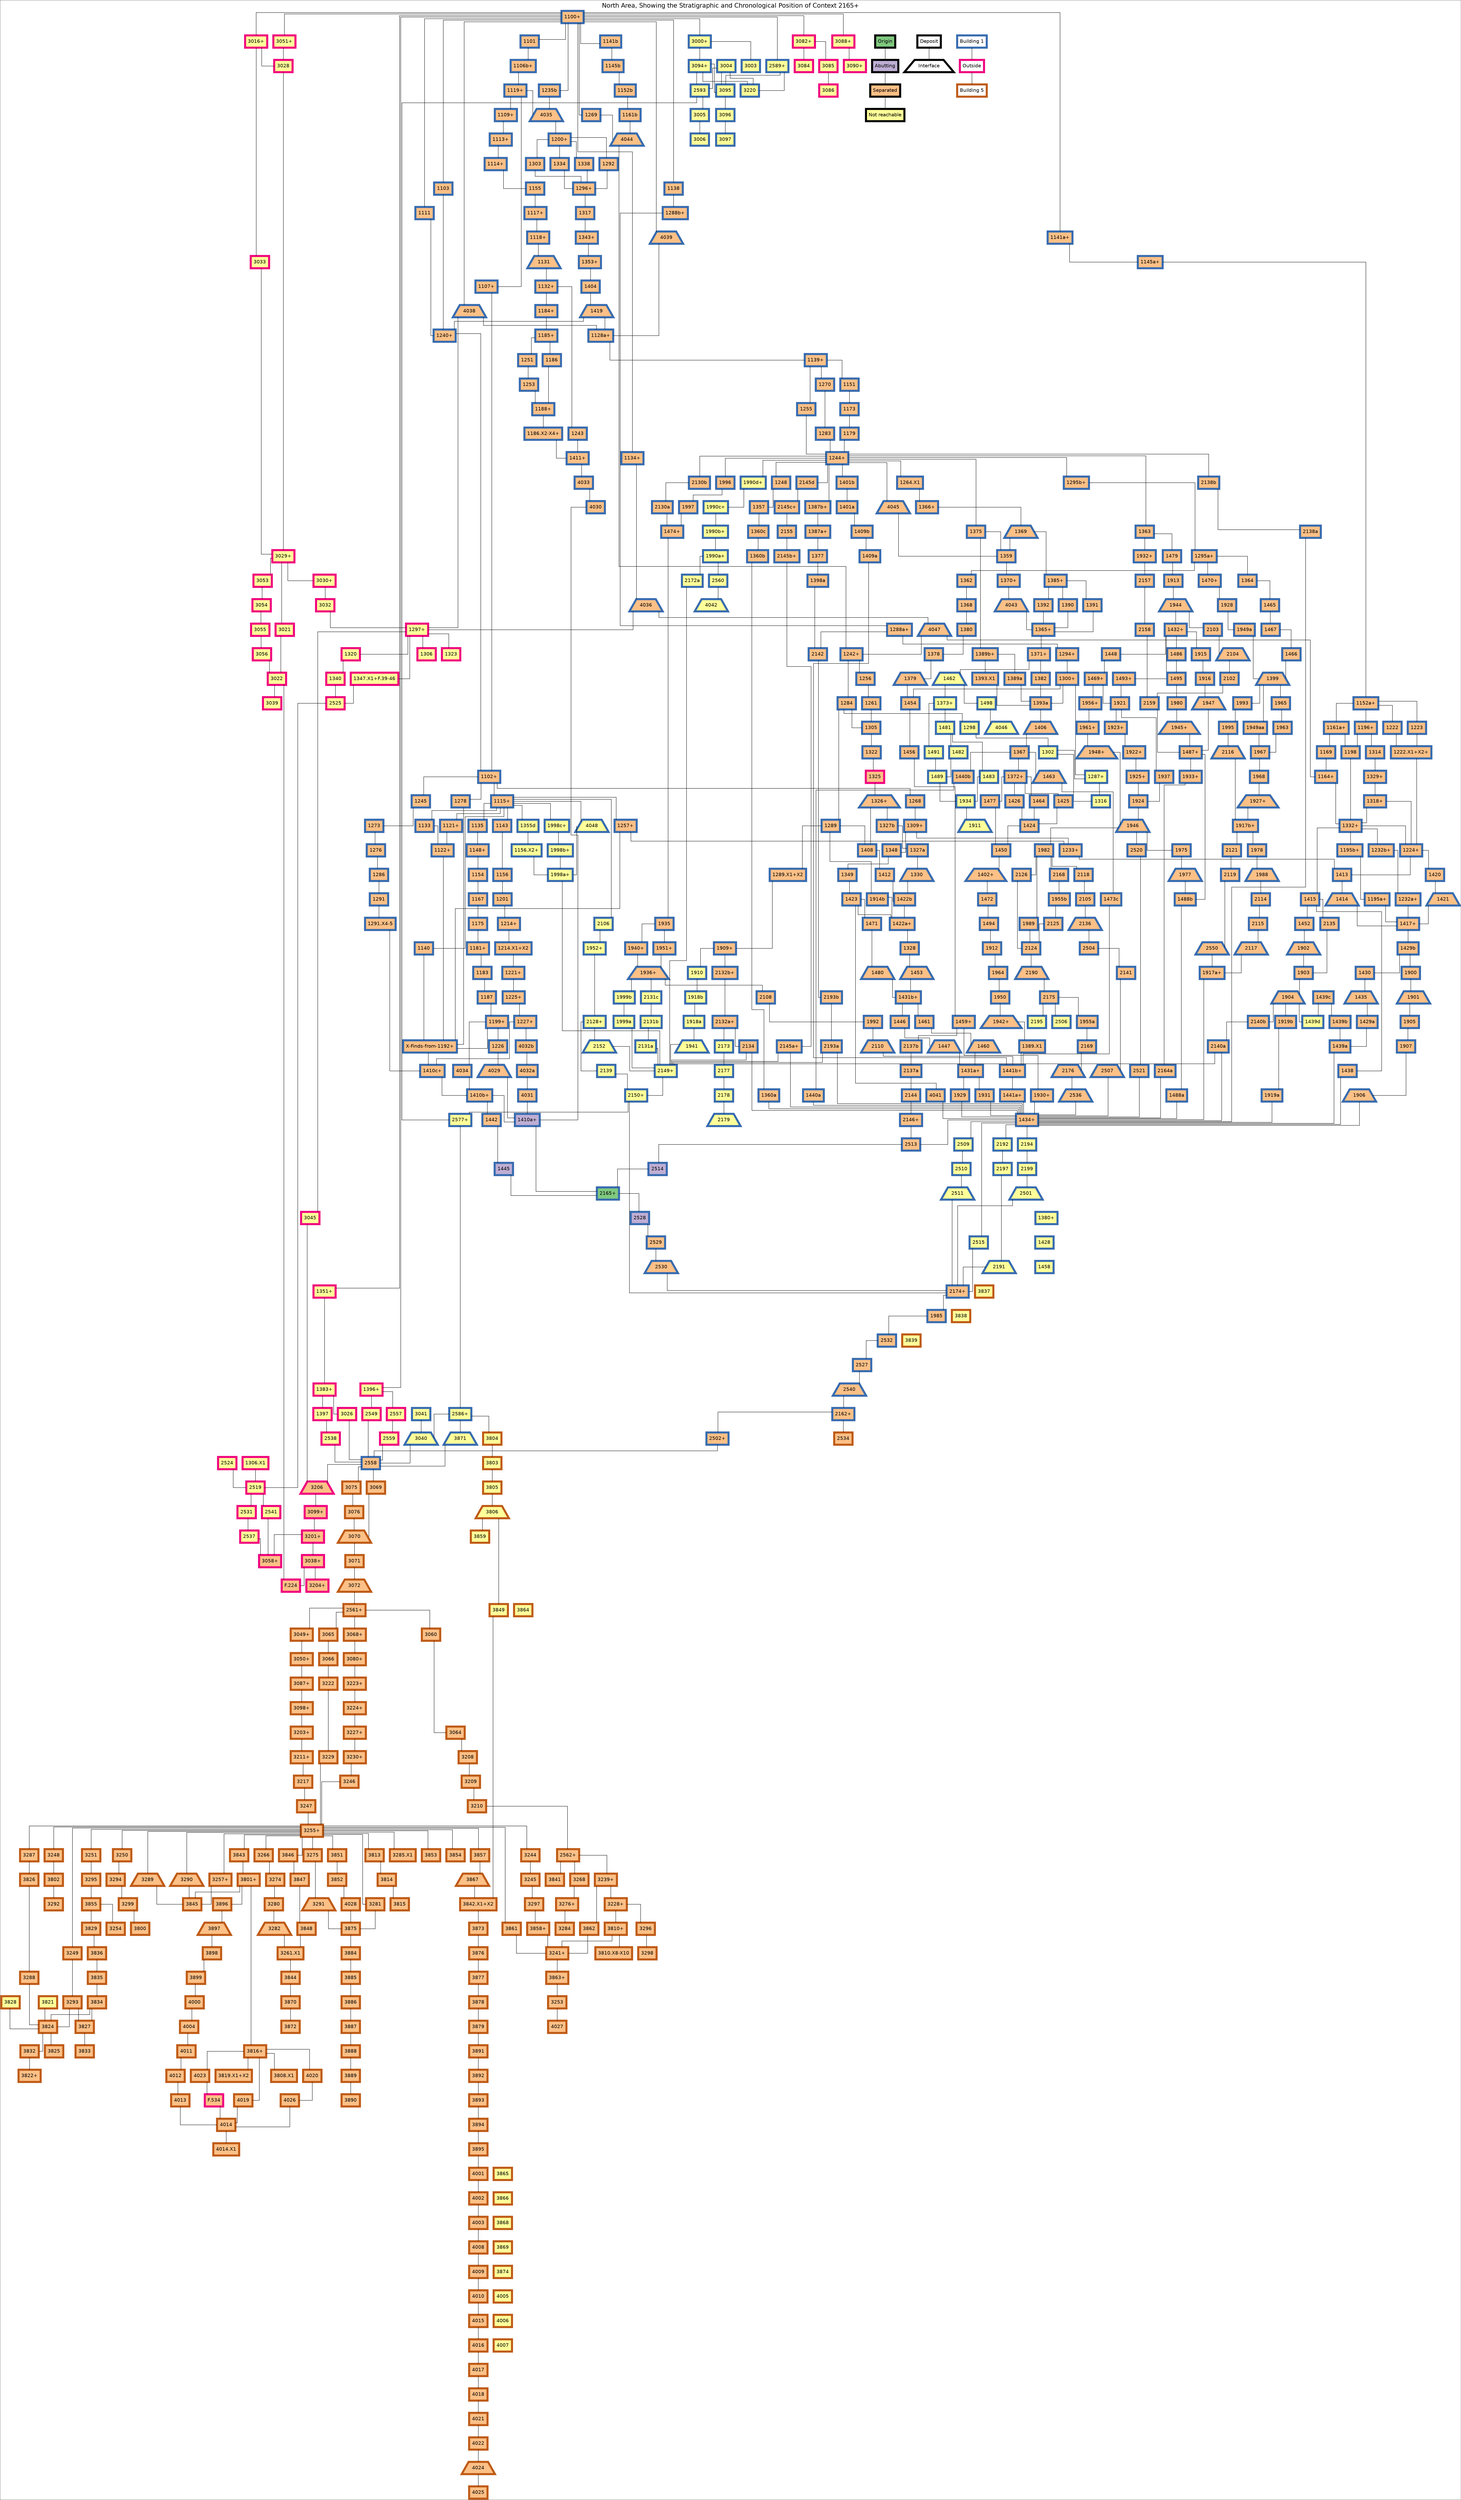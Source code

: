 digraph to_dot {
  style=" ";
  colorscheme="accent7";
  dpi=" ";
  URL="NIL";
  margin=" ";
  bgcolor="/x11/white";
  fontname="helvetica";
  fontsize="18";
  fontcolor="/x11/black";
  splines="ortho";
  page=" ";
  size=" ";
  ratio=" ";
  label="North Area, Showing the Stratigraphic and Chronological Position of Context 2165+";
  labelloc="t";
  "1297+" [shape="box"] [style="filled"] [fontname="helvetica"] [fontsize="14"] [colorscheme="accent7"] [color="6"] [fillcolor="4"] [fontcolor="/x11/black"] [penwidth="6.0"] [URL=""];
  "1306" [shape="box"] [style="filled"] [fontname="helvetica"] [fontsize="14"] [colorscheme="accent7"] [color="6"] [fillcolor="4"] [fontcolor="/x11/black"] [penwidth="6.0"] [URL=""];
  "1306.X1" [shape="box"] [style="filled"] [fontname="helvetica"] [fontsize="14"] [colorscheme="accent7"] [color="6"] [fillcolor="4"] [fontcolor="/x11/black"] [penwidth="6.0"] [URL=""];
  "1320" [shape="box"] [style="filled"] [fontname="helvetica"] [fontsize="14"] [colorscheme="accent7"] [color="6"] [fillcolor="4"] [fontcolor="/x11/black"] [penwidth="6.0"] [URL=""];
  "1323" [shape="box"] [style="filled"] [fontname="helvetica"] [fontsize="14"] [colorscheme="accent7"] [color="6"] [fillcolor="4"] [fontcolor="/x11/black"] [penwidth="6.0"] [URL=""];
  "1325" [shape="box"] [style="filled"] [fontname="helvetica"] [fontsize="14"] [colorscheme="accent7"] [color="6"] [fillcolor="3"] [fontcolor="/x11/black"] [penwidth="6.0"] [URL=""];
  "1340" [shape="box"] [style="filled"] [fontname="helvetica"] [fontsize="14"] [colorscheme="accent7"] [color="6"] [fillcolor="4"] [fontcolor="/x11/black"] [penwidth="6.0"] [URL=""];
  "1347.X1+F.39-46" [shape="box"] [style="filled"] [fontname="helvetica"] [fontsize="14"] [colorscheme="accent7"] [color="6"] [fillcolor="4"] [fontcolor="/x11/black"] [penwidth="6.0"] [URL=""];
  "1351+" [shape="box"] [style="filled"] [fontname="helvetica"] [fontsize="14"] [colorscheme="accent7"] [color="6"] [fillcolor="4"] [fontcolor="/x11/black"] [penwidth="6.0"] [URL=""];
  "1383+" [shape="box"] [style="filled"] [fontname="helvetica"] [fontsize="14"] [colorscheme="accent7"] [color="6"] [fillcolor="4"] [fontcolor="/x11/black"] [penwidth="6.0"] [URL=""];
  "1396+" [shape="box"] [style="filled"] [fontname="helvetica"] [fontsize="14"] [colorscheme="accent7"] [color="6"] [fillcolor="4"] [fontcolor="/x11/black"] [penwidth="6.0"] [URL=""];
  "1397" [shape="box"] [style="filled"] [fontname="helvetica"] [fontsize="14"] [colorscheme="accent7"] [color="6"] [fillcolor="4"] [fontcolor="/x11/black"] [penwidth="6.0"] [URL=""];
  "2519" [shape="box"] [style="filled"] [fontname="helvetica"] [fontsize="14"] [colorscheme="accent7"] [color="6"] [fillcolor="4"] [fontcolor="/x11/black"] [penwidth="6.0"] [URL=""];
  "2524" [shape="box"] [style="filled"] [fontname="helvetica"] [fontsize="14"] [colorscheme="accent7"] [color="6"] [fillcolor="4"] [fontcolor="/x11/black"] [penwidth="6.0"] [URL=""];
  "2525" [shape="box"] [style="filled"] [fontname="helvetica"] [fontsize="14"] [colorscheme="accent7"] [color="6"] [fillcolor="4"] [fontcolor="/x11/black"] [penwidth="6.0"] [URL=""];
  "2531" [shape="box"] [style="filled"] [fontname="helvetica"] [fontsize="14"] [colorscheme="accent7"] [color="6"] [fillcolor="4"] [fontcolor="/x11/black"] [penwidth="6.0"] [URL=""];
  "2537" [shape="box"] [style="filled"] [fontname="helvetica"] [fontsize="14"] [colorscheme="accent7"] [color="6"] [fillcolor="4"] [fontcolor="/x11/black"] [penwidth="6.0"] [URL=""];
  "2538" [shape="box"] [style="filled"] [fontname="helvetica"] [fontsize="14"] [colorscheme="accent7"] [color="6"] [fillcolor="4"] [fontcolor="/x11/black"] [penwidth="6.0"] [URL=""];
  "2541" [shape="box"] [style="filled"] [fontname="helvetica"] [fontsize="14"] [colorscheme="accent7"] [color="6"] [fillcolor="4"] [fontcolor="/x11/black"] [penwidth="6.0"] [URL=""];
  "2549" [shape="box"] [style="filled"] [fontname="helvetica"] [fontsize="14"] [colorscheme="accent7"] [color="6"] [fillcolor="4"] [fontcolor="/x11/black"] [penwidth="6.0"] [URL=""];
  "2557" [shape="box"] [style="filled"] [fontname="helvetica"] [fontsize="14"] [colorscheme="accent7"] [color="6"] [fillcolor="4"] [fontcolor="/x11/black"] [penwidth="6.0"] [URL=""];
  "2559" [shape="box"] [style="filled"] [fontname="helvetica"] [fontsize="14"] [colorscheme="accent7"] [color="6"] [fillcolor="4"] [fontcolor="/x11/black"] [penwidth="6.0"] [URL=""];
  "3016+" [shape="box"] [style="filled"] [fontname="helvetica"] [fontsize="14"] [colorscheme="accent7"] [color="6"] [fillcolor="4"] [fontcolor="/x11/black"] [penwidth="6.0"] [URL=""];
  "3021" [shape="box"] [style="filled"] [fontname="helvetica"] [fontsize="14"] [colorscheme="accent7"] [color="6"] [fillcolor="4"] [fontcolor="/x11/black"] [penwidth="6.0"] [URL=""];
  "3022" [shape="box"] [style="filled"] [fontname="helvetica"] [fontsize="14"] [colorscheme="accent7"] [color="6"] [fillcolor="4"] [fontcolor="/x11/black"] [penwidth="6.0"] [URL=""];
  "3026" [shape="box"] [style="filled"] [fontname="helvetica"] [fontsize="14"] [colorscheme="accent7"] [color="6"] [fillcolor="4"] [fontcolor="/x11/black"] [penwidth="6.0"] [URL=""];
  "3028" [shape="box"] [style="filled"] [fontname="helvetica"] [fontsize="14"] [colorscheme="accent7"] [color="6"] [fillcolor="4"] [fontcolor="/x11/black"] [penwidth="6.0"] [URL=""];
  "3029+" [shape="box"] [style="filled"] [fontname="helvetica"] [fontsize="14"] [colorscheme="accent7"] [color="6"] [fillcolor="4"] [fontcolor="/x11/black"] [penwidth="6.0"] [URL=""];
  "3030+" [shape="box"] [style="filled"] [fontname="helvetica"] [fontsize="14"] [colorscheme="accent7"] [color="6"] [fillcolor="4"] [fontcolor="/x11/black"] [penwidth="6.0"] [URL=""];
  "3032" [shape="box"] [style="filled"] [fontname="helvetica"] [fontsize="14"] [colorscheme="accent7"] [color="6"] [fillcolor="4"] [fontcolor="/x11/black"] [penwidth="6.0"] [URL=""];
  "3033" [shape="box"] [style="filled"] [fontname="helvetica"] [fontsize="14"] [colorscheme="accent7"] [color="6"] [fillcolor="4"] [fontcolor="/x11/black"] [penwidth="6.0"] [URL=""];
  "3038+" [shape="box"] [style="filled"] [fontname="helvetica"] [fontsize="14"] [colorscheme="accent7"] [color="6"] [fillcolor="3"] [fontcolor="/x11/black"] [penwidth="6.0"] [URL=""];
  "3039" [shape="box"] [style="filled"] [fontname="helvetica"] [fontsize="14"] [colorscheme="accent7"] [color="6"] [fillcolor="4"] [fontcolor="/x11/black"] [penwidth="6.0"] [URL=""];
  "3045" [shape="box"] [style="filled"] [fontname="helvetica"] [fontsize="14"] [colorscheme="accent7"] [color="6"] [fillcolor="4"] [fontcolor="/x11/black"] [penwidth="6.0"] [URL=""];
  "3051+" [shape="box"] [style="filled"] [fontname="helvetica"] [fontsize="14"] [colorscheme="accent7"] [color="6"] [fillcolor="4"] [fontcolor="/x11/black"] [penwidth="6.0"] [URL=""];
  "3053" [shape="box"] [style="filled"] [fontname="helvetica"] [fontsize="14"] [colorscheme="accent7"] [color="6"] [fillcolor="4"] [fontcolor="/x11/black"] [penwidth="6.0"] [URL=""];
  "3054" [shape="box"] [style="filled"] [fontname="helvetica"] [fontsize="14"] [colorscheme="accent7"] [color="6"] [fillcolor="4"] [fontcolor="/x11/black"] [penwidth="6.0"] [URL=""];
  "3055" [shape="box"] [style="filled"] [fontname="helvetica"] [fontsize="14"] [colorscheme="accent7"] [color="6"] [fillcolor="4"] [fontcolor="/x11/black"] [penwidth="6.0"] [URL=""];
  "3056" [shape="box"] [style="filled"] [fontname="helvetica"] [fontsize="14"] [colorscheme="accent7"] [color="6"] [fillcolor="4"] [fontcolor="/x11/black"] [penwidth="6.0"] [URL=""];
  "3058+" [shape="box"] [style="filled"] [fontname="helvetica"] [fontsize="14"] [colorscheme="accent7"] [color="6"] [fillcolor="3"] [fontcolor="/x11/black"] [penwidth="6.0"] [URL=""];
  "3082+" [shape="box"] [style="filled"] [fontname="helvetica"] [fontsize="14"] [colorscheme="accent7"] [color="6"] [fillcolor="4"] [fontcolor="/x11/black"] [penwidth="6.0"] [URL=""];
  "3084" [shape="box"] [style="filled"] [fontname="helvetica"] [fontsize="14"] [colorscheme="accent7"] [color="6"] [fillcolor="4"] [fontcolor="/x11/black"] [penwidth="6.0"] [URL=""];
  "3085" [shape="box"] [style="filled"] [fontname="helvetica"] [fontsize="14"] [colorscheme="accent7"] [color="6"] [fillcolor="4"] [fontcolor="/x11/black"] [penwidth="6.0"] [URL=""];
  "3086" [shape="box"] [style="filled"] [fontname="helvetica"] [fontsize="14"] [colorscheme="accent7"] [color="6"] [fillcolor="4"] [fontcolor="/x11/black"] [penwidth="6.0"] [URL=""];
  "3088+" [shape="box"] [style="filled"] [fontname="helvetica"] [fontsize="14"] [colorscheme="accent7"] [color="6"] [fillcolor="4"] [fontcolor="/x11/black"] [penwidth="6.0"] [URL=""];
  "3090+" [shape="box"] [style="filled"] [fontname="helvetica"] [fontsize="14"] [colorscheme="accent7"] [color="6"] [fillcolor="4"] [fontcolor="/x11/black"] [penwidth="6.0"] [URL=""];
  "3099+" [shape="box"] [style="filled"] [fontname="helvetica"] [fontsize="14"] [colorscheme="accent7"] [color="6"] [fillcolor="3"] [fontcolor="/x11/black"] [penwidth="6.0"] [URL=""];
  "3201+" [shape="box"] [style="filled"] [fontname="helvetica"] [fontsize="14"] [colorscheme="accent7"] [color="6"] [fillcolor="3"] [fontcolor="/x11/black"] [penwidth="6.0"] [URL=""];
  "3204+" [shape="box"] [style="filled"] [fontname="helvetica"] [fontsize="14"] [colorscheme="accent7"] [color="6"] [fillcolor="3"] [fontcolor="/x11/black"] [penwidth="6.0"] [URL=""];
  "3206" [shape="trapezium"] [style="filled"] [fontname="helvetica"] [fontsize="14"] [colorscheme="accent7"] [color="6"] [fillcolor="3"] [fontcolor="/x11/black"] [penwidth="6.0"] [URL=""];
  "F.224" [shape="box"] [style="filled"] [fontname="helvetica"] [fontsize="14"] [colorscheme="accent7"] [color="6"] [fillcolor="3"] [fontcolor="/x11/black"] [penwidth="6.0"] [URL=""];
  "F.534" [shape="box"] [style="filled"] [fontname="helvetica"] [fontsize="14"] [colorscheme="accent7"] [color="6"] [fillcolor="3"] [fontcolor="/x11/black"] [penwidth="6.0"] [URL=""];
  "1100+" [shape="box"] [style="filled"] [fontname="helvetica"] [fontsize="14"] [colorscheme="accent7"] [color="5"] [fillcolor="3"] [fontcolor="/x11/black"] [penwidth="6.0"] [URL=""];
  "1101" [shape="box"] [style="filled"] [fontname="helvetica"] [fontsize="14"] [colorscheme="accent7"] [color="5"] [fillcolor="3"] [fontcolor="/x11/black"] [penwidth="6.0"] [URL=""];
  "1102+" [shape="box"] [style="filled"] [fontname="helvetica"] [fontsize="14"] [colorscheme="accent7"] [color="5"] [fillcolor="3"] [fontcolor="/x11/black"] [penwidth="6.0"] [URL=""];
  "1103" [shape="box"] [style="filled"] [fontname="helvetica"] [fontsize="14"] [colorscheme="accent7"] [color="5"] [fillcolor="3"] [fontcolor="/x11/black"] [penwidth="6.0"] [URL=""];
  "1106b+" [shape="box"] [style="filled"] [fontname="helvetica"] [fontsize="14"] [colorscheme="accent7"] [color="5"] [fillcolor="3"] [fontcolor="/x11/black"] [penwidth="6.0"] [URL=""];
  "1107+" [shape="box"] [style="filled"] [fontname="helvetica"] [fontsize="14"] [colorscheme="accent7"] [color="5"] [fillcolor="3"] [fontcolor="/x11/black"] [penwidth="6.0"] [URL=""];
  "1109+" [shape="box"] [style="filled"] [fontname="helvetica"] [fontsize="14"] [colorscheme="accent7"] [color="5"] [fillcolor="3"] [fontcolor="/x11/black"] [penwidth="6.0"] [URL=""];
  "1111" [shape="box"] [style="filled"] [fontname="helvetica"] [fontsize="14"] [colorscheme="accent7"] [color="5"] [fillcolor="3"] [fontcolor="/x11/black"] [penwidth="6.0"] [URL=""];
  "1113+" [shape="box"] [style="filled"] [fontname="helvetica"] [fontsize="14"] [colorscheme="accent7"] [color="5"] [fillcolor="3"] [fontcolor="/x11/black"] [penwidth="6.0"] [URL=""];
  "1114+" [shape="box"] [style="filled"] [fontname="helvetica"] [fontsize="14"] [colorscheme="accent7"] [color="5"] [fillcolor="3"] [fontcolor="/x11/black"] [penwidth="6.0"] [URL=""];
  "1115+" [shape="box"] [style="filled"] [fontname="helvetica"] [fontsize="14"] [colorscheme="accent7"] [color="5"] [fillcolor="3"] [fontcolor="/x11/black"] [penwidth="6.0"] [URL=""];
  "1117+" [shape="box"] [style="filled"] [fontname="helvetica"] [fontsize="14"] [colorscheme="accent7"] [color="5"] [fillcolor="3"] [fontcolor="/x11/black"] [penwidth="6.0"] [URL=""];
  "1118+" [shape="box"] [style="filled"] [fontname="helvetica"] [fontsize="14"] [colorscheme="accent7"] [color="5"] [fillcolor="3"] [fontcolor="/x11/black"] [penwidth="6.0"] [URL=""];
  "1119+" [shape="box"] [style="filled"] [fontname="helvetica"] [fontsize="14"] [colorscheme="accent7"] [color="5"] [fillcolor="3"] [fontcolor="/x11/black"] [penwidth="6.0"] [URL=""];
  "1121+" [shape="box"] [style="filled"] [fontname="helvetica"] [fontsize="14"] [colorscheme="accent7"] [color="5"] [fillcolor="3"] [fontcolor="/x11/black"] [penwidth="6.0"] [URL=""];
  "1122+" [shape="box"] [style="filled"] [fontname="helvetica"] [fontsize="14"] [colorscheme="accent7"] [color="5"] [fillcolor="3"] [fontcolor="/x11/black"] [penwidth="6.0"] [URL=""];
  "1128a+" [shape="box"] [style="filled"] [fontname="helvetica"] [fontsize="14"] [colorscheme="accent7"] [color="5"] [fillcolor="3"] [fontcolor="/x11/black"] [penwidth="6.0"] [URL=""];
  "1131" [shape="trapezium"] [style="filled"] [fontname="helvetica"] [fontsize="14"] [colorscheme="accent7"] [color="5"] [fillcolor="3"] [fontcolor="/x11/black"] [penwidth="6.0"] [URL=""];
  "1132+" [shape="box"] [style="filled"] [fontname="helvetica"] [fontsize="14"] [colorscheme="accent7"] [color="5"] [fillcolor="3"] [fontcolor="/x11/black"] [penwidth="6.0"] [URL=""];
  "1133" [shape="box"] [style="filled"] [fontname="helvetica"] [fontsize="14"] [colorscheme="accent7"] [color="5"] [fillcolor="3"] [fontcolor="/x11/black"] [penwidth="6.0"] [URL=""];
  "1134+" [shape="box"] [style="filled"] [fontname="helvetica"] [fontsize="14"] [colorscheme="accent7"] [color="5"] [fillcolor="3"] [fontcolor="/x11/black"] [penwidth="6.0"] [URL=""];
  "1135" [shape="box"] [style="filled"] [fontname="helvetica"] [fontsize="14"] [colorscheme="accent7"] [color="5"] [fillcolor="3"] [fontcolor="/x11/black"] [penwidth="6.0"] [URL=""];
  "1138" [shape="box"] [style="filled"] [fontname="helvetica"] [fontsize="14"] [colorscheme="accent7"] [color="5"] [fillcolor="3"] [fontcolor="/x11/black"] [penwidth="6.0"] [URL=""];
  "1139+" [shape="box"] [style="filled"] [fontname="helvetica"] [fontsize="14"] [colorscheme="accent7"] [color="5"] [fillcolor="3"] [fontcolor="/x11/black"] [penwidth="6.0"] [URL=""];
  "1140" [shape="box"] [style="filled"] [fontname="helvetica"] [fontsize="14"] [colorscheme="accent7"] [color="5"] [fillcolor="3"] [fontcolor="/x11/black"] [penwidth="6.0"] [URL=""];
  "1141a+" [shape="box"] [style="filled"] [fontname="helvetica"] [fontsize="14"] [colorscheme="accent7"] [color="5"] [fillcolor="3"] [fontcolor="/x11/black"] [penwidth="6.0"] [URL=""];
  "1141b" [shape="box"] [style="filled"] [fontname="helvetica"] [fontsize="14"] [colorscheme="accent7"] [color="5"] [fillcolor="3"] [fontcolor="/x11/black"] [penwidth="6.0"] [URL=""];
  "1143" [shape="box"] [style="filled"] [fontname="helvetica"] [fontsize="14"] [colorscheme="accent7"] [color="5"] [fillcolor="3"] [fontcolor="/x11/black"] [penwidth="6.0"] [URL=""];
  "1145a+" [shape="box"] [style="filled"] [fontname="helvetica"] [fontsize="14"] [colorscheme="accent7"] [color="5"] [fillcolor="3"] [fontcolor="/x11/black"] [penwidth="6.0"] [URL=""];
  "1145b" [shape="box"] [style="filled"] [fontname="helvetica"] [fontsize="14"] [colorscheme="accent7"] [color="5"] [fillcolor="3"] [fontcolor="/x11/black"] [penwidth="6.0"] [URL=""];
  "1148+" [shape="box"] [style="filled"] [fontname="helvetica"] [fontsize="14"] [colorscheme="accent7"] [color="5"] [fillcolor="3"] [fontcolor="/x11/black"] [penwidth="6.0"] [URL=""];
  "1151" [shape="box"] [style="filled"] [fontname="helvetica"] [fontsize="14"] [colorscheme="accent7"] [color="5"] [fillcolor="3"] [fontcolor="/x11/black"] [penwidth="6.0"] [URL=""];
  "1152a+" [shape="box"] [style="filled"] [fontname="helvetica"] [fontsize="14"] [colorscheme="accent7"] [color="5"] [fillcolor="3"] [fontcolor="/x11/black"] [penwidth="6.0"] [URL=""];
  "1152b" [shape="box"] [style="filled"] [fontname="helvetica"] [fontsize="14"] [colorscheme="accent7"] [color="5"] [fillcolor="3"] [fontcolor="/x11/black"] [penwidth="6.0"] [URL=""];
  "1154" [shape="box"] [style="filled"] [fontname="helvetica"] [fontsize="14"] [colorscheme="accent7"] [color="5"] [fillcolor="3"] [fontcolor="/x11/black"] [penwidth="6.0"] [URL=""];
  "1155" [shape="box"] [style="filled"] [fontname="helvetica"] [fontsize="14"] [colorscheme="accent7"] [color="5"] [fillcolor="3"] [fontcolor="/x11/black"] [penwidth="6.0"] [URL=""];
  "1156" [shape="box"] [style="filled"] [fontname="helvetica"] [fontsize="14"] [colorscheme="accent7"] [color="5"] [fillcolor="3"] [fontcolor="/x11/black"] [penwidth="6.0"] [URL=""];
  "1156.X2+" [shape="box"] [style="filled"] [fontname="helvetica"] [fontsize="14"] [colorscheme="accent7"] [color="5"] [fillcolor="4"] [fontcolor="/x11/black"] [penwidth="6.0"] [URL=""];
  "1161a+" [shape="box"] [style="filled"] [fontname="helvetica"] [fontsize="14"] [colorscheme="accent7"] [color="5"] [fillcolor="3"] [fontcolor="/x11/black"] [penwidth="6.0"] [URL=""];
  "1161b" [shape="box"] [style="filled"] [fontname="helvetica"] [fontsize="14"] [colorscheme="accent7"] [color="5"] [fillcolor="3"] [fontcolor="/x11/black"] [penwidth="6.0"] [URL=""];
  "1164+" [shape="box"] [style="filled"] [fontname="helvetica"] [fontsize="14"] [colorscheme="accent7"] [color="5"] [fillcolor="3"] [fontcolor="/x11/black"] [penwidth="6.0"] [URL=""];
  "1167" [shape="box"] [style="filled"] [fontname="helvetica"] [fontsize="14"] [colorscheme="accent7"] [color="5"] [fillcolor="3"] [fontcolor="/x11/black"] [penwidth="6.0"] [URL=""];
  "1169" [shape="box"] [style="filled"] [fontname="helvetica"] [fontsize="14"] [colorscheme="accent7"] [color="5"] [fillcolor="3"] [fontcolor="/x11/black"] [penwidth="6.0"] [URL=""];
  "1173" [shape="box"] [style="filled"] [fontname="helvetica"] [fontsize="14"] [colorscheme="accent7"] [color="5"] [fillcolor="3"] [fontcolor="/x11/black"] [penwidth="6.0"] [URL=""];
  "1175" [shape="box"] [style="filled"] [fontname="helvetica"] [fontsize="14"] [colorscheme="accent7"] [color="5"] [fillcolor="3"] [fontcolor="/x11/black"] [penwidth="6.0"] [URL=""];
  "1179" [shape="box"] [style="filled"] [fontname="helvetica"] [fontsize="14"] [colorscheme="accent7"] [color="5"] [fillcolor="3"] [fontcolor="/x11/black"] [penwidth="6.0"] [URL=""];
  "1181+" [shape="box"] [style="filled"] [fontname="helvetica"] [fontsize="14"] [colorscheme="accent7"] [color="5"] [fillcolor="3"] [fontcolor="/x11/black"] [penwidth="6.0"] [URL=""];
  "1183" [shape="box"] [style="filled"] [fontname="helvetica"] [fontsize="14"] [colorscheme="accent7"] [color="5"] [fillcolor="3"] [fontcolor="/x11/black"] [penwidth="6.0"] [URL=""];
  "1184+" [shape="box"] [style="filled"] [fontname="helvetica"] [fontsize="14"] [colorscheme="accent7"] [color="5"] [fillcolor="3"] [fontcolor="/x11/black"] [penwidth="6.0"] [URL=""];
  "1185+" [shape="box"] [style="filled"] [fontname="helvetica"] [fontsize="14"] [colorscheme="accent7"] [color="5"] [fillcolor="3"] [fontcolor="/x11/black"] [penwidth="6.0"] [URL=""];
  "1186" [shape="box"] [style="filled"] [fontname="helvetica"] [fontsize="14"] [colorscheme="accent7"] [color="5"] [fillcolor="3"] [fontcolor="/x11/black"] [penwidth="6.0"] [URL=""];
  "1186.X2-X4+" [shape="box"] [style="filled"] [fontname="helvetica"] [fontsize="14"] [colorscheme="accent7"] [color="5"] [fillcolor="3"] [fontcolor="/x11/black"] [penwidth="6.0"] [URL=""];
  "1187" [shape="box"] [style="filled"] [fontname="helvetica"] [fontsize="14"] [colorscheme="accent7"] [color="5"] [fillcolor="3"] [fontcolor="/x11/black"] [penwidth="6.0"] [URL=""];
  "1188+" [shape="box"] [style="filled"] [fontname="helvetica"] [fontsize="14"] [colorscheme="accent7"] [color="5"] [fillcolor="3"] [fontcolor="/x11/black"] [penwidth="6.0"] [URL=""];
  "1195a+" [shape="box"] [style="filled"] [fontname="helvetica"] [fontsize="14"] [colorscheme="accent7"] [color="5"] [fillcolor="3"] [fontcolor="/x11/black"] [penwidth="6.0"] [URL=""];
  "1195b+" [shape="box"] [style="filled"] [fontname="helvetica"] [fontsize="14"] [colorscheme="accent7"] [color="5"] [fillcolor="3"] [fontcolor="/x11/black"] [penwidth="6.0"] [URL=""];
  "1196+" [shape="box"] [style="filled"] [fontname="helvetica"] [fontsize="14"] [colorscheme="accent7"] [color="5"] [fillcolor="3"] [fontcolor="/x11/black"] [penwidth="6.0"] [URL=""];
  "1198" [shape="box"] [style="filled"] [fontname="helvetica"] [fontsize="14"] [colorscheme="accent7"] [color="5"] [fillcolor="3"] [fontcolor="/x11/black"] [penwidth="6.0"] [URL=""];
  "1199+" [shape="box"] [style="filled"] [fontname="helvetica"] [fontsize="14"] [colorscheme="accent7"] [color="5"] [fillcolor="3"] [fontcolor="/x11/black"] [penwidth="6.0"] [URL=""];
  "1200+" [shape="box"] [style="filled"] [fontname="helvetica"] [fontsize="14"] [colorscheme="accent7"] [color="5"] [fillcolor="3"] [fontcolor="/x11/black"] [penwidth="6.0"] [URL=""];
  "1201" [shape="box"] [style="filled"] [fontname="helvetica"] [fontsize="14"] [colorscheme="accent7"] [color="5"] [fillcolor="3"] [fontcolor="/x11/black"] [penwidth="6.0"] [URL=""];
  "1214+" [shape="box"] [style="filled"] [fontname="helvetica"] [fontsize="14"] [colorscheme="accent7"] [color="5"] [fillcolor="3"] [fontcolor="/x11/black"] [penwidth="6.0"] [URL=""];
  "1214.X1+X2" [shape="box"] [style="filled"] [fontname="helvetica"] [fontsize="14"] [colorscheme="accent7"] [color="5"] [fillcolor="3"] [fontcolor="/x11/black"] [penwidth="6.0"] [URL=""];
  "1221+" [shape="box"] [style="filled"] [fontname="helvetica"] [fontsize="14"] [colorscheme="accent7"] [color="5"] [fillcolor="3"] [fontcolor="/x11/black"] [penwidth="6.0"] [URL=""];
  "1222" [shape="box"] [style="filled"] [fontname="helvetica"] [fontsize="14"] [colorscheme="accent7"] [color="5"] [fillcolor="3"] [fontcolor="/x11/black"] [penwidth="6.0"] [URL=""];
  "1222.X1+X2+" [shape="box"] [style="filled"] [fontname="helvetica"] [fontsize="14"] [colorscheme="accent7"] [color="5"] [fillcolor="3"] [fontcolor="/x11/black"] [penwidth="6.0"] [URL=""];
  "1223" [shape="box"] [style="filled"] [fontname="helvetica"] [fontsize="14"] [colorscheme="accent7"] [color="5"] [fillcolor="3"] [fontcolor="/x11/black"] [penwidth="6.0"] [URL=""];
  "1224+" [shape="box"] [style="filled"] [fontname="helvetica"] [fontsize="14"] [colorscheme="accent7"] [color="5"] [fillcolor="3"] [fontcolor="/x11/black"] [penwidth="6.0"] [URL=""];
  "1225+" [shape="box"] [style="filled"] [fontname="helvetica"] [fontsize="14"] [colorscheme="accent7"] [color="5"] [fillcolor="3"] [fontcolor="/x11/black"] [penwidth="6.0"] [URL=""];
  "1226" [shape="box"] [style="filled"] [fontname="helvetica"] [fontsize="14"] [colorscheme="accent7"] [color="5"] [fillcolor="3"] [fontcolor="/x11/black"] [penwidth="6.0"] [URL=""];
  "1227+" [shape="box"] [style="filled"] [fontname="helvetica"] [fontsize="14"] [colorscheme="accent7"] [color="5"] [fillcolor="3"] [fontcolor="/x11/black"] [penwidth="6.0"] [URL=""];
  "1232a+" [shape="box"] [style="filled"] [fontname="helvetica"] [fontsize="14"] [colorscheme="accent7"] [color="5"] [fillcolor="3"] [fontcolor="/x11/black"] [penwidth="6.0"] [URL=""];
  "1232b+" [shape="box"] [style="filled"] [fontname="helvetica"] [fontsize="14"] [colorscheme="accent7"] [color="5"] [fillcolor="3"] [fontcolor="/x11/black"] [penwidth="6.0"] [URL=""];
  "1233+" [shape="box"] [style="filled"] [fontname="helvetica"] [fontsize="14"] [colorscheme="accent7"] [color="5"] [fillcolor="3"] [fontcolor="/x11/black"] [penwidth="6.0"] [URL=""];
  "1235b" [shape="box"] [style="filled"] [fontname="helvetica"] [fontsize="14"] [colorscheme="accent7"] [color="5"] [fillcolor="3"] [fontcolor="/x11/black"] [penwidth="6.0"] [URL=""];
  "1240+" [shape="box"] [style="filled"] [fontname="helvetica"] [fontsize="14"] [colorscheme="accent7"] [color="5"] [fillcolor="3"] [fontcolor="/x11/black"] [penwidth="6.0"] [URL=""];
  "1242+" [shape="box"] [style="filled"] [fontname="helvetica"] [fontsize="14"] [colorscheme="accent7"] [color="5"] [fillcolor="3"] [fontcolor="/x11/black"] [penwidth="6.0"] [URL=""];
  "1243" [shape="box"] [style="filled"] [fontname="helvetica"] [fontsize="14"] [colorscheme="accent7"] [color="5"] [fillcolor="3"] [fontcolor="/x11/black"] [penwidth="6.0"] [URL=""];
  "1244+" [shape="box"] [style="filled"] [fontname="helvetica"] [fontsize="14"] [colorscheme="accent7"] [color="5"] [fillcolor="3"] [fontcolor="/x11/black"] [penwidth="6.0"] [URL=""];
  "1245" [shape="box"] [style="filled"] [fontname="helvetica"] [fontsize="14"] [colorscheme="accent7"] [color="5"] [fillcolor="3"] [fontcolor="/x11/black"] [penwidth="6.0"] [URL=""];
  "1248" [shape="box"] [style="filled"] [fontname="helvetica"] [fontsize="14"] [colorscheme="accent7"] [color="5"] [fillcolor="3"] [fontcolor="/x11/black"] [penwidth="6.0"] [URL=""];
  "1251" [shape="box"] [style="filled"] [fontname="helvetica"] [fontsize="14"] [colorscheme="accent7"] [color="5"] [fillcolor="3"] [fontcolor="/x11/black"] [penwidth="6.0"] [URL=""];
  "1253" [shape="box"] [style="filled"] [fontname="helvetica"] [fontsize="14"] [colorscheme="accent7"] [color="5"] [fillcolor="3"] [fontcolor="/x11/black"] [penwidth="6.0"] [URL=""];
  "1255" [shape="box"] [style="filled"] [fontname="helvetica"] [fontsize="14"] [colorscheme="accent7"] [color="5"] [fillcolor="3"] [fontcolor="/x11/black"] [penwidth="6.0"] [URL=""];
  "1256" [shape="box"] [style="filled"] [fontname="helvetica"] [fontsize="14"] [colorscheme="accent7"] [color="5"] [fillcolor="3"] [fontcolor="/x11/black"] [penwidth="6.0"] [URL=""];
  "1257+" [shape="box"] [style="filled"] [fontname="helvetica"] [fontsize="14"] [colorscheme="accent7"] [color="5"] [fillcolor="3"] [fontcolor="/x11/black"] [penwidth="6.0"] [URL=""];
  "1261" [shape="box"] [style="filled"] [fontname="helvetica"] [fontsize="14"] [colorscheme="accent7"] [color="5"] [fillcolor="3"] [fontcolor="/x11/black"] [penwidth="6.0"] [URL=""];
  "1264.X1" [shape="box"] [style="filled"] [fontname="helvetica"] [fontsize="14"] [colorscheme="accent7"] [color="5"] [fillcolor="3"] [fontcolor="/x11/black"] [penwidth="6.0"] [URL=""];
  "1268" [shape="box"] [style="filled"] [fontname="helvetica"] [fontsize="14"] [colorscheme="accent7"] [color="5"] [fillcolor="3"] [fontcolor="/x11/black"] [penwidth="6.0"] [URL=""];
  "1269" [shape="box"] [style="filled"] [fontname="helvetica"] [fontsize="14"] [colorscheme="accent7"] [color="5"] [fillcolor="3"] [fontcolor="/x11/black"] [penwidth="6.0"] [URL=""];
  "1270" [shape="box"] [style="filled"] [fontname="helvetica"] [fontsize="14"] [colorscheme="accent7"] [color="5"] [fillcolor="3"] [fontcolor="/x11/black"] [penwidth="6.0"] [URL=""];
  "1273" [shape="box"] [style="filled"] [fontname="helvetica"] [fontsize="14"] [colorscheme="accent7"] [color="5"] [fillcolor="3"] [fontcolor="/x11/black"] [penwidth="6.0"] [URL=""];
  "1276" [shape="box"] [style="filled"] [fontname="helvetica"] [fontsize="14"] [colorscheme="accent7"] [color="5"] [fillcolor="3"] [fontcolor="/x11/black"] [penwidth="6.0"] [URL=""];
  "1278" [shape="box"] [style="filled"] [fontname="helvetica"] [fontsize="14"] [colorscheme="accent7"] [color="5"] [fillcolor="3"] [fontcolor="/x11/black"] [penwidth="6.0"] [URL=""];
  "1283" [shape="box"] [style="filled"] [fontname="helvetica"] [fontsize="14"] [colorscheme="accent7"] [color="5"] [fillcolor="3"] [fontcolor="/x11/black"] [penwidth="6.0"] [URL=""];
  "1284" [shape="box"] [style="filled"] [fontname="helvetica"] [fontsize="14"] [colorscheme="accent7"] [color="5"] [fillcolor="3"] [fontcolor="/x11/black"] [penwidth="6.0"] [URL=""];
  "1286" [shape="box"] [style="filled"] [fontname="helvetica"] [fontsize="14"] [colorscheme="accent7"] [color="5"] [fillcolor="3"] [fontcolor="/x11/black"] [penwidth="6.0"] [URL=""];
  "1287+" [shape="box"] [style="filled"] [fontname="helvetica"] [fontsize="14"] [colorscheme="accent7"] [color="5"] [fillcolor="4"] [fontcolor="/x11/black"] [penwidth="6.0"] [URL=""];
  "1288a+" [shape="box"] [style="filled"] [fontname="helvetica"] [fontsize="14"] [colorscheme="accent7"] [color="5"] [fillcolor="3"] [fontcolor="/x11/black"] [penwidth="6.0"] [URL=""];
  "1288b+" [shape="box"] [style="filled"] [fontname="helvetica"] [fontsize="14"] [colorscheme="accent7"] [color="5"] [fillcolor="3"] [fontcolor="/x11/black"] [penwidth="6.0"] [URL=""];
  "1289" [shape="box"] [style="filled"] [fontname="helvetica"] [fontsize="14"] [colorscheme="accent7"] [color="5"] [fillcolor="3"] [fontcolor="/x11/black"] [penwidth="6.0"] [URL=""];
  "1289.X1+X2" [shape="box"] [style="filled"] [fontname="helvetica"] [fontsize="14"] [colorscheme="accent7"] [color="5"] [fillcolor="3"] [fontcolor="/x11/black"] [penwidth="6.0"] [URL=""];
  "1291" [shape="box"] [style="filled"] [fontname="helvetica"] [fontsize="14"] [colorscheme="accent7"] [color="5"] [fillcolor="3"] [fontcolor="/x11/black"] [penwidth="6.0"] [URL=""];
  "1291.X4-5" [shape="box"] [style="filled"] [fontname="helvetica"] [fontsize="14"] [colorscheme="accent7"] [color="5"] [fillcolor="3"] [fontcolor="/x11/black"] [penwidth="6.0"] [URL=""];
  "1292" [shape="box"] [style="filled"] [fontname="helvetica"] [fontsize="14"] [colorscheme="accent7"] [color="5"] [fillcolor="3"] [fontcolor="/x11/black"] [penwidth="6.0"] [URL=""];
  "1294+" [shape="box"] [style="filled"] [fontname="helvetica"] [fontsize="14"] [colorscheme="accent7"] [color="5"] [fillcolor="3"] [fontcolor="/x11/black"] [penwidth="6.0"] [URL=""];
  "1295a+" [shape="box"] [style="filled"] [fontname="helvetica"] [fontsize="14"] [colorscheme="accent7"] [color="5"] [fillcolor="3"] [fontcolor="/x11/black"] [penwidth="6.0"] [URL=""];
  "1295b+" [shape="box"] [style="filled"] [fontname="helvetica"] [fontsize="14"] [colorscheme="accent7"] [color="5"] [fillcolor="3"] [fontcolor="/x11/black"] [penwidth="6.0"] [URL=""];
  "1296+" [shape="box"] [style="filled"] [fontname="helvetica"] [fontsize="14"] [colorscheme="accent7"] [color="5"] [fillcolor="3"] [fontcolor="/x11/black"] [penwidth="6.0"] [URL=""];
  "1298" [shape="box"] [style="filled"] [fontname="helvetica"] [fontsize="14"] [colorscheme="accent7"] [color="5"] [fillcolor="4"] [fontcolor="/x11/black"] [penwidth="6.0"] [URL=""];
  "1300+" [shape="box"] [style="filled"] [fontname="helvetica"] [fontsize="14"] [colorscheme="accent7"] [color="5"] [fillcolor="3"] [fontcolor="/x11/black"] [penwidth="6.0"] [URL=""];
  "1302" [shape="box"] [style="filled"] [fontname="helvetica"] [fontsize="14"] [colorscheme="accent7"] [color="5"] [fillcolor="4"] [fontcolor="/x11/black"] [penwidth="6.0"] [URL=""];
  "1303" [shape="box"] [style="filled"] [fontname="helvetica"] [fontsize="14"] [colorscheme="accent7"] [color="5"] [fillcolor="3"] [fontcolor="/x11/black"] [penwidth="6.0"] [URL=""];
  "1305" [shape="box"] [style="filled"] [fontname="helvetica"] [fontsize="14"] [colorscheme="accent7"] [color="5"] [fillcolor="3"] [fontcolor="/x11/black"] [penwidth="6.0"] [URL=""];
  "1309+" [shape="box"] [style="filled"] [fontname="helvetica"] [fontsize="14"] [colorscheme="accent7"] [color="5"] [fillcolor="3"] [fontcolor="/x11/black"] [penwidth="6.0"] [URL=""];
  "1314" [shape="box"] [style="filled"] [fontname="helvetica"] [fontsize="14"] [colorscheme="accent7"] [color="5"] [fillcolor="3"] [fontcolor="/x11/black"] [penwidth="6.0"] [URL=""];
  "1316" [shape="box"] [style="filled"] [fontname="helvetica"] [fontsize="14"] [colorscheme="accent7"] [color="5"] [fillcolor="4"] [fontcolor="/x11/black"] [penwidth="6.0"] [URL=""];
  "1317" [shape="box"] [style="filled"] [fontname="helvetica"] [fontsize="14"] [colorscheme="accent7"] [color="5"] [fillcolor="3"] [fontcolor="/x11/black"] [penwidth="6.0"] [URL=""];
  "1318+" [shape="box"] [style="filled"] [fontname="helvetica"] [fontsize="14"] [colorscheme="accent7"] [color="5"] [fillcolor="3"] [fontcolor="/x11/black"] [penwidth="6.0"] [URL=""];
  "1322" [shape="box"] [style="filled"] [fontname="helvetica"] [fontsize="14"] [colorscheme="accent7"] [color="5"] [fillcolor="3"] [fontcolor="/x11/black"] [penwidth="6.0"] [URL=""];
  "1326+" [shape="trapezium"] [style="filled"] [fontname="helvetica"] [fontsize="14"] [colorscheme="accent7"] [color="5"] [fillcolor="3"] [fontcolor="/x11/black"] [penwidth="6.0"] [URL=""];
  "1327a" [shape="box"] [style="filled"] [fontname="helvetica"] [fontsize="14"] [colorscheme="accent7"] [color="5"] [fillcolor="3"] [fontcolor="/x11/black"] [penwidth="6.0"] [URL=""];
  "1327b" [shape="box"] [style="filled"] [fontname="helvetica"] [fontsize="14"] [colorscheme="accent7"] [color="5"] [fillcolor="3"] [fontcolor="/x11/black"] [penwidth="6.0"] [URL=""];
  "1328" [shape="box"] [style="filled"] [fontname="helvetica"] [fontsize="14"] [colorscheme="accent7"] [color="5"] [fillcolor="3"] [fontcolor="/x11/black"] [penwidth="6.0"] [URL=""];
  "1329+" [shape="box"] [style="filled"] [fontname="helvetica"] [fontsize="14"] [colorscheme="accent7"] [color="5"] [fillcolor="3"] [fontcolor="/x11/black"] [penwidth="6.0"] [URL=""];
  "1330" [shape="trapezium"] [style="filled"] [fontname="helvetica"] [fontsize="14"] [colorscheme="accent7"] [color="5"] [fillcolor="3"] [fontcolor="/x11/black"] [penwidth="6.0"] [URL=""];
  "1332+" [shape="box"] [style="filled"] [fontname="helvetica"] [fontsize="14"] [colorscheme="accent7"] [color="5"] [fillcolor="3"] [fontcolor="/x11/black"] [penwidth="6.0"] [URL=""];
  "1334" [shape="box"] [style="filled"] [fontname="helvetica"] [fontsize="14"] [colorscheme="accent7"] [color="5"] [fillcolor="3"] [fontcolor="/x11/black"] [penwidth="6.0"] [URL=""];
  "1338" [shape="box"] [style="filled"] [fontname="helvetica"] [fontsize="14"] [colorscheme="accent7"] [color="5"] [fillcolor="3"] [fontcolor="/x11/black"] [penwidth="6.0"] [URL=""];
  "1343+" [shape="box"] [style="filled"] [fontname="helvetica"] [fontsize="14"] [colorscheme="accent7"] [color="5"] [fillcolor="3"] [fontcolor="/x11/black"] [penwidth="6.0"] [URL=""];
  "1348" [shape="box"] [style="filled"] [fontname="helvetica"] [fontsize="14"] [colorscheme="accent7"] [color="5"] [fillcolor="3"] [fontcolor="/x11/black"] [penwidth="6.0"] [URL=""];
  "1349" [shape="box"] [style="filled"] [fontname="helvetica"] [fontsize="14"] [colorscheme="accent7"] [color="5"] [fillcolor="3"] [fontcolor="/x11/black"] [penwidth="6.0"] [URL=""];
  "1353+" [shape="box"] [style="filled"] [fontname="helvetica"] [fontsize="14"] [colorscheme="accent7"] [color="5"] [fillcolor="3"] [fontcolor="/x11/black"] [penwidth="6.0"] [URL=""];
  "1355d" [shape="box"] [style="filled"] [fontname="helvetica"] [fontsize="14"] [colorscheme="accent7"] [color="5"] [fillcolor="4"] [fontcolor="/x11/black"] [penwidth="6.0"] [URL=""];
  "1357" [shape="box"] [style="filled"] [fontname="helvetica"] [fontsize="14"] [colorscheme="accent7"] [color="5"] [fillcolor="3"] [fontcolor="/x11/black"] [penwidth="6.0"] [URL=""];
  "1359" [shape="box"] [style="filled"] [fontname="helvetica"] [fontsize="14"] [colorscheme="accent7"] [color="5"] [fillcolor="3"] [fontcolor="/x11/black"] [penwidth="6.0"] [URL=""];
  "1360a" [shape="box"] [style="filled"] [fontname="helvetica"] [fontsize="14"] [colorscheme="accent7"] [color="5"] [fillcolor="3"] [fontcolor="/x11/black"] [penwidth="6.0"] [URL=""];
  "1360b" [shape="box"] [style="filled"] [fontname="helvetica"] [fontsize="14"] [colorscheme="accent7"] [color="5"] [fillcolor="3"] [fontcolor="/x11/black"] [penwidth="6.0"] [URL=""];
  "1360c" [shape="box"] [style="filled"] [fontname="helvetica"] [fontsize="14"] [colorscheme="accent7"] [color="5"] [fillcolor="3"] [fontcolor="/x11/black"] [penwidth="6.0"] [URL=""];
  "1362" [shape="box"] [style="filled"] [fontname="helvetica"] [fontsize="14"] [colorscheme="accent7"] [color="5"] [fillcolor="3"] [fontcolor="/x11/black"] [penwidth="6.0"] [URL=""];
  "1363" [shape="box"] [style="filled"] [fontname="helvetica"] [fontsize="14"] [colorscheme="accent7"] [color="5"] [fillcolor="3"] [fontcolor="/x11/black"] [penwidth="6.0"] [URL=""];
  "1364" [shape="box"] [style="filled"] [fontname="helvetica"] [fontsize="14"] [colorscheme="accent7"] [color="5"] [fillcolor="3"] [fontcolor="/x11/black"] [penwidth="6.0"] [URL=""];
  "1365+" [shape="box"] [style="filled"] [fontname="helvetica"] [fontsize="14"] [colorscheme="accent7"] [color="5"] [fillcolor="3"] [fontcolor="/x11/black"] [penwidth="6.0"] [URL=""];
  "1366+" [shape="box"] [style="filled"] [fontname="helvetica"] [fontsize="14"] [colorscheme="accent7"] [color="5"] [fillcolor="3"] [fontcolor="/x11/black"] [penwidth="6.0"] [URL=""];
  "1367" [shape="box"] [style="filled"] [fontname="helvetica"] [fontsize="14"] [colorscheme="accent7"] [color="5"] [fillcolor="3"] [fontcolor="/x11/black"] [penwidth="6.0"] [URL=""];
  "1368" [shape="box"] [style="filled"] [fontname="helvetica"] [fontsize="14"] [colorscheme="accent7"] [color="5"] [fillcolor="3"] [fontcolor="/x11/black"] [penwidth="6.0"] [URL=""];
  "1369" [shape="trapezium"] [style="filled"] [fontname="helvetica"] [fontsize="14"] [colorscheme="accent7"] [color="5"] [fillcolor="3"] [fontcolor="/x11/black"] [penwidth="6.0"] [URL=""];
  "1370+" [shape="box"] [style="filled"] [fontname="helvetica"] [fontsize="14"] [colorscheme="accent7"] [color="5"] [fillcolor="3"] [fontcolor="/x11/black"] [penwidth="6.0"] [URL=""];
  "1371+" [shape="box"] [style="filled"] [fontname="helvetica"] [fontsize="14"] [colorscheme="accent7"] [color="5"] [fillcolor="3"] [fontcolor="/x11/black"] [penwidth="6.0"] [URL=""];
  "1372+" [shape="box"] [style="filled"] [fontname="helvetica"] [fontsize="14"] [colorscheme="accent7"] [color="5"] [fillcolor="3"] [fontcolor="/x11/black"] [penwidth="6.0"] [URL=""];
  "1373+" [shape="box"] [style="filled"] [fontname="helvetica"] [fontsize="14"] [colorscheme="accent7"] [color="5"] [fillcolor="4"] [fontcolor="/x11/black"] [penwidth="6.0"] [URL=""];
  "1375" [shape="box"] [style="filled"] [fontname="helvetica"] [fontsize="14"] [colorscheme="accent7"] [color="5"] [fillcolor="3"] [fontcolor="/x11/black"] [penwidth="6.0"] [URL=""];
  "1377" [shape="box"] [style="filled"] [fontname="helvetica"] [fontsize="14"] [colorscheme="accent7"] [color="5"] [fillcolor="3"] [fontcolor="/x11/black"] [penwidth="6.0"] [URL=""];
  "1378" [shape="box"] [style="filled"] [fontname="helvetica"] [fontsize="14"] [colorscheme="accent7"] [color="5"] [fillcolor="3"] [fontcolor="/x11/black"] [penwidth="6.0"] [URL=""];
  "1379" [shape="trapezium"] [style="filled"] [fontname="helvetica"] [fontsize="14"] [colorscheme="accent7"] [color="5"] [fillcolor="3"] [fontcolor="/x11/black"] [penwidth="6.0"] [URL=""];
  "1380" [shape="box"] [style="filled"] [fontname="helvetica"] [fontsize="14"] [colorscheme="accent7"] [color="5"] [fillcolor="3"] [fontcolor="/x11/black"] [penwidth="6.0"] [URL=""];
  "1380+" [shape="box"] [style="filled"] [fontname="helvetica"] [fontsize="14"] [colorscheme="accent7"] [color="5"] [fillcolor="4"] [fontcolor="/x11/black"] [penwidth="6.0"] [URL=""];
  "1382" [shape="box"] [style="filled"] [fontname="helvetica"] [fontsize="14"] [colorscheme="accent7"] [color="5"] [fillcolor="3"] [fontcolor="/x11/black"] [penwidth="6.0"] [URL=""];
  "1385+" [shape="box"] [style="filled"] [fontname="helvetica"] [fontsize="14"] [colorscheme="accent7"] [color="5"] [fillcolor="3"] [fontcolor="/x11/black"] [penwidth="6.0"] [URL=""];
  "1387a+" [shape="box"] [style="filled"] [fontname="helvetica"] [fontsize="14"] [colorscheme="accent7"] [color="5"] [fillcolor="3"] [fontcolor="/x11/black"] [penwidth="6.0"] [URL=""];
  "1387b+" [shape="box"] [style="filled"] [fontname="helvetica"] [fontsize="14"] [colorscheme="accent7"] [color="5"] [fillcolor="3"] [fontcolor="/x11/black"] [penwidth="6.0"] [URL=""];
  "1389.X1" [shape="box"] [style="filled"] [fontname="helvetica"] [fontsize="14"] [colorscheme="accent7"] [color="5"] [fillcolor="3"] [fontcolor="/x11/black"] [penwidth="6.0"] [URL=""];
  "1389a" [shape="box"] [style="filled"] [fontname="helvetica"] [fontsize="14"] [colorscheme="accent7"] [color="5"] [fillcolor="3"] [fontcolor="/x11/black"] [penwidth="6.0"] [URL=""];
  "1389b+" [shape="box"] [style="filled"] [fontname="helvetica"] [fontsize="14"] [colorscheme="accent7"] [color="5"] [fillcolor="3"] [fontcolor="/x11/black"] [penwidth="6.0"] [URL=""];
  "1390" [shape="box"] [style="filled"] [fontname="helvetica"] [fontsize="14"] [colorscheme="accent7"] [color="5"] [fillcolor="3"] [fontcolor="/x11/black"] [penwidth="6.0"] [URL=""];
  "1391" [shape="box"] [style="filled"] [fontname="helvetica"] [fontsize="14"] [colorscheme="accent7"] [color="5"] [fillcolor="3"] [fontcolor="/x11/black"] [penwidth="6.0"] [URL=""];
  "1392" [shape="box"] [style="filled"] [fontname="helvetica"] [fontsize="14"] [colorscheme="accent7"] [color="5"] [fillcolor="3"] [fontcolor="/x11/black"] [penwidth="6.0"] [URL=""];
  "1393.X1" [shape="box"] [style="filled"] [fontname="helvetica"] [fontsize="14"] [colorscheme="accent7"] [color="5"] [fillcolor="3"] [fontcolor="/x11/black"] [penwidth="6.0"] [URL=""];
  "1393a" [shape="box"] [style="filled"] [fontname="helvetica"] [fontsize="14"] [colorscheme="accent7"] [color="5"] [fillcolor="3"] [fontcolor="/x11/black"] [penwidth="6.0"] [URL=""];
  "1398a" [shape="box"] [style="filled"] [fontname="helvetica"] [fontsize="14"] [colorscheme="accent7"] [color="5"] [fillcolor="3"] [fontcolor="/x11/black"] [penwidth="6.0"] [URL=""];
  "1399" [shape="trapezium"] [style="filled"] [fontname="helvetica"] [fontsize="14"] [colorscheme="accent7"] [color="5"] [fillcolor="3"] [fontcolor="/x11/black"] [penwidth="6.0"] [URL=""];
  "1401a" [shape="box"] [style="filled"] [fontname="helvetica"] [fontsize="14"] [colorscheme="accent7"] [color="5"] [fillcolor="3"] [fontcolor="/x11/black"] [penwidth="6.0"] [URL=""];
  "1401b" [shape="box"] [style="filled"] [fontname="helvetica"] [fontsize="14"] [colorscheme="accent7"] [color="5"] [fillcolor="3"] [fontcolor="/x11/black"] [penwidth="6.0"] [URL=""];
  "1402+" [shape="trapezium"] [style="filled"] [fontname="helvetica"] [fontsize="14"] [colorscheme="accent7"] [color="5"] [fillcolor="3"] [fontcolor="/x11/black"] [penwidth="6.0"] [URL=""];
  "1404" [shape="box"] [style="filled"] [fontname="helvetica"] [fontsize="14"] [colorscheme="accent7"] [color="5"] [fillcolor="3"] [fontcolor="/x11/black"] [penwidth="6.0"] [URL=""];
  "1406" [shape="trapezium"] [style="filled"] [fontname="helvetica"] [fontsize="14"] [colorscheme="accent7"] [color="5"] [fillcolor="3"] [fontcolor="/x11/black"] [penwidth="6.0"] [URL=""];
  "1408" [shape="box"] [style="filled"] [fontname="helvetica"] [fontsize="14"] [colorscheme="accent7"] [color="5"] [fillcolor="3"] [fontcolor="/x11/black"] [penwidth="6.0"] [URL=""];
  "1409a" [shape="box"] [style="filled"] [fontname="helvetica"] [fontsize="14"] [colorscheme="accent7"] [color="5"] [fillcolor="3"] [fontcolor="/x11/black"] [penwidth="6.0"] [URL=""];
  "1409b" [shape="box"] [style="filled"] [fontname="helvetica"] [fontsize="14"] [colorscheme="accent7"] [color="5"] [fillcolor="3"] [fontcolor="/x11/black"] [penwidth="6.0"] [URL=""];
  "1410a+" [shape="box"] [style="filled"] [fontname="helvetica"] [fontsize="14"] [colorscheme="accent7"] [color="5"] [fillcolor="2"] [fontcolor="/x11/black"] [penwidth="6.0"] [URL=""];
  "1410b+" [shape="box"] [style="filled"] [fontname="helvetica"] [fontsize="14"] [colorscheme="accent7"] [color="5"] [fillcolor="3"] [fontcolor="/x11/black"] [penwidth="6.0"] [URL=""];
  "1410c+" [shape="box"] [style="filled"] [fontname="helvetica"] [fontsize="14"] [colorscheme="accent7"] [color="5"] [fillcolor="3"] [fontcolor="/x11/black"] [penwidth="6.0"] [URL=""];
  "1411+" [shape="box"] [style="filled"] [fontname="helvetica"] [fontsize="14"] [colorscheme="accent7"] [color="5"] [fillcolor="3"] [fontcolor="/x11/black"] [penwidth="6.0"] [URL=""];
  "1412" [shape="box"] [style="filled"] [fontname="helvetica"] [fontsize="14"] [colorscheme="accent7"] [color="5"] [fillcolor="3"] [fontcolor="/x11/black"] [penwidth="6.0"] [URL=""];
  "1413" [shape="box"] [style="filled"] [fontname="helvetica"] [fontsize="14"] [colorscheme="accent7"] [color="5"] [fillcolor="3"] [fontcolor="/x11/black"] [penwidth="6.0"] [URL=""];
  "1414" [shape="trapezium"] [style="filled"] [fontname="helvetica"] [fontsize="14"] [colorscheme="accent7"] [color="5"] [fillcolor="3"] [fontcolor="/x11/black"] [penwidth="6.0"] [URL=""];
  "1415" [shape="box"] [style="filled"] [fontname="helvetica"] [fontsize="14"] [colorscheme="accent7"] [color="5"] [fillcolor="3"] [fontcolor="/x11/black"] [penwidth="6.0"] [URL=""];
  "1417+" [shape="box"] [style="filled"] [fontname="helvetica"] [fontsize="14"] [colorscheme="accent7"] [color="5"] [fillcolor="3"] [fontcolor="/x11/black"] [penwidth="6.0"] [URL=""];
  "1419" [shape="trapezium"] [style="filled"] [fontname="helvetica"] [fontsize="14"] [colorscheme="accent7"] [color="5"] [fillcolor="3"] [fontcolor="/x11/black"] [penwidth="6.0"] [URL=""];
  "1420" [shape="box"] [style="filled"] [fontname="helvetica"] [fontsize="14"] [colorscheme="accent7"] [color="5"] [fillcolor="3"] [fontcolor="/x11/black"] [penwidth="6.0"] [URL=""];
  "1421" [shape="trapezium"] [style="filled"] [fontname="helvetica"] [fontsize="14"] [colorscheme="accent7"] [color="5"] [fillcolor="3"] [fontcolor="/x11/black"] [penwidth="6.0"] [URL=""];
  "1422a+" [shape="box"] [style="filled"] [fontname="helvetica"] [fontsize="14"] [colorscheme="accent7"] [color="5"] [fillcolor="3"] [fontcolor="/x11/black"] [penwidth="6.0"] [URL=""];
  "1422b" [shape="box"] [style="filled"] [fontname="helvetica"] [fontsize="14"] [colorscheme="accent7"] [color="5"] [fillcolor="3"] [fontcolor="/x11/black"] [penwidth="6.0"] [URL=""];
  "1423" [shape="box"] [style="filled"] [fontname="helvetica"] [fontsize="14"] [colorscheme="accent7"] [color="5"] [fillcolor="3"] [fontcolor="/x11/black"] [penwidth="6.0"] [URL=""];
  "1424" [shape="box"] [style="filled"] [fontname="helvetica"] [fontsize="14"] [colorscheme="accent7"] [color="5"] [fillcolor="3"] [fontcolor="/x11/black"] [penwidth="6.0"] [URL=""];
  "1425" [shape="box"] [style="filled"] [fontname="helvetica"] [fontsize="14"] [colorscheme="accent7"] [color="5"] [fillcolor="3"] [fontcolor="/x11/black"] [penwidth="6.0"] [URL=""];
  "1426" [shape="box"] [style="filled"] [fontname="helvetica"] [fontsize="14"] [colorscheme="accent7"] [color="5"] [fillcolor="3"] [fontcolor="/x11/black"] [penwidth="6.0"] [URL=""];
  "1428" [shape="box"] [style="filled"] [fontname="helvetica"] [fontsize="14"] [colorscheme="accent7"] [color="5"] [fillcolor="4"] [fontcolor="/x11/black"] [penwidth="6.0"] [URL=""];
  "1429a" [shape="box"] [style="filled"] [fontname="helvetica"] [fontsize="14"] [colorscheme="accent7"] [color="5"] [fillcolor="3"] [fontcolor="/x11/black"] [penwidth="6.0"] [URL=""];
  "1429b" [shape="box"] [style="filled"] [fontname="helvetica"] [fontsize="14"] [colorscheme="accent7"] [color="5"] [fillcolor="3"] [fontcolor="/x11/black"] [penwidth="6.0"] [URL=""];
  "1430" [shape="box"] [style="filled"] [fontname="helvetica"] [fontsize="14"] [colorscheme="accent7"] [color="5"] [fillcolor="3"] [fontcolor="/x11/black"] [penwidth="6.0"] [URL=""];
  "1431a+" [shape="box"] [style="filled"] [fontname="helvetica"] [fontsize="14"] [colorscheme="accent7"] [color="5"] [fillcolor="3"] [fontcolor="/x11/black"] [penwidth="6.0"] [URL=""];
  "1431b+" [shape="box"] [style="filled"] [fontname="helvetica"] [fontsize="14"] [colorscheme="accent7"] [color="5"] [fillcolor="3"] [fontcolor="/x11/black"] [penwidth="6.0"] [URL=""];
  "1432+" [shape="box"] [style="filled"] [fontname="helvetica"] [fontsize="14"] [colorscheme="accent7"] [color="5"] [fillcolor="3"] [fontcolor="/x11/black"] [penwidth="6.0"] [URL=""];
  "1434+" [shape="box"] [style="filled"] [fontname="helvetica"] [fontsize="14"] [colorscheme="accent7"] [color="5"] [fillcolor="3"] [fontcolor="/x11/black"] [penwidth="6.0"] [URL=""];
  "1435" [shape="trapezium"] [style="filled"] [fontname="helvetica"] [fontsize="14"] [colorscheme="accent7"] [color="5"] [fillcolor="3"] [fontcolor="/x11/black"] [penwidth="6.0"] [URL=""];
  "1438" [shape="box"] [style="filled"] [fontname="helvetica"] [fontsize="14"] [colorscheme="accent7"] [color="5"] [fillcolor="3"] [fontcolor="/x11/black"] [penwidth="6.0"] [URL=""];
  "1439a" [shape="box"] [style="filled"] [fontname="helvetica"] [fontsize="14"] [colorscheme="accent7"] [color="5"] [fillcolor="3"] [fontcolor="/x11/black"] [penwidth="6.0"] [URL=""];
  "1439b" [shape="box"] [style="filled"] [fontname="helvetica"] [fontsize="14"] [colorscheme="accent7"] [color="5"] [fillcolor="3"] [fontcolor="/x11/black"] [penwidth="6.0"] [URL=""];
  "1439c" [shape="box"] [style="filled"] [fontname="helvetica"] [fontsize="14"] [colorscheme="accent7"] [color="5"] [fillcolor="3"] [fontcolor="/x11/black"] [penwidth="6.0"] [URL=""];
  "1439d" [shape="box"] [style="filled"] [fontname="helvetica"] [fontsize="14"] [colorscheme="accent7"] [color="5"] [fillcolor="4"] [fontcolor="/x11/black"] [penwidth="6.0"] [URL=""];
  "1440a" [shape="box"] [style="filled"] [fontname="helvetica"] [fontsize="14"] [colorscheme="accent7"] [color="5"] [fillcolor="3"] [fontcolor="/x11/black"] [penwidth="6.0"] [URL=""];
  "1440b" [shape="box"] [style="filled"] [fontname="helvetica"] [fontsize="14"] [colorscheme="accent7"] [color="5"] [fillcolor="3"] [fontcolor="/x11/black"] [penwidth="6.0"] [URL=""];
  "1441a+" [shape="box"] [style="filled"] [fontname="helvetica"] [fontsize="14"] [colorscheme="accent7"] [color="5"] [fillcolor="3"] [fontcolor="/x11/black"] [penwidth="6.0"] [URL=""];
  "1441b+" [shape="box"] [style="filled"] [fontname="helvetica"] [fontsize="14"] [colorscheme="accent7"] [color="5"] [fillcolor="3"] [fontcolor="/x11/black"] [penwidth="6.0"] [URL=""];
  "1442" [shape="box"] [style="filled"] [fontname="helvetica"] [fontsize="14"] [colorscheme="accent7"] [color="5"] [fillcolor="3"] [fontcolor="/x11/black"] [penwidth="6.0"] [URL=""];
  "1445" [shape="box"] [style="filled"] [fontname="helvetica"] [fontsize="14"] [colorscheme="accent7"] [color="5"] [fillcolor="2"] [fontcolor="/x11/black"] [penwidth="6.0"] [URL=""];
  "1446" [shape="box"] [style="filled"] [fontname="helvetica"] [fontsize="14"] [colorscheme="accent7"] [color="5"] [fillcolor="3"] [fontcolor="/x11/black"] [penwidth="6.0"] [URL=""];
  "1447" [shape="trapezium"] [style="filled"] [fontname="helvetica"] [fontsize="14"] [colorscheme="accent7"] [color="5"] [fillcolor="3"] [fontcolor="/x11/black"] [penwidth="6.0"] [URL=""];
  "1448" [shape="box"] [style="filled"] [fontname="helvetica"] [fontsize="14"] [colorscheme="accent7"] [color="5"] [fillcolor="3"] [fontcolor="/x11/black"] [penwidth="6.0"] [URL=""];
  "1450" [shape="box"] [style="filled"] [fontname="helvetica"] [fontsize="14"] [colorscheme="accent7"] [color="5"] [fillcolor="3"] [fontcolor="/x11/black"] [penwidth="6.0"] [URL=""];
  "1452" [shape="box"] [style="filled"] [fontname="helvetica"] [fontsize="14"] [colorscheme="accent7"] [color="5"] [fillcolor="3"] [fontcolor="/x11/black"] [penwidth="6.0"] [URL=""];
  "1453" [shape="trapezium"] [style="filled"] [fontname="helvetica"] [fontsize="14"] [colorscheme="accent7"] [color="5"] [fillcolor="3"] [fontcolor="/x11/black"] [penwidth="6.0"] [URL=""];
  "1454" [shape="box"] [style="filled"] [fontname="helvetica"] [fontsize="14"] [colorscheme="accent7"] [color="5"] [fillcolor="3"] [fontcolor="/x11/black"] [penwidth="6.0"] [URL=""];
  "1456" [shape="box"] [style="filled"] [fontname="helvetica"] [fontsize="14"] [colorscheme="accent7"] [color="5"] [fillcolor="3"] [fontcolor="/x11/black"] [penwidth="6.0"] [URL=""];
  "1458" [shape="box"] [style="filled"] [fontname="helvetica"] [fontsize="14"] [colorscheme="accent7"] [color="5"] [fillcolor="4"] [fontcolor="/x11/black"] [penwidth="6.0"] [URL=""];
  "1459+" [shape="box"] [style="filled"] [fontname="helvetica"] [fontsize="14"] [colorscheme="accent7"] [color="5"] [fillcolor="3"] [fontcolor="/x11/black"] [penwidth="6.0"] [URL=""];
  "1460" [shape="trapezium"] [style="filled"] [fontname="helvetica"] [fontsize="14"] [colorscheme="accent7"] [color="5"] [fillcolor="3"] [fontcolor="/x11/black"] [penwidth="6.0"] [URL=""];
  "1461" [shape="box"] [style="filled"] [fontname="helvetica"] [fontsize="14"] [colorscheme="accent7"] [color="5"] [fillcolor="3"] [fontcolor="/x11/black"] [penwidth="6.0"] [URL=""];
  "1462" [shape="trapezium"] [style="filled"] [fontname="helvetica"] [fontsize="14"] [colorscheme="accent7"] [color="5"] [fillcolor="4"] [fontcolor="/x11/black"] [penwidth="6.0"] [URL=""];
  "1463" [shape="trapezium"] [style="filled"] [fontname="helvetica"] [fontsize="14"] [colorscheme="accent7"] [color="5"] [fillcolor="3"] [fontcolor="/x11/black"] [penwidth="6.0"] [URL=""];
  "1464" [shape="box"] [style="filled"] [fontname="helvetica"] [fontsize="14"] [colorscheme="accent7"] [color="5"] [fillcolor="3"] [fontcolor="/x11/black"] [penwidth="6.0"] [URL=""];
  "1465" [shape="box"] [style="filled"] [fontname="helvetica"] [fontsize="14"] [colorscheme="accent7"] [color="5"] [fillcolor="3"] [fontcolor="/x11/black"] [penwidth="6.0"] [URL=""];
  "1466" [shape="box"] [style="filled"] [fontname="helvetica"] [fontsize="14"] [colorscheme="accent7"] [color="5"] [fillcolor="3"] [fontcolor="/x11/black"] [penwidth="6.0"] [URL=""];
  "1467" [shape="box"] [style="filled"] [fontname="helvetica"] [fontsize="14"] [colorscheme="accent7"] [color="5"] [fillcolor="3"] [fontcolor="/x11/black"] [penwidth="6.0"] [URL=""];
  "1469+" [shape="box"] [style="filled"] [fontname="helvetica"] [fontsize="14"] [colorscheme="accent7"] [color="5"] [fillcolor="3"] [fontcolor="/x11/black"] [penwidth="6.0"] [URL=""];
  "1470+" [shape="box"] [style="filled"] [fontname="helvetica"] [fontsize="14"] [colorscheme="accent7"] [color="5"] [fillcolor="3"] [fontcolor="/x11/black"] [penwidth="6.0"] [URL=""];
  "1471" [shape="box"] [style="filled"] [fontname="helvetica"] [fontsize="14"] [colorscheme="accent7"] [color="5"] [fillcolor="3"] [fontcolor="/x11/black"] [penwidth="6.0"] [URL=""];
  "1472" [shape="box"] [style="filled"] [fontname="helvetica"] [fontsize="14"] [colorscheme="accent7"] [color="5"] [fillcolor="3"] [fontcolor="/x11/black"] [penwidth="6.0"] [URL=""];
  "1473c" [shape="box"] [style="filled"] [fontname="helvetica"] [fontsize="14"] [colorscheme="accent7"] [color="5"] [fillcolor="3"] [fontcolor="/x11/black"] [penwidth="6.0"] [URL=""];
  "1474+" [shape="box"] [style="filled"] [fontname="helvetica"] [fontsize="14"] [colorscheme="accent7"] [color="5"] [fillcolor="3"] [fontcolor="/x11/black"] [penwidth="6.0"] [URL=""];
  "1477" [shape="box"] [style="filled"] [fontname="helvetica"] [fontsize="14"] [colorscheme="accent7"] [color="5"] [fillcolor="3"] [fontcolor="/x11/black"] [penwidth="6.0"] [URL=""];
  "1479" [shape="box"] [style="filled"] [fontname="helvetica"] [fontsize="14"] [colorscheme="accent7"] [color="5"] [fillcolor="3"] [fontcolor="/x11/black"] [penwidth="6.0"] [URL=""];
  "1480" [shape="trapezium"] [style="filled"] [fontname="helvetica"] [fontsize="14"] [colorscheme="accent7"] [color="5"] [fillcolor="3"] [fontcolor="/x11/black"] [penwidth="6.0"] [URL=""];
  "1481" [shape="box"] [style="filled"] [fontname="helvetica"] [fontsize="14"] [colorscheme="accent7"] [color="5"] [fillcolor="4"] [fontcolor="/x11/black"] [penwidth="6.0"] [URL=""];
  "1482" [shape="box"] [style="filled"] [fontname="helvetica"] [fontsize="14"] [colorscheme="accent7"] [color="5"] [fillcolor="4"] [fontcolor="/x11/black"] [penwidth="6.0"] [URL=""];
  "1483" [shape="box"] [style="filled"] [fontname="helvetica"] [fontsize="14"] [colorscheme="accent7"] [color="5"] [fillcolor="4"] [fontcolor="/x11/black"] [penwidth="6.0"] [URL=""];
  "1486" [shape="box"] [style="filled"] [fontname="helvetica"] [fontsize="14"] [colorscheme="accent7"] [color="5"] [fillcolor="3"] [fontcolor="/x11/black"] [penwidth="6.0"] [URL=""];
  "1487+" [shape="box"] [style="filled"] [fontname="helvetica"] [fontsize="14"] [colorscheme="accent7"] [color="5"] [fillcolor="3"] [fontcolor="/x11/black"] [penwidth="6.0"] [URL=""];
  "1488a" [shape="box"] [style="filled"] [fontname="helvetica"] [fontsize="14"] [colorscheme="accent7"] [color="5"] [fillcolor="3"] [fontcolor="/x11/black"] [penwidth="6.0"] [URL=""];
  "1488b" [shape="box"] [style="filled"] [fontname="helvetica"] [fontsize="14"] [colorscheme="accent7"] [color="5"] [fillcolor="3"] [fontcolor="/x11/black"] [penwidth="6.0"] [URL=""];
  "1489" [shape="box"] [style="filled"] [fontname="helvetica"] [fontsize="14"] [colorscheme="accent7"] [color="5"] [fillcolor="4"] [fontcolor="/x11/black"] [penwidth="6.0"] [URL=""];
  "1491" [shape="box"] [style="filled"] [fontname="helvetica"] [fontsize="14"] [colorscheme="accent7"] [color="5"] [fillcolor="4"] [fontcolor="/x11/black"] [penwidth="6.0"] [URL=""];
  "1493+" [shape="box"] [style="filled"] [fontname="helvetica"] [fontsize="14"] [colorscheme="accent7"] [color="5"] [fillcolor="3"] [fontcolor="/x11/black"] [penwidth="6.0"] [URL=""];
  "1494" [shape="box"] [style="filled"] [fontname="helvetica"] [fontsize="14"] [colorscheme="accent7"] [color="5"] [fillcolor="3"] [fontcolor="/x11/black"] [penwidth="6.0"] [URL=""];
  "1495" [shape="box"] [style="filled"] [fontname="helvetica"] [fontsize="14"] [colorscheme="accent7"] [color="5"] [fillcolor="3"] [fontcolor="/x11/black"] [penwidth="6.0"] [URL=""];
  "1498" [shape="box"] [style="filled"] [fontname="helvetica"] [fontsize="14"] [colorscheme="accent7"] [color="5"] [fillcolor="4"] [fontcolor="/x11/black"] [penwidth="6.0"] [URL=""];
  "1900" [shape="box"] [style="filled"] [fontname="helvetica"] [fontsize="14"] [colorscheme="accent7"] [color="5"] [fillcolor="3"] [fontcolor="/x11/black"] [penwidth="6.0"] [URL=""];
  "1901" [shape="trapezium"] [style="filled"] [fontname="helvetica"] [fontsize="14"] [colorscheme="accent7"] [color="5"] [fillcolor="3"] [fontcolor="/x11/black"] [penwidth="6.0"] [URL=""];
  "1902" [shape="trapezium"] [style="filled"] [fontname="helvetica"] [fontsize="14"] [colorscheme="accent7"] [color="5"] [fillcolor="3"] [fontcolor="/x11/black"] [penwidth="6.0"] [URL=""];
  "1903" [shape="box"] [style="filled"] [fontname="helvetica"] [fontsize="14"] [colorscheme="accent7"] [color="5"] [fillcolor="3"] [fontcolor="/x11/black"] [penwidth="6.0"] [URL=""];
  "1904" [shape="trapezium"] [style="filled"] [fontname="helvetica"] [fontsize="14"] [colorscheme="accent7"] [color="5"] [fillcolor="3"] [fontcolor="/x11/black"] [penwidth="6.0"] [URL=""];
  "1905" [shape="box"] [style="filled"] [fontname="helvetica"] [fontsize="14"] [colorscheme="accent7"] [color="5"] [fillcolor="3"] [fontcolor="/x11/black"] [penwidth="6.0"] [URL=""];
  "1906" [shape="trapezium"] [style="filled"] [fontname="helvetica"] [fontsize="14"] [colorscheme="accent7"] [color="5"] [fillcolor="3"] [fontcolor="/x11/black"] [penwidth="6.0"] [URL=""];
  "1907" [shape="box"] [style="filled"] [fontname="helvetica"] [fontsize="14"] [colorscheme="accent7"] [color="5"] [fillcolor="3"] [fontcolor="/x11/black"] [penwidth="6.0"] [URL=""];
  "1909+" [shape="box"] [style="filled"] [fontname="helvetica"] [fontsize="14"] [colorscheme="accent7"] [color="5"] [fillcolor="3"] [fontcolor="/x11/black"] [penwidth="6.0"] [URL=""];
  "1910" [shape="box"] [style="filled"] [fontname="helvetica"] [fontsize="14"] [colorscheme="accent7"] [color="5"] [fillcolor="4"] [fontcolor="/x11/black"] [penwidth="6.0"] [URL=""];
  "1911" [shape="trapezium"] [style="filled"] [fontname="helvetica"] [fontsize="14"] [colorscheme="accent7"] [color="5"] [fillcolor="4"] [fontcolor="/x11/black"] [penwidth="6.0"] [URL=""];
  "1912" [shape="box"] [style="filled"] [fontname="helvetica"] [fontsize="14"] [colorscheme="accent7"] [color="5"] [fillcolor="3"] [fontcolor="/x11/black"] [penwidth="6.0"] [URL=""];
  "1913" [shape="box"] [style="filled"] [fontname="helvetica"] [fontsize="14"] [colorscheme="accent7"] [color="5"] [fillcolor="3"] [fontcolor="/x11/black"] [penwidth="6.0"] [URL=""];
  "1914b" [shape="box"] [style="filled"] [fontname="helvetica"] [fontsize="14"] [colorscheme="accent7"] [color="5"] [fillcolor="3"] [fontcolor="/x11/black"] [penwidth="6.0"] [URL=""];
  "1915" [shape="box"] [style="filled"] [fontname="helvetica"] [fontsize="14"] [colorscheme="accent7"] [color="5"] [fillcolor="3"] [fontcolor="/x11/black"] [penwidth="6.0"] [URL=""];
  "1916" [shape="box"] [style="filled"] [fontname="helvetica"] [fontsize="14"] [colorscheme="accent7"] [color="5"] [fillcolor="3"] [fontcolor="/x11/black"] [penwidth="6.0"] [URL=""];
  "1917a+" [shape="box"] [style="filled"] [fontname="helvetica"] [fontsize="14"] [colorscheme="accent7"] [color="5"] [fillcolor="3"] [fontcolor="/x11/black"] [penwidth="6.0"] [URL=""];
  "1917b+" [shape="box"] [style="filled"] [fontname="helvetica"] [fontsize="14"] [colorscheme="accent7"] [color="5"] [fillcolor="3"] [fontcolor="/x11/black"] [penwidth="6.0"] [URL=""];
  "1918a" [shape="box"] [style="filled"] [fontname="helvetica"] [fontsize="14"] [colorscheme="accent7"] [color="5"] [fillcolor="4"] [fontcolor="/x11/black"] [penwidth="6.0"] [URL=""];
  "1918b" [shape="box"] [style="filled"] [fontname="helvetica"] [fontsize="14"] [colorscheme="accent7"] [color="5"] [fillcolor="4"] [fontcolor="/x11/black"] [penwidth="6.0"] [URL=""];
  "1919a" [shape="box"] [style="filled"] [fontname="helvetica"] [fontsize="14"] [colorscheme="accent7"] [color="5"] [fillcolor="3"] [fontcolor="/x11/black"] [penwidth="6.0"] [URL=""];
  "1919b" [shape="box"] [style="filled"] [fontname="helvetica"] [fontsize="14"] [colorscheme="accent7"] [color="5"] [fillcolor="3"] [fontcolor="/x11/black"] [penwidth="6.0"] [URL=""];
  "1921" [shape="box"] [style="filled"] [fontname="helvetica"] [fontsize="14"] [colorscheme="accent7"] [color="5"] [fillcolor="3"] [fontcolor="/x11/black"] [penwidth="6.0"] [URL=""];
  "1922+" [shape="box"] [style="filled"] [fontname="helvetica"] [fontsize="14"] [colorscheme="accent7"] [color="5"] [fillcolor="3"] [fontcolor="/x11/black"] [penwidth="6.0"] [URL=""];
  "1923+" [shape="box"] [style="filled"] [fontname="helvetica"] [fontsize="14"] [colorscheme="accent7"] [color="5"] [fillcolor="3"] [fontcolor="/x11/black"] [penwidth="6.0"] [URL=""];
  "1924" [shape="box"] [style="filled"] [fontname="helvetica"] [fontsize="14"] [colorscheme="accent7"] [color="5"] [fillcolor="3"] [fontcolor="/x11/black"] [penwidth="6.0"] [URL=""];
  "1925+" [shape="box"] [style="filled"] [fontname="helvetica"] [fontsize="14"] [colorscheme="accent7"] [color="5"] [fillcolor="3"] [fontcolor="/x11/black"] [penwidth="6.0"] [URL=""];
  "1927+" [shape="trapezium"] [style="filled"] [fontname="helvetica"] [fontsize="14"] [colorscheme="accent7"] [color="5"] [fillcolor="3"] [fontcolor="/x11/black"] [penwidth="6.0"] [URL=""];
  "1928" [shape="box"] [style="filled"] [fontname="helvetica"] [fontsize="14"] [colorscheme="accent7"] [color="5"] [fillcolor="3"] [fontcolor="/x11/black"] [penwidth="6.0"] [URL=""];
  "1929" [shape="box"] [style="filled"] [fontname="helvetica"] [fontsize="14"] [colorscheme="accent7"] [color="5"] [fillcolor="3"] [fontcolor="/x11/black"] [penwidth="6.0"] [URL=""];
  "1930+" [shape="box"] [style="filled"] [fontname="helvetica"] [fontsize="14"] [colorscheme="accent7"] [color="5"] [fillcolor="3"] [fontcolor="/x11/black"] [penwidth="6.0"] [URL=""];
  "1931" [shape="box"] [style="filled"] [fontname="helvetica"] [fontsize="14"] [colorscheme="accent7"] [color="5"] [fillcolor="3"] [fontcolor="/x11/black"] [penwidth="6.0"] [URL=""];
  "1932+" [shape="box"] [style="filled"] [fontname="helvetica"] [fontsize="14"] [colorscheme="accent7"] [color="5"] [fillcolor="3"] [fontcolor="/x11/black"] [penwidth="6.0"] [URL=""];
  "1933+" [shape="box"] [style="filled"] [fontname="helvetica"] [fontsize="14"] [colorscheme="accent7"] [color="5"] [fillcolor="3"] [fontcolor="/x11/black"] [penwidth="6.0"] [URL=""];
  "1934" [shape="box"] [style="filled"] [fontname="helvetica"] [fontsize="14"] [colorscheme="accent7"] [color="5"] [fillcolor="4"] [fontcolor="/x11/black"] [penwidth="6.0"] [URL=""];
  "1935" [shape="box"] [style="filled"] [fontname="helvetica"] [fontsize="14"] [colorscheme="accent7"] [color="5"] [fillcolor="3"] [fontcolor="/x11/black"] [penwidth="6.0"] [URL=""];
  "1936+" [shape="trapezium"] [style="filled"] [fontname="helvetica"] [fontsize="14"] [colorscheme="accent7"] [color="5"] [fillcolor="3"] [fontcolor="/x11/black"] [penwidth="6.0"] [URL=""];
  "1937" [shape="box"] [style="filled"] [fontname="helvetica"] [fontsize="14"] [colorscheme="accent7"] [color="5"] [fillcolor="3"] [fontcolor="/x11/black"] [penwidth="6.0"] [URL=""];
  "1940+" [shape="box"] [style="filled"] [fontname="helvetica"] [fontsize="14"] [colorscheme="accent7"] [color="5"] [fillcolor="3"] [fontcolor="/x11/black"] [penwidth="6.0"] [URL=""];
  "1941" [shape="trapezium"] [style="filled"] [fontname="helvetica"] [fontsize="14"] [colorscheme="accent7"] [color="5"] [fillcolor="4"] [fontcolor="/x11/black"] [penwidth="6.0"] [URL=""];
  "1942+" [shape="trapezium"] [style="filled"] [fontname="helvetica"] [fontsize="14"] [colorscheme="accent7"] [color="5"] [fillcolor="3"] [fontcolor="/x11/black"] [penwidth="6.0"] [URL=""];
  "1944" [shape="trapezium"] [style="filled"] [fontname="helvetica"] [fontsize="14"] [colorscheme="accent7"] [color="5"] [fillcolor="3"] [fontcolor="/x11/black"] [penwidth="6.0"] [URL=""];
  "1945+" [shape="trapezium"] [style="filled"] [fontname="helvetica"] [fontsize="14"] [colorscheme="accent7"] [color="5"] [fillcolor="3"] [fontcolor="/x11/black"] [penwidth="6.0"] [URL=""];
  "1946" [shape="trapezium"] [style="filled"] [fontname="helvetica"] [fontsize="14"] [colorscheme="accent7"] [color="5"] [fillcolor="3"] [fontcolor="/x11/black"] [penwidth="6.0"] [URL=""];
  "1947" [shape="trapezium"] [style="filled"] [fontname="helvetica"] [fontsize="14"] [colorscheme="accent7"] [color="5"] [fillcolor="3"] [fontcolor="/x11/black"] [penwidth="6.0"] [URL=""];
  "1948+" [shape="trapezium"] [style="filled"] [fontname="helvetica"] [fontsize="14"] [colorscheme="accent7"] [color="5"] [fillcolor="3"] [fontcolor="/x11/black"] [penwidth="6.0"] [URL=""];
  "1949a" [shape="box"] [style="filled"] [fontname="helvetica"] [fontsize="14"] [colorscheme="accent7"] [color="5"] [fillcolor="3"] [fontcolor="/x11/black"] [penwidth="6.0"] [URL=""];
  "1949aa" [shape="box"] [style="filled"] [fontname="helvetica"] [fontsize="14"] [colorscheme="accent7"] [color="5"] [fillcolor="3"] [fontcolor="/x11/black"] [penwidth="6.0"] [URL=""];
  "1950" [shape="box"] [style="filled"] [fontname="helvetica"] [fontsize="14"] [colorscheme="accent7"] [color="5"] [fillcolor="3"] [fontcolor="/x11/black"] [penwidth="6.0"] [URL=""];
  "1951+" [shape="box"] [style="filled"] [fontname="helvetica"] [fontsize="14"] [colorscheme="accent7"] [color="5"] [fillcolor="3"] [fontcolor="/x11/black"] [penwidth="6.0"] [URL=""];
  "1952+" [shape="box"] [style="filled"] [fontname="helvetica"] [fontsize="14"] [colorscheme="accent7"] [color="5"] [fillcolor="4"] [fontcolor="/x11/black"] [penwidth="6.0"] [URL=""];
  "1955a" [shape="box"] [style="filled"] [fontname="helvetica"] [fontsize="14"] [colorscheme="accent7"] [color="5"] [fillcolor="3"] [fontcolor="/x11/black"] [penwidth="6.0"] [URL=""];
  "1955b" [shape="box"] [style="filled"] [fontname="helvetica"] [fontsize="14"] [colorscheme="accent7"] [color="5"] [fillcolor="3"] [fontcolor="/x11/black"] [penwidth="6.0"] [URL=""];
  "1956+" [shape="box"] [style="filled"] [fontname="helvetica"] [fontsize="14"] [colorscheme="accent7"] [color="5"] [fillcolor="3"] [fontcolor="/x11/black"] [penwidth="6.0"] [URL=""];
  "1961+" [shape="box"] [style="filled"] [fontname="helvetica"] [fontsize="14"] [colorscheme="accent7"] [color="5"] [fillcolor="3"] [fontcolor="/x11/black"] [penwidth="6.0"] [URL=""];
  "1963" [shape="box"] [style="filled"] [fontname="helvetica"] [fontsize="14"] [colorscheme="accent7"] [color="5"] [fillcolor="3"] [fontcolor="/x11/black"] [penwidth="6.0"] [URL=""];
  "1964" [shape="box"] [style="filled"] [fontname="helvetica"] [fontsize="14"] [colorscheme="accent7"] [color="5"] [fillcolor="3"] [fontcolor="/x11/black"] [penwidth="6.0"] [URL=""];
  "1965" [shape="box"] [style="filled"] [fontname="helvetica"] [fontsize="14"] [colorscheme="accent7"] [color="5"] [fillcolor="3"] [fontcolor="/x11/black"] [penwidth="6.0"] [URL=""];
  "1967" [shape="box"] [style="filled"] [fontname="helvetica"] [fontsize="14"] [colorscheme="accent7"] [color="5"] [fillcolor="3"] [fontcolor="/x11/black"] [penwidth="6.0"] [URL=""];
  "1968" [shape="box"] [style="filled"] [fontname="helvetica"] [fontsize="14"] [colorscheme="accent7"] [color="5"] [fillcolor="3"] [fontcolor="/x11/black"] [penwidth="6.0"] [URL=""];
  "1975" [shape="box"] [style="filled"] [fontname="helvetica"] [fontsize="14"] [colorscheme="accent7"] [color="5"] [fillcolor="3"] [fontcolor="/x11/black"] [penwidth="6.0"] [URL=""];
  "1977" [shape="trapezium"] [style="filled"] [fontname="helvetica"] [fontsize="14"] [colorscheme="accent7"] [color="5"] [fillcolor="3"] [fontcolor="/x11/black"] [penwidth="6.0"] [URL=""];
  "1978" [shape="box"] [style="filled"] [fontname="helvetica"] [fontsize="14"] [colorscheme="accent7"] [color="5"] [fillcolor="3"] [fontcolor="/x11/black"] [penwidth="6.0"] [URL=""];
  "1980" [shape="box"] [style="filled"] [fontname="helvetica"] [fontsize="14"] [colorscheme="accent7"] [color="5"] [fillcolor="3"] [fontcolor="/x11/black"] [penwidth="6.0"] [URL=""];
  "1982" [shape="box"] [style="filled"] [fontname="helvetica"] [fontsize="14"] [colorscheme="accent7"] [color="5"] [fillcolor="3"] [fontcolor="/x11/black"] [penwidth="6.0"] [URL=""];
  "1985" [shape="box"] [style="filled"] [fontname="helvetica"] [fontsize="14"] [colorscheme="accent7"] [color="5"] [fillcolor="3"] [fontcolor="/x11/black"] [penwidth="6.0"] [URL=""];
  "1988" [shape="trapezium"] [style="filled"] [fontname="helvetica"] [fontsize="14"] [colorscheme="accent7"] [color="5"] [fillcolor="3"] [fontcolor="/x11/black"] [penwidth="6.0"] [URL=""];
  "1989" [shape="box"] [style="filled"] [fontname="helvetica"] [fontsize="14"] [colorscheme="accent7"] [color="5"] [fillcolor="3"] [fontcolor="/x11/black"] [penwidth="6.0"] [URL=""];
  "1990a+" [shape="box"] [style="filled"] [fontname="helvetica"] [fontsize="14"] [colorscheme="accent7"] [color="5"] [fillcolor="4"] [fontcolor="/x11/black"] [penwidth="6.0"] [URL=""];
  "1990b+" [shape="box"] [style="filled"] [fontname="helvetica"] [fontsize="14"] [colorscheme="accent7"] [color="5"] [fillcolor="4"] [fontcolor="/x11/black"] [penwidth="6.0"] [URL=""];
  "1990c+" [shape="box"] [style="filled"] [fontname="helvetica"] [fontsize="14"] [colorscheme="accent7"] [color="5"] [fillcolor="4"] [fontcolor="/x11/black"] [penwidth="6.0"] [URL=""];
  "1990d+" [shape="box"] [style="filled"] [fontname="helvetica"] [fontsize="14"] [colorscheme="accent7"] [color="5"] [fillcolor="4"] [fontcolor="/x11/black"] [penwidth="6.0"] [URL=""];
  "1992" [shape="box"] [style="filled"] [fontname="helvetica"] [fontsize="14"] [colorscheme="accent7"] [color="5"] [fillcolor="3"] [fontcolor="/x11/black"] [penwidth="6.0"] [URL=""];
  "1993" [shape="box"] [style="filled"] [fontname="helvetica"] [fontsize="14"] [colorscheme="accent7"] [color="5"] [fillcolor="3"] [fontcolor="/x11/black"] [penwidth="6.0"] [URL=""];
  "1995" [shape="box"] [style="filled"] [fontname="helvetica"] [fontsize="14"] [colorscheme="accent7"] [color="5"] [fillcolor="3"] [fontcolor="/x11/black"] [penwidth="6.0"] [URL=""];
  "1996" [shape="box"] [style="filled"] [fontname="helvetica"] [fontsize="14"] [colorscheme="accent7"] [color="5"] [fillcolor="3"] [fontcolor="/x11/black"] [penwidth="6.0"] [URL=""];
  "1997" [shape="box"] [style="filled"] [fontname="helvetica"] [fontsize="14"] [colorscheme="accent7"] [color="5"] [fillcolor="3"] [fontcolor="/x11/black"] [penwidth="6.0"] [URL=""];
  "1998a+" [shape="box"] [style="filled"] [fontname="helvetica"] [fontsize="14"] [colorscheme="accent7"] [color="5"] [fillcolor="4"] [fontcolor="/x11/black"] [penwidth="6.0"] [URL=""];
  "1998b+" [shape="box"] [style="filled"] [fontname="helvetica"] [fontsize="14"] [colorscheme="accent7"] [color="5"] [fillcolor="4"] [fontcolor="/x11/black"] [penwidth="6.0"] [URL=""];
  "1998c+" [shape="box"] [style="filled"] [fontname="helvetica"] [fontsize="14"] [colorscheme="accent7"] [color="5"] [fillcolor="4"] [fontcolor="/x11/black"] [penwidth="6.0"] [URL=""];
  "1999a" [shape="box"] [style="filled"] [fontname="helvetica"] [fontsize="14"] [colorscheme="accent7"] [color="5"] [fillcolor="4"] [fontcolor="/x11/black"] [penwidth="6.0"] [URL=""];
  "1999b" [shape="box"] [style="filled"] [fontname="helvetica"] [fontsize="14"] [colorscheme="accent7"] [color="5"] [fillcolor="4"] [fontcolor="/x11/black"] [penwidth="6.0"] [URL=""];
  "2102" [shape="box"] [style="filled"] [fontname="helvetica"] [fontsize="14"] [colorscheme="accent7"] [color="5"] [fillcolor="3"] [fontcolor="/x11/black"] [penwidth="6.0"] [URL=""];
  "2103" [shape="box"] [style="filled"] [fontname="helvetica"] [fontsize="14"] [colorscheme="accent7"] [color="5"] [fillcolor="3"] [fontcolor="/x11/black"] [penwidth="6.0"] [URL=""];
  "2104" [shape="trapezium"] [style="filled"] [fontname="helvetica"] [fontsize="14"] [colorscheme="accent7"] [color="5"] [fillcolor="3"] [fontcolor="/x11/black"] [penwidth="6.0"] [URL=""];
  "2105" [shape="box"] [style="filled"] [fontname="helvetica"] [fontsize="14"] [colorscheme="accent7"] [color="5"] [fillcolor="3"] [fontcolor="/x11/black"] [penwidth="6.0"] [URL=""];
  "2106" [shape="box"] [style="filled"] [fontname="helvetica"] [fontsize="14"] [colorscheme="accent7"] [color="5"] [fillcolor="4"] [fontcolor="/x11/black"] [penwidth="6.0"] [URL=""];
  "2108" [shape="box"] [style="filled"] [fontname="helvetica"] [fontsize="14"] [colorscheme="accent7"] [color="5"] [fillcolor="3"] [fontcolor="/x11/black"] [penwidth="6.0"] [URL=""];
  "2110" [shape="trapezium"] [style="filled"] [fontname="helvetica"] [fontsize="14"] [colorscheme="accent7"] [color="5"] [fillcolor="3"] [fontcolor="/x11/black"] [penwidth="6.0"] [URL=""];
  "2114" [shape="box"] [style="filled"] [fontname="helvetica"] [fontsize="14"] [colorscheme="accent7"] [color="5"] [fillcolor="3"] [fontcolor="/x11/black"] [penwidth="6.0"] [URL=""];
  "2115" [shape="box"] [style="filled"] [fontname="helvetica"] [fontsize="14"] [colorscheme="accent7"] [color="5"] [fillcolor="3"] [fontcolor="/x11/black"] [penwidth="6.0"] [URL=""];
  "2116" [shape="trapezium"] [style="filled"] [fontname="helvetica"] [fontsize="14"] [colorscheme="accent7"] [color="5"] [fillcolor="3"] [fontcolor="/x11/black"] [penwidth="6.0"] [URL=""];
  "2117" [shape="trapezium"] [style="filled"] [fontname="helvetica"] [fontsize="14"] [colorscheme="accent7"] [color="5"] [fillcolor="3"] [fontcolor="/x11/black"] [penwidth="6.0"] [URL=""];
  "2118" [shape="box"] [style="filled"] [fontname="helvetica"] [fontsize="14"] [colorscheme="accent7"] [color="5"] [fillcolor="3"] [fontcolor="/x11/black"] [penwidth="6.0"] [URL=""];
  "2119" [shape="box"] [style="filled"] [fontname="helvetica"] [fontsize="14"] [colorscheme="accent7"] [color="5"] [fillcolor="3"] [fontcolor="/x11/black"] [penwidth="6.0"] [URL=""];
  "2121" [shape="box"] [style="filled"] [fontname="helvetica"] [fontsize="14"] [colorscheme="accent7"] [color="5"] [fillcolor="3"] [fontcolor="/x11/black"] [penwidth="6.0"] [URL=""];
  "2124" [shape="box"] [style="filled"] [fontname="helvetica"] [fontsize="14"] [colorscheme="accent7"] [color="5"] [fillcolor="3"] [fontcolor="/x11/black"] [penwidth="6.0"] [URL=""];
  "2125" [shape="box"] [style="filled"] [fontname="helvetica"] [fontsize="14"] [colorscheme="accent7"] [color="5"] [fillcolor="3"] [fontcolor="/x11/black"] [penwidth="6.0"] [URL=""];
  "2126" [shape="box"] [style="filled"] [fontname="helvetica"] [fontsize="14"] [colorscheme="accent7"] [color="5"] [fillcolor="3"] [fontcolor="/x11/black"] [penwidth="6.0"] [URL=""];
  "2128+" [shape="box"] [style="filled"] [fontname="helvetica"] [fontsize="14"] [colorscheme="accent7"] [color="5"] [fillcolor="4"] [fontcolor="/x11/black"] [penwidth="6.0"] [URL=""];
  "2130a" [shape="box"] [style="filled"] [fontname="helvetica"] [fontsize="14"] [colorscheme="accent7"] [color="5"] [fillcolor="3"] [fontcolor="/x11/black"] [penwidth="6.0"] [URL=""];
  "2130b" [shape="box"] [style="filled"] [fontname="helvetica"] [fontsize="14"] [colorscheme="accent7"] [color="5"] [fillcolor="3"] [fontcolor="/x11/black"] [penwidth="6.0"] [URL=""];
  "2131a" [shape="box"] [style="filled"] [fontname="helvetica"] [fontsize="14"] [colorscheme="accent7"] [color="5"] [fillcolor="4"] [fontcolor="/x11/black"] [penwidth="6.0"] [URL=""];
  "2131b" [shape="box"] [style="filled"] [fontname="helvetica"] [fontsize="14"] [colorscheme="accent7"] [color="5"] [fillcolor="4"] [fontcolor="/x11/black"] [penwidth="6.0"] [URL=""];
  "2131c" [shape="box"] [style="filled"] [fontname="helvetica"] [fontsize="14"] [colorscheme="accent7"] [color="5"] [fillcolor="4"] [fontcolor="/x11/black"] [penwidth="6.0"] [URL=""];
  "2132a+" [shape="box"] [style="filled"] [fontname="helvetica"] [fontsize="14"] [colorscheme="accent7"] [color="5"] [fillcolor="3"] [fontcolor="/x11/black"] [penwidth="6.0"] [URL=""];
  "2132b+" [shape="box"] [style="filled"] [fontname="helvetica"] [fontsize="14"] [colorscheme="accent7"] [color="5"] [fillcolor="3"] [fontcolor="/x11/black"] [penwidth="6.0"] [URL=""];
  "2134" [shape="box"] [style="filled"] [fontname="helvetica"] [fontsize="14"] [colorscheme="accent7"] [color="5"] [fillcolor="3"] [fontcolor="/x11/black"] [penwidth="6.0"] [URL=""];
  "2135" [shape="box"] [style="filled"] [fontname="helvetica"] [fontsize="14"] [colorscheme="accent7"] [color="5"] [fillcolor="3"] [fontcolor="/x11/black"] [penwidth="6.0"] [URL=""];
  "2136" [shape="trapezium"] [style="filled"] [fontname="helvetica"] [fontsize="14"] [colorscheme="accent7"] [color="5"] [fillcolor="3"] [fontcolor="/x11/black"] [penwidth="6.0"] [URL=""];
  "2137a" [shape="box"] [style="filled"] [fontname="helvetica"] [fontsize="14"] [colorscheme="accent7"] [color="5"] [fillcolor="3"] [fontcolor="/x11/black"] [penwidth="6.0"] [URL=""];
  "2137b" [shape="box"] [style="filled"] [fontname="helvetica"] [fontsize="14"] [colorscheme="accent7"] [color="5"] [fillcolor="3"] [fontcolor="/x11/black"] [penwidth="6.0"] [URL=""];
  "2138a" [shape="box"] [style="filled"] [fontname="helvetica"] [fontsize="14"] [colorscheme="accent7"] [color="5"] [fillcolor="3"] [fontcolor="/x11/black"] [penwidth="6.0"] [URL=""];
  "2138b" [shape="box"] [style="filled"] [fontname="helvetica"] [fontsize="14"] [colorscheme="accent7"] [color="5"] [fillcolor="3"] [fontcolor="/x11/black"] [penwidth="6.0"] [URL=""];
  "2139" [shape="box"] [style="filled"] [fontname="helvetica"] [fontsize="14"] [colorscheme="accent7"] [color="5"] [fillcolor="4"] [fontcolor="/x11/black"] [penwidth="6.0"] [URL=""];
  "2140a" [shape="box"] [style="filled"] [fontname="helvetica"] [fontsize="14"] [colorscheme="accent7"] [color="5"] [fillcolor="3"] [fontcolor="/x11/black"] [penwidth="6.0"] [URL=""];
  "2140b" [shape="box"] [style="filled"] [fontname="helvetica"] [fontsize="14"] [colorscheme="accent7"] [color="5"] [fillcolor="3"] [fontcolor="/x11/black"] [penwidth="6.0"] [URL=""];
  "2141" [shape="box"] [style="filled"] [fontname="helvetica"] [fontsize="14"] [colorscheme="accent7"] [color="5"] [fillcolor="3"] [fontcolor="/x11/black"] [penwidth="6.0"] [URL=""];
  "2142" [shape="box"] [style="filled"] [fontname="helvetica"] [fontsize="14"] [colorscheme="accent7"] [color="5"] [fillcolor="3"] [fontcolor="/x11/black"] [penwidth="6.0"] [URL=""];
  "2144" [shape="box"] [style="filled"] [fontname="helvetica"] [fontsize="14"] [colorscheme="accent7"] [color="5"] [fillcolor="3"] [fontcolor="/x11/black"] [penwidth="6.0"] [URL=""];
  "2145a+" [shape="box"] [style="filled"] [fontname="helvetica"] [fontsize="14"] [colorscheme="accent7"] [color="5"] [fillcolor="3"] [fontcolor="/x11/black"] [penwidth="6.0"] [URL=""];
  "2145b+" [shape="box"] [style="filled"] [fontname="helvetica"] [fontsize="14"] [colorscheme="accent7"] [color="5"] [fillcolor="3"] [fontcolor="/x11/black"] [penwidth="6.0"] [URL=""];
  "2145c+" [shape="box"] [style="filled"] [fontname="helvetica"] [fontsize="14"] [colorscheme="accent7"] [color="5"] [fillcolor="3"] [fontcolor="/x11/black"] [penwidth="6.0"] [URL=""];
  "2145d" [shape="box"] [style="filled"] [fontname="helvetica"] [fontsize="14"] [colorscheme="accent7"] [color="5"] [fillcolor="3"] [fontcolor="/x11/black"] [penwidth="6.0"] [URL=""];
  "2146+" [shape="box"] [style="filled"] [fontname="helvetica"] [fontsize="14"] [colorscheme="accent7"] [color="5"] [fillcolor="3"] [fontcolor="/x11/black"] [penwidth="6.0"] [URL=""];
  "2149+" [shape="box"] [style="filled"] [fontname="helvetica"] [fontsize="14"] [colorscheme="accent7"] [color="5"] [fillcolor="4"] [fontcolor="/x11/black"] [penwidth="6.0"] [URL=""];
  "2150+" [shape="box"] [style="filled"] [fontname="helvetica"] [fontsize="14"] [colorscheme="accent7"] [color="5"] [fillcolor="4"] [fontcolor="/x11/black"] [penwidth="6.0"] [URL=""];
  "2152" [shape="trapezium"] [style="filled"] [fontname="helvetica"] [fontsize="14"] [colorscheme="accent7"] [color="5"] [fillcolor="4"] [fontcolor="/x11/black"] [penwidth="6.0"] [URL=""];
  "2155" [shape="box"] [style="filled"] [fontname="helvetica"] [fontsize="14"] [colorscheme="accent7"] [color="5"] [fillcolor="3"] [fontcolor="/x11/black"] [penwidth="6.0"] [URL=""];
  "2157" [shape="box"] [style="filled"] [fontname="helvetica"] [fontsize="14"] [colorscheme="accent7"] [color="5"] [fillcolor="3"] [fontcolor="/x11/black"] [penwidth="6.0"] [URL=""];
  "2158" [shape="box"] [style="filled"] [fontname="helvetica"] [fontsize="14"] [colorscheme="accent7"] [color="5"] [fillcolor="3"] [fontcolor="/x11/black"] [penwidth="6.0"] [URL=""];
  "2159" [shape="box"] [style="filled"] [fontname="helvetica"] [fontsize="14"] [colorscheme="accent7"] [color="5"] [fillcolor="3"] [fontcolor="/x11/black"] [penwidth="6.0"] [URL=""];
  "2162+" [shape="box"] [style="filled"] [fontname="helvetica"] [fontsize="14"] [colorscheme="accent7"] [color="5"] [fillcolor="3"] [fontcolor="/x11/black"] [penwidth="6.0"] [URL=""];
  "2164a" [shape="box"] [style="filled"] [fontname="helvetica"] [fontsize="14"] [colorscheme="accent7"] [color="5"] [fillcolor="3"] [fontcolor="/x11/black"] [penwidth="6.0"] [URL=""];
  "2165+" [shape="box"] [style="filled"] [fontname="helvetica"] [fontsize="14"] [colorscheme="accent7"] [color="5"] [fillcolor="1"] [fontcolor="/x11/black"] [penwidth="6.0"] [URL=""];
  "2168" [shape="box"] [style="filled"] [fontname="helvetica"] [fontsize="14"] [colorscheme="accent7"] [color="5"] [fillcolor="3"] [fontcolor="/x11/black"] [penwidth="6.0"] [URL=""];
  "2169" [shape="box"] [style="filled"] [fontname="helvetica"] [fontsize="14"] [colorscheme="accent7"] [color="5"] [fillcolor="3"] [fontcolor="/x11/black"] [penwidth="6.0"] [URL=""];
  "2172a" [shape="box"] [style="filled"] [fontname="helvetica"] [fontsize="14"] [colorscheme="accent7"] [color="5"] [fillcolor="4"] [fontcolor="/x11/black"] [penwidth="6.0"] [URL=""];
  "2173" [shape="box"] [style="filled"] [fontname="helvetica"] [fontsize="14"] [colorscheme="accent7"] [color="5"] [fillcolor="4"] [fontcolor="/x11/black"] [penwidth="6.0"] [URL=""];
  "2174+" [shape="box"] [style="filled"] [fontname="helvetica"] [fontsize="14"] [colorscheme="accent7"] [color="5"] [fillcolor="3"] [fontcolor="/x11/black"] [penwidth="6.0"] [URL=""];
  "2175" [shape="box"] [style="filled"] [fontname="helvetica"] [fontsize="14"] [colorscheme="accent7"] [color="5"] [fillcolor="3"] [fontcolor="/x11/black"] [penwidth="6.0"] [URL=""];
  "2176" [shape="trapezium"] [style="filled"] [fontname="helvetica"] [fontsize="14"] [colorscheme="accent7"] [color="5"] [fillcolor="3"] [fontcolor="/x11/black"] [penwidth="6.0"] [URL=""];
  "2177" [shape="box"] [style="filled"] [fontname="helvetica"] [fontsize="14"] [colorscheme="accent7"] [color="5"] [fillcolor="4"] [fontcolor="/x11/black"] [penwidth="6.0"] [URL=""];
  "2178" [shape="box"] [style="filled"] [fontname="helvetica"] [fontsize="14"] [colorscheme="accent7"] [color="5"] [fillcolor="4"] [fontcolor="/x11/black"] [penwidth="6.0"] [URL=""];
  "2179" [shape="trapezium"] [style="filled"] [fontname="helvetica"] [fontsize="14"] [colorscheme="accent7"] [color="5"] [fillcolor="4"] [fontcolor="/x11/black"] [penwidth="6.0"] [URL=""];
  "2190" [shape="trapezium"] [style="filled"] [fontname="helvetica"] [fontsize="14"] [colorscheme="accent7"] [color="5"] [fillcolor="3"] [fontcolor="/x11/black"] [penwidth="6.0"] [URL=""];
  "2191" [shape="trapezium"] [style="filled"] [fontname="helvetica"] [fontsize="14"] [colorscheme="accent7"] [color="5"] [fillcolor="4"] [fontcolor="/x11/black"] [penwidth="6.0"] [URL=""];
  "2192" [shape="box"] [style="filled"] [fontname="helvetica"] [fontsize="14"] [colorscheme="accent7"] [color="5"] [fillcolor="4"] [fontcolor="/x11/black"] [penwidth="6.0"] [URL=""];
  "2193a" [shape="box"] [style="filled"] [fontname="helvetica"] [fontsize="14"] [colorscheme="accent7"] [color="5"] [fillcolor="3"] [fontcolor="/x11/black"] [penwidth="6.0"] [URL=""];
  "2193b" [shape="box"] [style="filled"] [fontname="helvetica"] [fontsize="14"] [colorscheme="accent7"] [color="5"] [fillcolor="3"] [fontcolor="/x11/black"] [penwidth="6.0"] [URL=""];
  "2194" [shape="box"] [style="filled"] [fontname="helvetica"] [fontsize="14"] [colorscheme="accent7"] [color="5"] [fillcolor="4"] [fontcolor="/x11/black"] [penwidth="6.0"] [URL=""];
  "2195" [shape="box"] [style="filled"] [fontname="helvetica"] [fontsize="14"] [colorscheme="accent7"] [color="5"] [fillcolor="4"] [fontcolor="/x11/black"] [penwidth="6.0"] [URL=""];
  "2197" [shape="box"] [style="filled"] [fontname="helvetica"] [fontsize="14"] [colorscheme="accent7"] [color="5"] [fillcolor="4"] [fontcolor="/x11/black"] [penwidth="6.0"] [URL=""];
  "2199" [shape="box"] [style="filled"] [fontname="helvetica"] [fontsize="14"] [colorscheme="accent7"] [color="5"] [fillcolor="4"] [fontcolor="/x11/black"] [penwidth="6.0"] [URL=""];
  "2501" [shape="trapezium"] [style="filled"] [fontname="helvetica"] [fontsize="14"] [colorscheme="accent7"] [color="5"] [fillcolor="4"] [fontcolor="/x11/black"] [penwidth="6.0"] [URL=""];
  "2502+" [shape="box"] [style="filled"] [fontname="helvetica"] [fontsize="14"] [colorscheme="accent7"] [color="5"] [fillcolor="3"] [fontcolor="/x11/black"] [penwidth="6.0"] [URL=""];
  "2504" [shape="box"] [style="filled"] [fontname="helvetica"] [fontsize="14"] [colorscheme="accent7"] [color="5"] [fillcolor="3"] [fontcolor="/x11/black"] [penwidth="6.0"] [URL=""];
  "2506" [shape="box"] [style="filled"] [fontname="helvetica"] [fontsize="14"] [colorscheme="accent7"] [color="5"] [fillcolor="4"] [fontcolor="/x11/black"] [penwidth="6.0"] [URL=""];
  "2507" [shape="trapezium"] [style="filled"] [fontname="helvetica"] [fontsize="14"] [colorscheme="accent7"] [color="5"] [fillcolor="3"] [fontcolor="/x11/black"] [penwidth="6.0"] [URL=""];
  "2509" [shape="box"] [style="filled"] [fontname="helvetica"] [fontsize="14"] [colorscheme="accent7"] [color="5"] [fillcolor="4"] [fontcolor="/x11/black"] [penwidth="6.0"] [URL=""];
  "2510" [shape="box"] [style="filled"] [fontname="helvetica"] [fontsize="14"] [colorscheme="accent7"] [color="5"] [fillcolor="4"] [fontcolor="/x11/black"] [penwidth="6.0"] [URL=""];
  "2511" [shape="trapezium"] [style="filled"] [fontname="helvetica"] [fontsize="14"] [colorscheme="accent7"] [color="5"] [fillcolor="4"] [fontcolor="/x11/black"] [penwidth="6.0"] [URL=""];
  "2513" [shape="box"] [style="filled"] [fontname="helvetica"] [fontsize="14"] [colorscheme="accent7"] [color="5"] [fillcolor="3"] [fontcolor="/x11/black"] [penwidth="6.0"] [URL=""];
  "2514" [shape="box"] [style="filled"] [fontname="helvetica"] [fontsize="14"] [colorscheme="accent7"] [color="5"] [fillcolor="2"] [fontcolor="/x11/black"] [penwidth="6.0"] [URL=""];
  "2515" [shape="box"] [style="filled"] [fontname="helvetica"] [fontsize="14"] [colorscheme="accent7"] [color="5"] [fillcolor="4"] [fontcolor="/x11/black"] [penwidth="6.0"] [URL=""];
  "2520" [shape="box"] [style="filled"] [fontname="helvetica"] [fontsize="14"] [colorscheme="accent7"] [color="5"] [fillcolor="3"] [fontcolor="/x11/black"] [penwidth="6.0"] [URL=""];
  "2521" [shape="box"] [style="filled"] [fontname="helvetica"] [fontsize="14"] [colorscheme="accent7"] [color="5"] [fillcolor="3"] [fontcolor="/x11/black"] [penwidth="6.0"] [URL=""];
  "2527" [shape="box"] [style="filled"] [fontname="helvetica"] [fontsize="14"] [colorscheme="accent7"] [color="5"] [fillcolor="3"] [fontcolor="/x11/black"] [penwidth="6.0"] [URL=""];
  "2528" [shape="box"] [style="filled"] [fontname="helvetica"] [fontsize="14"] [colorscheme="accent7"] [color="5"] [fillcolor="2"] [fontcolor="/x11/black"] [penwidth="6.0"] [URL=""];
  "2529" [shape="box"] [style="filled"] [fontname="helvetica"] [fontsize="14"] [colorscheme="accent7"] [color="5"] [fillcolor="3"] [fontcolor="/x11/black"] [penwidth="6.0"] [URL=""];
  "2530" [shape="trapezium"] [style="filled"] [fontname="helvetica"] [fontsize="14"] [colorscheme="accent7"] [color="5"] [fillcolor="3"] [fontcolor="/x11/black"] [penwidth="6.0"] [URL=""];
  "2532" [shape="box"] [style="filled"] [fontname="helvetica"] [fontsize="14"] [colorscheme="accent7"] [color="5"] [fillcolor="3"] [fontcolor="/x11/black"] [penwidth="6.0"] [URL=""];
  "2536" [shape="trapezium"] [style="filled"] [fontname="helvetica"] [fontsize="14"] [colorscheme="accent7"] [color="5"] [fillcolor="3"] [fontcolor="/x11/black"] [penwidth="6.0"] [URL=""];
  "2540" [shape="trapezium"] [style="filled"] [fontname="helvetica"] [fontsize="14"] [colorscheme="accent7"] [color="5"] [fillcolor="3"] [fontcolor="/x11/black"] [penwidth="6.0"] [URL=""];
  "2550" [shape="trapezium"] [style="filled"] [fontname="helvetica"] [fontsize="14"] [colorscheme="accent7"] [color="5"] [fillcolor="3"] [fontcolor="/x11/black"] [penwidth="6.0"] [URL=""];
  "2558" [shape="box"] [style="filled"] [fontname="helvetica"] [fontsize="14"] [colorscheme="accent7"] [color="5"] [fillcolor="3"] [fontcolor="/x11/black"] [penwidth="6.0"] [URL=""];
  "2560" [shape="box"] [style="filled"] [fontname="helvetica"] [fontsize="14"] [colorscheme="accent7"] [color="5"] [fillcolor="4"] [fontcolor="/x11/black"] [penwidth="6.0"] [URL=""];
  "2577+" [shape="box"] [style="filled"] [fontname="helvetica"] [fontsize="14"] [colorscheme="accent7"] [color="5"] [fillcolor="4"] [fontcolor="/x11/black"] [penwidth="6.0"] [URL=""];
  "2586+" [shape="box"] [style="filled"] [fontname="helvetica"] [fontsize="14"] [colorscheme="accent7"] [color="5"] [fillcolor="4"] [fontcolor="/x11/black"] [penwidth="6.0"] [URL=""];
  "2589+" [shape="box"] [style="filled"] [fontname="helvetica"] [fontsize="14"] [colorscheme="accent7"] [color="5"] [fillcolor="4"] [fontcolor="/x11/black"] [penwidth="6.0"] [URL=""];
  "2593" [shape="box"] [style="filled"] [fontname="helvetica"] [fontsize="14"] [colorscheme="accent7"] [color="5"] [fillcolor="4"] [fontcolor="/x11/black"] [penwidth="6.0"] [URL=""];
  "3000+" [shape="box"] [style="filled"] [fontname="helvetica"] [fontsize="14"] [colorscheme="accent7"] [color="5"] [fillcolor="4"] [fontcolor="/x11/black"] [penwidth="6.0"] [URL=""];
  "3003" [shape="box"] [style="filled"] [fontname="helvetica"] [fontsize="14"] [colorscheme="accent7"] [color="5"] [fillcolor="4"] [fontcolor="/x11/black"] [penwidth="6.0"] [URL=""];
  "3004" [shape="box"] [style="filled"] [fontname="helvetica"] [fontsize="14"] [colorscheme="accent7"] [color="5"] [fillcolor="4"] [fontcolor="/x11/black"] [penwidth="6.0"] [URL=""];
  "3005" [shape="box"] [style="filled"] [fontname="helvetica"] [fontsize="14"] [colorscheme="accent7"] [color="5"] [fillcolor="4"] [fontcolor="/x11/black"] [penwidth="6.0"] [URL=""];
  "3006" [shape="box"] [style="filled"] [fontname="helvetica"] [fontsize="14"] [colorscheme="accent7"] [color="5"] [fillcolor="4"] [fontcolor="/x11/black"] [penwidth="6.0"] [URL=""];
  "3040" [shape="trapezium"] [style="filled"] [fontname="helvetica"] [fontsize="14"] [colorscheme="accent7"] [color="5"] [fillcolor="4"] [fontcolor="/x11/black"] [penwidth="6.0"] [URL=""];
  "3041" [shape="box"] [style="filled"] [fontname="helvetica"] [fontsize="14"] [colorscheme="accent7"] [color="5"] [fillcolor="4"] [fontcolor="/x11/black"] [penwidth="6.0"] [URL=""];
  "3094+" [shape="box"] [style="filled"] [fontname="helvetica"] [fontsize="14"] [colorscheme="accent7"] [color="5"] [fillcolor="4"] [fontcolor="/x11/black"] [penwidth="6.0"] [URL=""];
  "3095" [shape="box"] [style="filled"] [fontname="helvetica"] [fontsize="14"] [colorscheme="accent7"] [color="5"] [fillcolor="4"] [fontcolor="/x11/black"] [penwidth="6.0"] [URL=""];
  "3096" [shape="box"] [style="filled"] [fontname="helvetica"] [fontsize="14"] [colorscheme="accent7"] [color="5"] [fillcolor="4"] [fontcolor="/x11/black"] [penwidth="6.0"] [URL=""];
  "3097" [shape="box"] [style="filled"] [fontname="helvetica"] [fontsize="14"] [colorscheme="accent7"] [color="5"] [fillcolor="4"] [fontcolor="/x11/black"] [penwidth="6.0"] [URL=""];
  "3220" [shape="box"] [style="filled"] [fontname="helvetica"] [fontsize="14"] [colorscheme="accent7"] [color="5"] [fillcolor="4"] [fontcolor="/x11/black"] [penwidth="6.0"] [URL=""];
  "3871" [shape="trapezium"] [style="filled"] [fontname="helvetica"] [fontsize="14"] [colorscheme="accent7"] [color="5"] [fillcolor="4"] [fontcolor="/x11/black"] [penwidth="6.0"] [URL=""];
  "4029" [shape="trapezium"] [style="filled"] [fontname="helvetica"] [fontsize="14"] [colorscheme="accent7"] [color="5"] [fillcolor="3"] [fontcolor="/x11/black"] [penwidth="6.0"] [URL=""];
  "4030" [shape="box"] [style="filled"] [fontname="helvetica"] [fontsize="14"] [colorscheme="accent7"] [color="5"] [fillcolor="3"] [fontcolor="/x11/black"] [penwidth="6.0"] [URL=""];
  "4031" [shape="box"] [style="filled"] [fontname="helvetica"] [fontsize="14"] [colorscheme="accent7"] [color="5"] [fillcolor="3"] [fontcolor="/x11/black"] [penwidth="6.0"] [URL=""];
  "4032a" [shape="box"] [style="filled"] [fontname="helvetica"] [fontsize="14"] [colorscheme="accent7"] [color="5"] [fillcolor="3"] [fontcolor="/x11/black"] [penwidth="6.0"] [URL=""];
  "4032b" [shape="box"] [style="filled"] [fontname="helvetica"] [fontsize="14"] [colorscheme="accent7"] [color="5"] [fillcolor="3"] [fontcolor="/x11/black"] [penwidth="6.0"] [URL=""];
  "4033" [shape="box"] [style="filled"] [fontname="helvetica"] [fontsize="14"] [colorscheme="accent7"] [color="5"] [fillcolor="3"] [fontcolor="/x11/black"] [penwidth="6.0"] [URL=""];
  "4034" [shape="box"] [style="filled"] [fontname="helvetica"] [fontsize="14"] [colorscheme="accent7"] [color="5"] [fillcolor="3"] [fontcolor="/x11/black"] [penwidth="6.0"] [URL=""];
  "4035" [shape="trapezium"] [style="filled"] [fontname="helvetica"] [fontsize="14"] [colorscheme="accent7"] [color="5"] [fillcolor="3"] [fontcolor="/x11/black"] [penwidth="6.0"] [URL=""];
  "4036" [shape="trapezium"] [style="filled"] [fontname="helvetica"] [fontsize="14"] [colorscheme="accent7"] [color="5"] [fillcolor="3"] [fontcolor="/x11/black"] [penwidth="6.0"] [URL=""];
  "4038" [shape="trapezium"] [style="filled"] [fontname="helvetica"] [fontsize="14"] [colorscheme="accent7"] [color="5"] [fillcolor="3"] [fontcolor="/x11/black"] [penwidth="6.0"] [URL=""];
  "4039" [shape="trapezium"] [style="filled"] [fontname="helvetica"] [fontsize="14"] [colorscheme="accent7"] [color="5"] [fillcolor="3"] [fontcolor="/x11/black"] [penwidth="6.0"] [URL=""];
  "4041" [shape="box"] [style="filled"] [fontname="helvetica"] [fontsize="14"] [colorscheme="accent7"] [color="5"] [fillcolor="3"] [fontcolor="/x11/black"] [penwidth="6.0"] [URL=""];
  "4042" [shape="trapezium"] [style="filled"] [fontname="helvetica"] [fontsize="14"] [colorscheme="accent7"] [color="5"] [fillcolor="4"] [fontcolor="/x11/black"] [penwidth="6.0"] [URL=""];
  "4043" [shape="trapezium"] [style="filled"] [fontname="helvetica"] [fontsize="14"] [colorscheme="accent7"] [color="5"] [fillcolor="3"] [fontcolor="/x11/black"] [penwidth="6.0"] [URL=""];
  "4044" [shape="trapezium"] [style="filled"] [fontname="helvetica"] [fontsize="14"] [colorscheme="accent7"] [color="5"] [fillcolor="3"] [fontcolor="/x11/black"] [penwidth="6.0"] [URL=""];
  "4045" [shape="trapezium"] [style="filled"] [fontname="helvetica"] [fontsize="14"] [colorscheme="accent7"] [color="5"] [fillcolor="3"] [fontcolor="/x11/black"] [penwidth="6.0"] [URL=""];
  "4046" [shape="trapezium"] [style="filled"] [fontname="helvetica"] [fontsize="14"] [colorscheme="accent7"] [color="5"] [fillcolor="4"] [fontcolor="/x11/black"] [penwidth="6.0"] [URL=""];
  "4047" [shape="trapezium"] [style="filled"] [fontname="helvetica"] [fontsize="14"] [colorscheme="accent7"] [color="5"] [fillcolor="3"] [fontcolor="/x11/black"] [penwidth="6.0"] [URL=""];
  "4048" [shape="trapezium"] [style="filled"] [fontname="helvetica"] [fontsize="14"] [colorscheme="accent7"] [color="5"] [fillcolor="4"] [fontcolor="/x11/black"] [penwidth="6.0"] [URL=""];
  "X-Finds-from-1192+" [shape="box"] [style="filled"] [fontname="helvetica"] [fontsize="14"] [colorscheme="accent7"] [color="5"] [fillcolor="3"] [fontcolor="/x11/black"] [penwidth="6.0"] [URL=""];
  "2534" [shape="box"] [style="filled"] [fontname="helvetica"] [fontsize="14"] [colorscheme="accent7"] [color="7"] [fillcolor="3"] [fontcolor="/x11/black"] [penwidth="6.0"] [URL=""];
  "2561+" [shape="box"] [style="filled"] [fontname="helvetica"] [fontsize="14"] [colorscheme="accent7"] [color="7"] [fillcolor="3"] [fontcolor="/x11/black"] [penwidth="6.0"] [URL=""];
  "2562+" [shape="box"] [style="filled"] [fontname="helvetica"] [fontsize="14"] [colorscheme="accent7"] [color="7"] [fillcolor="3"] [fontcolor="/x11/black"] [penwidth="6.0"] [URL=""];
  "3049+" [shape="box"] [style="filled"] [fontname="helvetica"] [fontsize="14"] [colorscheme="accent7"] [color="7"] [fillcolor="3"] [fontcolor="/x11/black"] [penwidth="6.0"] [URL=""];
  "3050+" [shape="box"] [style="filled"] [fontname="helvetica"] [fontsize="14"] [colorscheme="accent7"] [color="7"] [fillcolor="3"] [fontcolor="/x11/black"] [penwidth="6.0"] [URL=""];
  "3060" [shape="box"] [style="filled"] [fontname="helvetica"] [fontsize="14"] [colorscheme="accent7"] [color="7"] [fillcolor="3"] [fontcolor="/x11/black"] [penwidth="6.0"] [URL=""];
  "3064" [shape="box"] [style="filled"] [fontname="helvetica"] [fontsize="14"] [colorscheme="accent7"] [color="7"] [fillcolor="3"] [fontcolor="/x11/black"] [penwidth="6.0"] [URL=""];
  "3065" [shape="box"] [style="filled"] [fontname="helvetica"] [fontsize="14"] [colorscheme="accent7"] [color="7"] [fillcolor="3"] [fontcolor="/x11/black"] [penwidth="6.0"] [URL=""];
  "3066" [shape="box"] [style="filled"] [fontname="helvetica"] [fontsize="14"] [colorscheme="accent7"] [color="7"] [fillcolor="3"] [fontcolor="/x11/black"] [penwidth="6.0"] [URL=""];
  "3068+" [shape="box"] [style="filled"] [fontname="helvetica"] [fontsize="14"] [colorscheme="accent7"] [color="7"] [fillcolor="3"] [fontcolor="/x11/black"] [penwidth="6.0"] [URL=""];
  "3069" [shape="box"] [style="filled"] [fontname="helvetica"] [fontsize="14"] [colorscheme="accent7"] [color="7"] [fillcolor="3"] [fontcolor="/x11/black"] [penwidth="6.0"] [URL=""];
  "3070" [shape="trapezium"] [style="filled"] [fontname="helvetica"] [fontsize="14"] [colorscheme="accent7"] [color="7"] [fillcolor="3"] [fontcolor="/x11/black"] [penwidth="6.0"] [URL=""];
  "3071" [shape="box"] [style="filled"] [fontname="helvetica"] [fontsize="14"] [colorscheme="accent7"] [color="7"] [fillcolor="3"] [fontcolor="/x11/black"] [penwidth="6.0"] [URL=""];
  "3072" [shape="trapezium"] [style="filled"] [fontname="helvetica"] [fontsize="14"] [colorscheme="accent7"] [color="7"] [fillcolor="3"] [fontcolor="/x11/black"] [penwidth="6.0"] [URL=""];
  "3075" [shape="box"] [style="filled"] [fontname="helvetica"] [fontsize="14"] [colorscheme="accent7"] [color="7"] [fillcolor="3"] [fontcolor="/x11/black"] [penwidth="6.0"] [URL=""];
  "3076" [shape="box"] [style="filled"] [fontname="helvetica"] [fontsize="14"] [colorscheme="accent7"] [color="7"] [fillcolor="3"] [fontcolor="/x11/black"] [penwidth="6.0"] [URL=""];
  "3080+" [shape="box"] [style="filled"] [fontname="helvetica"] [fontsize="14"] [colorscheme="accent7"] [color="7"] [fillcolor="3"] [fontcolor="/x11/black"] [penwidth="6.0"] [URL=""];
  "3087+" [shape="box"] [style="filled"] [fontname="helvetica"] [fontsize="14"] [colorscheme="accent7"] [color="7"] [fillcolor="3"] [fontcolor="/x11/black"] [penwidth="6.0"] [URL=""];
  "3098+" [shape="box"] [style="filled"] [fontname="helvetica"] [fontsize="14"] [colorscheme="accent7"] [color="7"] [fillcolor="3"] [fontcolor="/x11/black"] [penwidth="6.0"] [URL=""];
  "3203+" [shape="box"] [style="filled"] [fontname="helvetica"] [fontsize="14"] [colorscheme="accent7"] [color="7"] [fillcolor="3"] [fontcolor="/x11/black"] [penwidth="6.0"] [URL=""];
  "3208" [shape="box"] [style="filled"] [fontname="helvetica"] [fontsize="14"] [colorscheme="accent7"] [color="7"] [fillcolor="3"] [fontcolor="/x11/black"] [penwidth="6.0"] [URL=""];
  "3209" [shape="box"] [style="filled"] [fontname="helvetica"] [fontsize="14"] [colorscheme="accent7"] [color="7"] [fillcolor="3"] [fontcolor="/x11/black"] [penwidth="6.0"] [URL=""];
  "3210" [shape="box"] [style="filled"] [fontname="helvetica"] [fontsize="14"] [colorscheme="accent7"] [color="7"] [fillcolor="3"] [fontcolor="/x11/black"] [penwidth="6.0"] [URL=""];
  "3211+" [shape="box"] [style="filled"] [fontname="helvetica"] [fontsize="14"] [colorscheme="accent7"] [color="7"] [fillcolor="3"] [fontcolor="/x11/black"] [penwidth="6.0"] [URL=""];
  "3217" [shape="box"] [style="filled"] [fontname="helvetica"] [fontsize="14"] [colorscheme="accent7"] [color="7"] [fillcolor="3"] [fontcolor="/x11/black"] [penwidth="6.0"] [URL=""];
  "3222" [shape="box"] [style="filled"] [fontname="helvetica"] [fontsize="14"] [colorscheme="accent7"] [color="7"] [fillcolor="3"] [fontcolor="/x11/black"] [penwidth="6.0"] [URL=""];
  "3223+" [shape="box"] [style="filled"] [fontname="helvetica"] [fontsize="14"] [colorscheme="accent7"] [color="7"] [fillcolor="3"] [fontcolor="/x11/black"] [penwidth="6.0"] [URL=""];
  "3224+" [shape="box"] [style="filled"] [fontname="helvetica"] [fontsize="14"] [colorscheme="accent7"] [color="7"] [fillcolor="3"] [fontcolor="/x11/black"] [penwidth="6.0"] [URL=""];
  "3227+" [shape="box"] [style="filled"] [fontname="helvetica"] [fontsize="14"] [colorscheme="accent7"] [color="7"] [fillcolor="3"] [fontcolor="/x11/black"] [penwidth="6.0"] [URL=""];
  "3228+" [shape="box"] [style="filled"] [fontname="helvetica"] [fontsize="14"] [colorscheme="accent7"] [color="7"] [fillcolor="3"] [fontcolor="/x11/black"] [penwidth="6.0"] [URL=""];
  "3229" [shape="box"] [style="filled"] [fontname="helvetica"] [fontsize="14"] [colorscheme="accent7"] [color="7"] [fillcolor="3"] [fontcolor="/x11/black"] [penwidth="6.0"] [URL=""];
  "3230+" [shape="box"] [style="filled"] [fontname="helvetica"] [fontsize="14"] [colorscheme="accent7"] [color="7"] [fillcolor="3"] [fontcolor="/x11/black"] [penwidth="6.0"] [URL=""];
  "3239+" [shape="box"] [style="filled"] [fontname="helvetica"] [fontsize="14"] [colorscheme="accent7"] [color="7"] [fillcolor="3"] [fontcolor="/x11/black"] [penwidth="6.0"] [URL=""];
  "3241+" [shape="box"] [style="filled"] [fontname="helvetica"] [fontsize="14"] [colorscheme="accent7"] [color="7"] [fillcolor="3"] [fontcolor="/x11/black"] [penwidth="6.0"] [URL=""];
  "3244" [shape="box"] [style="filled"] [fontname="helvetica"] [fontsize="14"] [colorscheme="accent7"] [color="7"] [fillcolor="3"] [fontcolor="/x11/black"] [penwidth="6.0"] [URL=""];
  "3245" [shape="box"] [style="filled"] [fontname="helvetica"] [fontsize="14"] [colorscheme="accent7"] [color="7"] [fillcolor="3"] [fontcolor="/x11/black"] [penwidth="6.0"] [URL=""];
  "3246" [shape="box"] [style="filled"] [fontname="helvetica"] [fontsize="14"] [colorscheme="accent7"] [color="7"] [fillcolor="3"] [fontcolor="/x11/black"] [penwidth="6.0"] [URL=""];
  "3247" [shape="box"] [style="filled"] [fontname="helvetica"] [fontsize="14"] [colorscheme="accent7"] [color="7"] [fillcolor="3"] [fontcolor="/x11/black"] [penwidth="6.0"] [URL=""];
  "3248" [shape="box"] [style="filled"] [fontname="helvetica"] [fontsize="14"] [colorscheme="accent7"] [color="7"] [fillcolor="3"] [fontcolor="/x11/black"] [penwidth="6.0"] [URL=""];
  "3249" [shape="box"] [style="filled"] [fontname="helvetica"] [fontsize="14"] [colorscheme="accent7"] [color="7"] [fillcolor="3"] [fontcolor="/x11/black"] [penwidth="6.0"] [URL=""];
  "3250" [shape="box"] [style="filled"] [fontname="helvetica"] [fontsize="14"] [colorscheme="accent7"] [color="7"] [fillcolor="3"] [fontcolor="/x11/black"] [penwidth="6.0"] [URL=""];
  "3251" [shape="box"] [style="filled"] [fontname="helvetica"] [fontsize="14"] [colorscheme="accent7"] [color="7"] [fillcolor="3"] [fontcolor="/x11/black"] [penwidth="6.0"] [URL=""];
  "3253" [shape="box"] [style="filled"] [fontname="helvetica"] [fontsize="14"] [colorscheme="accent7"] [color="7"] [fillcolor="3"] [fontcolor="/x11/black"] [penwidth="6.0"] [URL=""];
  "3254" [shape="box"] [style="filled"] [fontname="helvetica"] [fontsize="14"] [colorscheme="accent7"] [color="7"] [fillcolor="3"] [fontcolor="/x11/black"] [penwidth="6.0"] [URL=""];
  "3255+" [shape="box"] [style="filled"] [fontname="helvetica"] [fontsize="14"] [colorscheme="accent7"] [color="7"] [fillcolor="3"] [fontcolor="/x11/black"] [penwidth="6.0"] [URL=""];
  "3257+" [shape="box"] [style="filled"] [fontname="helvetica"] [fontsize="14"] [colorscheme="accent7"] [color="7"] [fillcolor="3"] [fontcolor="/x11/black"] [penwidth="6.0"] [URL=""];
  "3261.X1" [shape="box"] [style="filled"] [fontname="helvetica"] [fontsize="14"] [colorscheme="accent7"] [color="7"] [fillcolor="3"] [fontcolor="/x11/black"] [penwidth="6.0"] [URL=""];
  "3266" [shape="box"] [style="filled"] [fontname="helvetica"] [fontsize="14"] [colorscheme="accent7"] [color="7"] [fillcolor="3"] [fontcolor="/x11/black"] [penwidth="6.0"] [URL=""];
  "3268" [shape="box"] [style="filled"] [fontname="helvetica"] [fontsize="14"] [colorscheme="accent7"] [color="7"] [fillcolor="3"] [fontcolor="/x11/black"] [penwidth="6.0"] [URL=""];
  "3274" [shape="box"] [style="filled"] [fontname="helvetica"] [fontsize="14"] [colorscheme="accent7"] [color="7"] [fillcolor="3"] [fontcolor="/x11/black"] [penwidth="6.0"] [URL=""];
  "3275" [shape="box"] [style="filled"] [fontname="helvetica"] [fontsize="14"] [colorscheme="accent7"] [color="7"] [fillcolor="3"] [fontcolor="/x11/black"] [penwidth="6.0"] [URL=""];
  "3276+" [shape="box"] [style="filled"] [fontname="helvetica"] [fontsize="14"] [colorscheme="accent7"] [color="7"] [fillcolor="3"] [fontcolor="/x11/black"] [penwidth="6.0"] [URL=""];
  "3280" [shape="box"] [style="filled"] [fontname="helvetica"] [fontsize="14"] [colorscheme="accent7"] [color="7"] [fillcolor="3"] [fontcolor="/x11/black"] [penwidth="6.0"] [URL=""];
  "3281" [shape="box"] [style="filled"] [fontname="helvetica"] [fontsize="14"] [colorscheme="accent7"] [color="7"] [fillcolor="3"] [fontcolor="/x11/black"] [penwidth="6.0"] [URL=""];
  "3282" [shape="trapezium"] [style="filled"] [fontname="helvetica"] [fontsize="14"] [colorscheme="accent7"] [color="7"] [fillcolor="3"] [fontcolor="/x11/black"] [penwidth="6.0"] [URL=""];
  "3284" [shape="box"] [style="filled"] [fontname="helvetica"] [fontsize="14"] [colorscheme="accent7"] [color="7"] [fillcolor="3"] [fontcolor="/x11/black"] [penwidth="6.0"] [URL=""];
  "3285.X1" [shape="box"] [style="filled"] [fontname="helvetica"] [fontsize="14"] [colorscheme="accent7"] [color="7"] [fillcolor="3"] [fontcolor="/x11/black"] [penwidth="6.0"] [URL=""];
  "3287" [shape="box"] [style="filled"] [fontname="helvetica"] [fontsize="14"] [colorscheme="accent7"] [color="7"] [fillcolor="3"] [fontcolor="/x11/black"] [penwidth="6.0"] [URL=""];
  "3288" [shape="box"] [style="filled"] [fontname="helvetica"] [fontsize="14"] [colorscheme="accent7"] [color="7"] [fillcolor="3"] [fontcolor="/x11/black"] [penwidth="6.0"] [URL=""];
  "3289" [shape="trapezium"] [style="filled"] [fontname="helvetica"] [fontsize="14"] [colorscheme="accent7"] [color="7"] [fillcolor="3"] [fontcolor="/x11/black"] [penwidth="6.0"] [URL=""];
  "3290" [shape="trapezium"] [style="filled"] [fontname="helvetica"] [fontsize="14"] [colorscheme="accent7"] [color="7"] [fillcolor="3"] [fontcolor="/x11/black"] [penwidth="6.0"] [URL=""];
  "3291" [shape="trapezium"] [style="filled"] [fontname="helvetica"] [fontsize="14"] [colorscheme="accent7"] [color="7"] [fillcolor="3"] [fontcolor="/x11/black"] [penwidth="6.0"] [URL=""];
  "3292" [shape="box"] [style="filled"] [fontname="helvetica"] [fontsize="14"] [colorscheme="accent7"] [color="7"] [fillcolor="3"] [fontcolor="/x11/black"] [penwidth="6.0"] [URL=""];
  "3293" [shape="box"] [style="filled"] [fontname="helvetica"] [fontsize="14"] [colorscheme="accent7"] [color="7"] [fillcolor="3"] [fontcolor="/x11/black"] [penwidth="6.0"] [URL=""];
  "3294" [shape="box"] [style="filled"] [fontname="helvetica"] [fontsize="14"] [colorscheme="accent7"] [color="7"] [fillcolor="3"] [fontcolor="/x11/black"] [penwidth="6.0"] [URL=""];
  "3295" [shape="box"] [style="filled"] [fontname="helvetica"] [fontsize="14"] [colorscheme="accent7"] [color="7"] [fillcolor="3"] [fontcolor="/x11/black"] [penwidth="6.0"] [URL=""];
  "3296" [shape="box"] [style="filled"] [fontname="helvetica"] [fontsize="14"] [colorscheme="accent7"] [color="7"] [fillcolor="3"] [fontcolor="/x11/black"] [penwidth="6.0"] [URL=""];
  "3297" [shape="box"] [style="filled"] [fontname="helvetica"] [fontsize="14"] [colorscheme="accent7"] [color="7"] [fillcolor="3"] [fontcolor="/x11/black"] [penwidth="6.0"] [URL=""];
  "3298" [shape="box"] [style="filled"] [fontname="helvetica"] [fontsize="14"] [colorscheme="accent7"] [color="7"] [fillcolor="3"] [fontcolor="/x11/black"] [penwidth="6.0"] [URL=""];
  "3299" [shape="box"] [style="filled"] [fontname="helvetica"] [fontsize="14"] [colorscheme="accent7"] [color="7"] [fillcolor="3"] [fontcolor="/x11/black"] [penwidth="6.0"] [URL=""];
  "3800" [shape="box"] [style="filled"] [fontname="helvetica"] [fontsize="14"] [colorscheme="accent7"] [color="7"] [fillcolor="3"] [fontcolor="/x11/black"] [penwidth="6.0"] [URL=""];
  "3801+" [shape="box"] [style="filled"] [fontname="helvetica"] [fontsize="14"] [colorscheme="accent7"] [color="7"] [fillcolor="3"] [fontcolor="/x11/black"] [penwidth="6.0"] [URL=""];
  "3802" [shape="box"] [style="filled"] [fontname="helvetica"] [fontsize="14"] [colorscheme="accent7"] [color="7"] [fillcolor="3"] [fontcolor="/x11/black"] [penwidth="6.0"] [URL=""];
  "3803" [shape="box"] [style="filled"] [fontname="helvetica"] [fontsize="14"] [colorscheme="accent7"] [color="7"] [fillcolor="4"] [fontcolor="/x11/black"] [penwidth="6.0"] [URL=""];
  "3804" [shape="box"] [style="filled"] [fontname="helvetica"] [fontsize="14"] [colorscheme="accent7"] [color="7"] [fillcolor="4"] [fontcolor="/x11/black"] [penwidth="6.0"] [URL=""];
  "3805" [shape="box"] [style="filled"] [fontname="helvetica"] [fontsize="14"] [colorscheme="accent7"] [color="7"] [fillcolor="4"] [fontcolor="/x11/black"] [penwidth="6.0"] [URL=""];
  "3806" [shape="trapezium"] [style="filled"] [fontname="helvetica"] [fontsize="14"] [colorscheme="accent7"] [color="7"] [fillcolor="4"] [fontcolor="/x11/black"] [penwidth="6.0"] [URL=""];
  "3808.X1" [shape="box"] [style="filled"] [fontname="helvetica"] [fontsize="14"] [colorscheme="accent7"] [color="7"] [fillcolor="3"] [fontcolor="/x11/black"] [penwidth="6.0"] [URL=""];
  "3810+" [shape="box"] [style="filled"] [fontname="helvetica"] [fontsize="14"] [colorscheme="accent7"] [color="7"] [fillcolor="3"] [fontcolor="/x11/black"] [penwidth="6.0"] [URL=""];
  "3810.X8-X10" [shape="box"] [style="filled"] [fontname="helvetica"] [fontsize="14"] [colorscheme="accent7"] [color="7"] [fillcolor="3"] [fontcolor="/x11/black"] [penwidth="6.0"] [URL=""];
  "3813" [shape="box"] [style="filled"] [fontname="helvetica"] [fontsize="14"] [colorscheme="accent7"] [color="7"] [fillcolor="3"] [fontcolor="/x11/black"] [penwidth="6.0"] [URL=""];
  "3814" [shape="box"] [style="filled"] [fontname="helvetica"] [fontsize="14"] [colorscheme="accent7"] [color="7"] [fillcolor="3"] [fontcolor="/x11/black"] [penwidth="6.0"] [URL=""];
  "3815" [shape="box"] [style="filled"] [fontname="helvetica"] [fontsize="14"] [colorscheme="accent7"] [color="7"] [fillcolor="3"] [fontcolor="/x11/black"] [penwidth="6.0"] [URL=""];
  "3816+" [shape="box"] [style="filled"] [fontname="helvetica"] [fontsize="14"] [colorscheme="accent7"] [color="7"] [fillcolor="3"] [fontcolor="/x11/black"] [penwidth="6.0"] [URL=""];
  "3819.X1+X2" [shape="box"] [style="filled"] [fontname="helvetica"] [fontsize="14"] [colorscheme="accent7"] [color="7"] [fillcolor="3"] [fontcolor="/x11/black"] [penwidth="6.0"] [URL=""];
  "3821" [shape="box"] [style="filled"] [fontname="helvetica"] [fontsize="14"] [colorscheme="accent7"] [color="7"] [fillcolor="4"] [fontcolor="/x11/black"] [penwidth="6.0"] [URL=""];
  "3822+" [shape="box"] [style="filled"] [fontname="helvetica"] [fontsize="14"] [colorscheme="accent7"] [color="7"] [fillcolor="3"] [fontcolor="/x11/black"] [penwidth="6.0"] [URL=""];
  "3824" [shape="box"] [style="filled"] [fontname="helvetica"] [fontsize="14"] [colorscheme="accent7"] [color="7"] [fillcolor="3"] [fontcolor="/x11/black"] [penwidth="6.0"] [URL=""];
  "3825" [shape="box"] [style="filled"] [fontname="helvetica"] [fontsize="14"] [colorscheme="accent7"] [color="7"] [fillcolor="3"] [fontcolor="/x11/black"] [penwidth="6.0"] [URL=""];
  "3826" [shape="box"] [style="filled"] [fontname="helvetica"] [fontsize="14"] [colorscheme="accent7"] [color="7"] [fillcolor="3"] [fontcolor="/x11/black"] [penwidth="6.0"] [URL=""];
  "3827" [shape="box"] [style="filled"] [fontname="helvetica"] [fontsize="14"] [colorscheme="accent7"] [color="7"] [fillcolor="3"] [fontcolor="/x11/black"] [penwidth="6.0"] [URL=""];
  "3828" [shape="box"] [style="filled"] [fontname="helvetica"] [fontsize="14"] [colorscheme="accent7"] [color="7"] [fillcolor="4"] [fontcolor="/x11/black"] [penwidth="6.0"] [URL=""];
  "3829" [shape="box"] [style="filled"] [fontname="helvetica"] [fontsize="14"] [colorscheme="accent7"] [color="7"] [fillcolor="3"] [fontcolor="/x11/black"] [penwidth="6.0"] [URL=""];
  "3832" [shape="box"] [style="filled"] [fontname="helvetica"] [fontsize="14"] [colorscheme="accent7"] [color="7"] [fillcolor="3"] [fontcolor="/x11/black"] [penwidth="6.0"] [URL=""];
  "3833" [shape="box"] [style="filled"] [fontname="helvetica"] [fontsize="14"] [colorscheme="accent7"] [color="7"] [fillcolor="3"] [fontcolor="/x11/black"] [penwidth="6.0"] [URL=""];
  "3834" [shape="box"] [style="filled"] [fontname="helvetica"] [fontsize="14"] [colorscheme="accent7"] [color="7"] [fillcolor="3"] [fontcolor="/x11/black"] [penwidth="6.0"] [URL=""];
  "3835" [shape="box"] [style="filled"] [fontname="helvetica"] [fontsize="14"] [colorscheme="accent7"] [color="7"] [fillcolor="3"] [fontcolor="/x11/black"] [penwidth="6.0"] [URL=""];
  "3836" [shape="box"] [style="filled"] [fontname="helvetica"] [fontsize="14"] [colorscheme="accent7"] [color="7"] [fillcolor="3"] [fontcolor="/x11/black"] [penwidth="6.0"] [URL=""];
  "3837" [shape="box"] [style="filled"] [fontname="helvetica"] [fontsize="14"] [colorscheme="accent7"] [color="7"] [fillcolor="4"] [fontcolor="/x11/black"] [penwidth="6.0"] [URL=""];
  "3838" [shape="box"] [style="filled"] [fontname="helvetica"] [fontsize="14"] [colorscheme="accent7"] [color="7"] [fillcolor="4"] [fontcolor="/x11/black"] [penwidth="6.0"] [URL=""];
  "3839" [shape="box"] [style="filled"] [fontname="helvetica"] [fontsize="14"] [colorscheme="accent7"] [color="7"] [fillcolor="4"] [fontcolor="/x11/black"] [penwidth="6.0"] [URL=""];
  "3841" [shape="box"] [style="filled"] [fontname="helvetica"] [fontsize="14"] [colorscheme="accent7"] [color="7"] [fillcolor="3"] [fontcolor="/x11/black"] [penwidth="6.0"] [URL=""];
  "3842.X1+X2" [shape="box"] [style="filled"] [fontname="helvetica"] [fontsize="14"] [colorscheme="accent7"] [color="7"] [fillcolor="3"] [fontcolor="/x11/black"] [penwidth="6.0"] [URL=""];
  "3843" [shape="box"] [style="filled"] [fontname="helvetica"] [fontsize="14"] [colorscheme="accent7"] [color="7"] [fillcolor="3"] [fontcolor="/x11/black"] [penwidth="6.0"] [URL=""];
  "3844" [shape="box"] [style="filled"] [fontname="helvetica"] [fontsize="14"] [colorscheme="accent7"] [color="7"] [fillcolor="3"] [fontcolor="/x11/black"] [penwidth="6.0"] [URL=""];
  "3845" [shape="box"] [style="filled"] [fontname="helvetica"] [fontsize="14"] [colorscheme="accent7"] [color="7"] [fillcolor="3"] [fontcolor="/x11/black"] [penwidth="6.0"] [URL=""];
  "3846" [shape="box"] [style="filled"] [fontname="helvetica"] [fontsize="14"] [colorscheme="accent7"] [color="7"] [fillcolor="3"] [fontcolor="/x11/black"] [penwidth="6.0"] [URL=""];
  "3847" [shape="box"] [style="filled"] [fontname="helvetica"] [fontsize="14"] [colorscheme="accent7"] [color="7"] [fillcolor="3"] [fontcolor="/x11/black"] [penwidth="6.0"] [URL=""];
  "3848" [shape="box"] [style="filled"] [fontname="helvetica"] [fontsize="14"] [colorscheme="accent7"] [color="7"] [fillcolor="3"] [fontcolor="/x11/black"] [penwidth="6.0"] [URL=""];
  "3849" [shape="box"] [style="filled"] [fontname="helvetica"] [fontsize="14"] [colorscheme="accent7"] [color="7"] [fillcolor="4"] [fontcolor="/x11/black"] [penwidth="6.0"] [URL=""];
  "3851" [shape="box"] [style="filled"] [fontname="helvetica"] [fontsize="14"] [colorscheme="accent7"] [color="7"] [fillcolor="3"] [fontcolor="/x11/black"] [penwidth="6.0"] [URL=""];
  "3852" [shape="box"] [style="filled"] [fontname="helvetica"] [fontsize="14"] [colorscheme="accent7"] [color="7"] [fillcolor="3"] [fontcolor="/x11/black"] [penwidth="6.0"] [URL=""];
  "3853" [shape="box"] [style="filled"] [fontname="helvetica"] [fontsize="14"] [colorscheme="accent7"] [color="7"] [fillcolor="3"] [fontcolor="/x11/black"] [penwidth="6.0"] [URL=""];
  "3854" [shape="box"] [style="filled"] [fontname="helvetica"] [fontsize="14"] [colorscheme="accent7"] [color="7"] [fillcolor="3"] [fontcolor="/x11/black"] [penwidth="6.0"] [URL=""];
  "3855" [shape="box"] [style="filled"] [fontname="helvetica"] [fontsize="14"] [colorscheme="accent7"] [color="7"] [fillcolor="3"] [fontcolor="/x11/black"] [penwidth="6.0"] [URL=""];
  "3857" [shape="box"] [style="filled"] [fontname="helvetica"] [fontsize="14"] [colorscheme="accent7"] [color="7"] [fillcolor="3"] [fontcolor="/x11/black"] [penwidth="6.0"] [URL=""];
  "3858+" [shape="box"] [style="filled"] [fontname="helvetica"] [fontsize="14"] [colorscheme="accent7"] [color="7"] [fillcolor="3"] [fontcolor="/x11/black"] [penwidth="6.0"] [URL=""];
  "3859" [shape="box"] [style="filled"] [fontname="helvetica"] [fontsize="14"] [colorscheme="accent7"] [color="7"] [fillcolor="4"] [fontcolor="/x11/black"] [penwidth="6.0"] [URL=""];
  "3861" [shape="box"] [style="filled"] [fontname="helvetica"] [fontsize="14"] [colorscheme="accent7"] [color="7"] [fillcolor="3"] [fontcolor="/x11/black"] [penwidth="6.0"] [URL=""];
  "3862" [shape="box"] [style="filled"] [fontname="helvetica"] [fontsize="14"] [colorscheme="accent7"] [color="7"] [fillcolor="3"] [fontcolor="/x11/black"] [penwidth="6.0"] [URL=""];
  "3863+" [shape="box"] [style="filled"] [fontname="helvetica"] [fontsize="14"] [colorscheme="accent7"] [color="7"] [fillcolor="3"] [fontcolor="/x11/black"] [penwidth="6.0"] [URL=""];
  "3864" [shape="box"] [style="filled"] [fontname="helvetica"] [fontsize="14"] [colorscheme="accent7"] [color="7"] [fillcolor="4"] [fontcolor="/x11/black"] [penwidth="6.0"] [URL=""];
  "3865" [shape="box"] [style="filled"] [fontname="helvetica"] [fontsize="14"] [colorscheme="accent7"] [color="7"] [fillcolor="4"] [fontcolor="/x11/black"] [penwidth="6.0"] [URL=""];
  "3866" [shape="box"] [style="filled"] [fontname="helvetica"] [fontsize="14"] [colorscheme="accent7"] [color="7"] [fillcolor="4"] [fontcolor="/x11/black"] [penwidth="6.0"] [URL=""];
  "3867" [shape="trapezium"] [style="filled"] [fontname="helvetica"] [fontsize="14"] [colorscheme="accent7"] [color="7"] [fillcolor="3"] [fontcolor="/x11/black"] [penwidth="6.0"] [URL=""];
  "3868" [shape="box"] [style="filled"] [fontname="helvetica"] [fontsize="14"] [colorscheme="accent7"] [color="7"] [fillcolor="4"] [fontcolor="/x11/black"] [penwidth="6.0"] [URL=""];
  "3869" [shape="box"] [style="filled"] [fontname="helvetica"] [fontsize="14"] [colorscheme="accent7"] [color="7"] [fillcolor="4"] [fontcolor="/x11/black"] [penwidth="6.0"] [URL=""];
  "3870" [shape="box"] [style="filled"] [fontname="helvetica"] [fontsize="14"] [colorscheme="accent7"] [color="7"] [fillcolor="3"] [fontcolor="/x11/black"] [penwidth="6.0"] [URL=""];
  "3872" [shape="box"] [style="filled"] [fontname="helvetica"] [fontsize="14"] [colorscheme="accent7"] [color="7"] [fillcolor="3"] [fontcolor="/x11/black"] [penwidth="6.0"] [URL=""];
  "3873" [shape="box"] [style="filled"] [fontname="helvetica"] [fontsize="14"] [colorscheme="accent7"] [color="7"] [fillcolor="3"] [fontcolor="/x11/black"] [penwidth="6.0"] [URL=""];
  "3874" [shape="box"] [style="filled"] [fontname="helvetica"] [fontsize="14"] [colorscheme="accent7"] [color="7"] [fillcolor="4"] [fontcolor="/x11/black"] [penwidth="6.0"] [URL=""];
  "3875" [shape="box"] [style="filled"] [fontname="helvetica"] [fontsize="14"] [colorscheme="accent7"] [color="7"] [fillcolor="3"] [fontcolor="/x11/black"] [penwidth="6.0"] [URL=""];
  "3876" [shape="box"] [style="filled"] [fontname="helvetica"] [fontsize="14"] [colorscheme="accent7"] [color="7"] [fillcolor="3"] [fontcolor="/x11/black"] [penwidth="6.0"] [URL=""];
  "3877" [shape="box"] [style="filled"] [fontname="helvetica"] [fontsize="14"] [colorscheme="accent7"] [color="7"] [fillcolor="3"] [fontcolor="/x11/black"] [penwidth="6.0"] [URL=""];
  "3878" [shape="box"] [style="filled"] [fontname="helvetica"] [fontsize="14"] [colorscheme="accent7"] [color="7"] [fillcolor="3"] [fontcolor="/x11/black"] [penwidth="6.0"] [URL=""];
  "3879" [shape="box"] [style="filled"] [fontname="helvetica"] [fontsize="14"] [colorscheme="accent7"] [color="7"] [fillcolor="3"] [fontcolor="/x11/black"] [penwidth="6.0"] [URL=""];
  "3884" [shape="box"] [style="filled"] [fontname="helvetica"] [fontsize="14"] [colorscheme="accent7"] [color="7"] [fillcolor="3"] [fontcolor="/x11/black"] [penwidth="6.0"] [URL=""];
  "3885" [shape="box"] [style="filled"] [fontname="helvetica"] [fontsize="14"] [colorscheme="accent7"] [color="7"] [fillcolor="3"] [fontcolor="/x11/black"] [penwidth="6.0"] [URL=""];
  "3886" [shape="box"] [style="filled"] [fontname="helvetica"] [fontsize="14"] [colorscheme="accent7"] [color="7"] [fillcolor="3"] [fontcolor="/x11/black"] [penwidth="6.0"] [URL=""];
  "3887" [shape="box"] [style="filled"] [fontname="helvetica"] [fontsize="14"] [colorscheme="accent7"] [color="7"] [fillcolor="3"] [fontcolor="/x11/black"] [penwidth="6.0"] [URL=""];
  "3888" [shape="box"] [style="filled"] [fontname="helvetica"] [fontsize="14"] [colorscheme="accent7"] [color="7"] [fillcolor="3"] [fontcolor="/x11/black"] [penwidth="6.0"] [URL=""];
  "3889" [shape="box"] [style="filled"] [fontname="helvetica"] [fontsize="14"] [colorscheme="accent7"] [color="7"] [fillcolor="3"] [fontcolor="/x11/black"] [penwidth="6.0"] [URL=""];
  "3890" [shape="box"] [style="filled"] [fontname="helvetica"] [fontsize="14"] [colorscheme="accent7"] [color="7"] [fillcolor="3"] [fontcolor="/x11/black"] [penwidth="6.0"] [URL=""];
  "3891" [shape="box"] [style="filled"] [fontname="helvetica"] [fontsize="14"] [colorscheme="accent7"] [color="7"] [fillcolor="3"] [fontcolor="/x11/black"] [penwidth="6.0"] [URL=""];
  "3892" [shape="box"] [style="filled"] [fontname="helvetica"] [fontsize="14"] [colorscheme="accent7"] [color="7"] [fillcolor="3"] [fontcolor="/x11/black"] [penwidth="6.0"] [URL=""];
  "3893" [shape="box"] [style="filled"] [fontname="helvetica"] [fontsize="14"] [colorscheme="accent7"] [color="7"] [fillcolor="3"] [fontcolor="/x11/black"] [penwidth="6.0"] [URL=""];
  "3894" [shape="box"] [style="filled"] [fontname="helvetica"] [fontsize="14"] [colorscheme="accent7"] [color="7"] [fillcolor="3"] [fontcolor="/x11/black"] [penwidth="6.0"] [URL=""];
  "3895" [shape="box"] [style="filled"] [fontname="helvetica"] [fontsize="14"] [colorscheme="accent7"] [color="7"] [fillcolor="3"] [fontcolor="/x11/black"] [penwidth="6.0"] [URL=""];
  "3896" [shape="box"] [style="filled"] [fontname="helvetica"] [fontsize="14"] [colorscheme="accent7"] [color="7"] [fillcolor="3"] [fontcolor="/x11/black"] [penwidth="6.0"] [URL=""];
  "3897" [shape="trapezium"] [style="filled"] [fontname="helvetica"] [fontsize="14"] [colorscheme="accent7"] [color="7"] [fillcolor="3"] [fontcolor="/x11/black"] [penwidth="6.0"] [URL=""];
  "3898" [shape="box"] [style="filled"] [fontname="helvetica"] [fontsize="14"] [colorscheme="accent7"] [color="7"] [fillcolor="3"] [fontcolor="/x11/black"] [penwidth="6.0"] [URL=""];
  "3899" [shape="box"] [style="filled"] [fontname="helvetica"] [fontsize="14"] [colorscheme="accent7"] [color="7"] [fillcolor="3"] [fontcolor="/x11/black"] [penwidth="6.0"] [URL=""];
  "4000" [shape="box"] [style="filled"] [fontname="helvetica"] [fontsize="14"] [colorscheme="accent7"] [color="7"] [fillcolor="3"] [fontcolor="/x11/black"] [penwidth="6.0"] [URL=""];
  "4001" [shape="box"] [style="filled"] [fontname="helvetica"] [fontsize="14"] [colorscheme="accent7"] [color="7"] [fillcolor="3"] [fontcolor="/x11/black"] [penwidth="6.0"] [URL=""];
  "4002" [shape="box"] [style="filled"] [fontname="helvetica"] [fontsize="14"] [colorscheme="accent7"] [color="7"] [fillcolor="3"] [fontcolor="/x11/black"] [penwidth="6.0"] [URL=""];
  "4003" [shape="box"] [style="filled"] [fontname="helvetica"] [fontsize="14"] [colorscheme="accent7"] [color="7"] [fillcolor="3"] [fontcolor="/x11/black"] [penwidth="6.0"] [URL=""];
  "4004" [shape="box"] [style="filled"] [fontname="helvetica"] [fontsize="14"] [colorscheme="accent7"] [color="7"] [fillcolor="3"] [fontcolor="/x11/black"] [penwidth="6.0"] [URL=""];
  "4005" [shape="box"] [style="filled"] [fontname="helvetica"] [fontsize="14"] [colorscheme="accent7"] [color="7"] [fillcolor="4"] [fontcolor="/x11/black"] [penwidth="6.0"] [URL=""];
  "4006" [shape="box"] [style="filled"] [fontname="helvetica"] [fontsize="14"] [colorscheme="accent7"] [color="7"] [fillcolor="4"] [fontcolor="/x11/black"] [penwidth="6.0"] [URL=""];
  "4007" [shape="box"] [style="filled"] [fontname="helvetica"] [fontsize="14"] [colorscheme="accent7"] [color="7"] [fillcolor="4"] [fontcolor="/x11/black"] [penwidth="6.0"] [URL=""];
  "4008" [shape="box"] [style="filled"] [fontname="helvetica"] [fontsize="14"] [colorscheme="accent7"] [color="7"] [fillcolor="3"] [fontcolor="/x11/black"] [penwidth="6.0"] [URL=""];
  "4009" [shape="box"] [style="filled"] [fontname="helvetica"] [fontsize="14"] [colorscheme="accent7"] [color="7"] [fillcolor="3"] [fontcolor="/x11/black"] [penwidth="6.0"] [URL=""];
  "4010" [shape="box"] [style="filled"] [fontname="helvetica"] [fontsize="14"] [colorscheme="accent7"] [color="7"] [fillcolor="3"] [fontcolor="/x11/black"] [penwidth="6.0"] [URL=""];
  "4011" [shape="box"] [style="filled"] [fontname="helvetica"] [fontsize="14"] [colorscheme="accent7"] [color="7"] [fillcolor="3"] [fontcolor="/x11/black"] [penwidth="6.0"] [URL=""];
  "4012" [shape="box"] [style="filled"] [fontname="helvetica"] [fontsize="14"] [colorscheme="accent7"] [color="7"] [fillcolor="3"] [fontcolor="/x11/black"] [penwidth="6.0"] [URL=""];
  "4013" [shape="box"] [style="filled"] [fontname="helvetica"] [fontsize="14"] [colorscheme="accent7"] [color="7"] [fillcolor="3"] [fontcolor="/x11/black"] [penwidth="6.0"] [URL=""];
  "4014" [shape="box"] [style="filled"] [fontname="helvetica"] [fontsize="14"] [colorscheme="accent7"] [color="7"] [fillcolor="3"] [fontcolor="/x11/black"] [penwidth="6.0"] [URL=""];
  "4014.X1" [shape="box"] [style="filled"] [fontname="helvetica"] [fontsize="14"] [colorscheme="accent7"] [color="7"] [fillcolor="3"] [fontcolor="/x11/black"] [penwidth="6.0"] [URL=""];
  "4015" [shape="box"] [style="filled"] [fontname="helvetica"] [fontsize="14"] [colorscheme="accent7"] [color="7"] [fillcolor="3"] [fontcolor="/x11/black"] [penwidth="6.0"] [URL=""];
  "4016" [shape="box"] [style="filled"] [fontname="helvetica"] [fontsize="14"] [colorscheme="accent7"] [color="7"] [fillcolor="3"] [fontcolor="/x11/black"] [penwidth="6.0"] [URL=""];
  "4017" [shape="box"] [style="filled"] [fontname="helvetica"] [fontsize="14"] [colorscheme="accent7"] [color="7"] [fillcolor="3"] [fontcolor="/x11/black"] [penwidth="6.0"] [URL=""];
  "4018" [shape="box"] [style="filled"] [fontname="helvetica"] [fontsize="14"] [colorscheme="accent7"] [color="7"] [fillcolor="3"] [fontcolor="/x11/black"] [penwidth="6.0"] [URL=""];
  "4019" [shape="box"] [style="filled"] [fontname="helvetica"] [fontsize="14"] [colorscheme="accent7"] [color="7"] [fillcolor="3"] [fontcolor="/x11/black"] [penwidth="6.0"] [URL=""];
  "4020" [shape="box"] [style="filled"] [fontname="helvetica"] [fontsize="14"] [colorscheme="accent7"] [color="7"] [fillcolor="3"] [fontcolor="/x11/black"] [penwidth="6.0"] [URL=""];
  "4021" [shape="box"] [style="filled"] [fontname="helvetica"] [fontsize="14"] [colorscheme="accent7"] [color="7"] [fillcolor="3"] [fontcolor="/x11/black"] [penwidth="6.0"] [URL=""];
  "4022" [shape="box"] [style="filled"] [fontname="helvetica"] [fontsize="14"] [colorscheme="accent7"] [color="7"] [fillcolor="3"] [fontcolor="/x11/black"] [penwidth="6.0"] [URL=""];
  "4023" [shape="box"] [style="filled"] [fontname="helvetica"] [fontsize="14"] [colorscheme="accent7"] [color="7"] [fillcolor="3"] [fontcolor="/x11/black"] [penwidth="6.0"] [URL=""];
  "4024" [shape="trapezium"] [style="filled"] [fontname="helvetica"] [fontsize="14"] [colorscheme="accent7"] [color="7"] [fillcolor="3"] [fontcolor="/x11/black"] [penwidth="6.0"] [URL=""];
  "4025" [shape="box"] [style="filled"] [fontname="helvetica"] [fontsize="14"] [colorscheme="accent7"] [color="7"] [fillcolor="3"] [fontcolor="/x11/black"] [penwidth="6.0"] [URL=""];
  "4026" [shape="box"] [style="filled"] [fontname="helvetica"] [fontsize="14"] [colorscheme="accent7"] [color="7"] [fillcolor="3"] [fontcolor="/x11/black"] [penwidth="6.0"] [URL=""];
  "4027" [shape="box"] [style="filled"] [fontname="helvetica"] [fontsize="14"] [colorscheme="accent7"] [color="7"] [fillcolor="3"] [fontcolor="/x11/black"] [penwidth="6.0"] [URL=""];
  "4028" [shape="box"] [style="filled"] [fontname="helvetica"] [fontsize="14"] [colorscheme="accent7"] [color="7"] [fillcolor="3"] [fontcolor="/x11/black"] [penwidth="6.0"] [URL=""];
  "Separated" [shape="box"] [style="filled"] [fontname="helvetica"] [fontsize="14"] [colorscheme="accent7"] [color="/x11/black"] [fillcolor="3"] [fontcolor="/x11/black"] [penwidth="6.0"] [URL=""];
  "Not reachable" [shape="box"] [style="filled"] [fontname="helvetica"] [fontsize="14"] [colorscheme="accent7"] [color="/x11/black"] [fillcolor="4"] [fontcolor="/x11/black"] [penwidth="6.0"] [URL=""];
  "Origin" [shape="box"] [style="filled"] [fontname="helvetica"] [fontsize="14"] [colorscheme="accent7"] [color="/x11/black"] [fillcolor="1"] [fontcolor="/x11/black"] [penwidth="6.0"] [URL=""];
  "Abutting" [shape="box"] [style="filled"] [fontname="helvetica"] [fontsize="14"] [colorscheme="accent7"] [color="/x11/black"] [fillcolor="2"] [fontcolor="/x11/black"] [penwidth="6.0"] [URL=""];
  "Deposit" [shape="box"] [style="filled"] [fontname="helvetica"] [fontsize="14"] [colorscheme="accent7"] [color="/x11/black"] [fillcolor="/x11/white"] [fontcolor="/x11/black"] [penwidth="6.0"] [URL=""];
  "Interface" [shape="trapezium"] [style="filled"] [fontname="helvetica"] [fontsize="14"] [colorscheme="accent7"] [color="/x11/black"] [fillcolor="/x11/white"] [fontcolor="/x11/black"] [penwidth="6.0"] [URL=""];
  "Building 1" [shape="box"] [style="filled"] [fontname="helvetica"] [fontsize="14"] [colorscheme="accent7"] [color="5"] [fillcolor="/x11/white"] [fontcolor="/x11/black"] [penwidth="6.0"] [URL=""];
  "Outside" [shape="box"] [style="filled"] [fontname="helvetica"] [fontsize="14"] [colorscheme="accent7"] [color="6"] [fillcolor="/x11/white"] [fontcolor="/x11/black"] [penwidth="6.0"] [URL=""];
  "Building 5" [shape="box"] [style="filled"] [fontname="helvetica"] [fontsize="14"] [colorscheme="accent7"] [color="7"] [fillcolor="/x11/white"] [fontcolor="/x11/black"] [penwidth="6.0"] [URL=""];
 "1100+" -> "1101"  [style="solid"] [arrowhead="none"] [colorscheme="accent7"] [color="/x11/black"] [fontname="helvetica"] [fontsize="14"] [fontcolor="/x11/black"] [URL=""];
 "1100+" -> "1235b"  [style="solid"] [arrowhead="none"] [colorscheme="accent7"] [color="/x11/black"] [fontname="helvetica"] [fontsize="14"] [fontcolor="/x11/black"] [URL=""];
 "1100+" -> "1111"  [style="solid"] [arrowhead="none"] [colorscheme="accent7"] [color="/x11/black"] [fontname="helvetica"] [fontsize="14"] [fontcolor="/x11/black"] [URL=""];
 "1100+" -> "1103"  [style="solid"] [arrowhead="none"] [colorscheme="accent7"] [color="/x11/black"] [fontname="helvetica"] [fontsize="14"] [fontcolor="/x11/black"] [URL=""];
 "1100+" -> "1134+"  [style="solid"] [arrowhead="none"] [colorscheme="accent7"] [color="/x11/black"] [fontname="helvetica"] [fontsize="14"] [fontcolor="/x11/black"] [URL=""];
 "1100+" -> "1138"  [style="solid"] [arrowhead="none"] [colorscheme="accent7"] [color="/x11/black"] [fontname="helvetica"] [fontsize="14"] [fontcolor="/x11/black"] [URL=""];
 "1100+" -> "4039"  [style="solid"] [arrowhead="none"] [colorscheme="accent7"] [color="/x11/black"] [fontname="helvetica"] [fontsize="14"] [fontcolor="/x11/black"] [URL=""];
 "1100+" -> "4038"  [style="solid"] [arrowhead="none"] [colorscheme="accent7"] [color="/x11/black"] [fontname="helvetica"] [fontsize="14"] [fontcolor="/x11/black"] [URL=""];
 "1100+" -> "3051+"  [style="solid"] [arrowhead="none"] [colorscheme="accent7"] [color="/x11/black"] [fontname="helvetica"] [fontsize="14"] [fontcolor="/x11/black"] [URL=""];
 "1100+" -> "3088+"  [style="solid"] [arrowhead="none"] [colorscheme="accent7"] [color="/x11/black"] [fontname="helvetica"] [fontsize="14"] [fontcolor="/x11/black"] [URL=""];
 "1100+" -> "3082+"  [style="solid"] [arrowhead="none"] [colorscheme="accent7"] [color="/x11/black"] [fontname="helvetica"] [fontsize="14"] [fontcolor="/x11/black"] [URL=""];
 "3088+" -> "3090+"  [style="solid"] [arrowhead="none"] [colorscheme="accent7"] [color="/x11/black"] [fontname="helvetica"] [fontsize="14"] [fontcolor="/x11/black"] [URL=""];
 "3082+" -> "3085"  [style="solid"] [arrowhead="none"] [colorscheme="accent7"] [color="/x11/black"] [fontname="helvetica"] [fontsize="14"] [fontcolor="/x11/black"] [URL=""];
 "3082+" -> "3084"  [style="solid"] [arrowhead="none"] [colorscheme="accent7"] [color="/x11/black"] [fontname="helvetica"] [fontsize="14"] [fontcolor="/x11/black"] [URL=""];
 "3085" -> "3086"  [style="solid"] [arrowhead="none"] [colorscheme="accent7"] [color="/x11/black"] [fontname="helvetica"] [fontsize="14"] [fontcolor="/x11/black"] [URL=""];
 "1101" -> "1106b+"  [style="solid"] [arrowhead="none"] [colorscheme="accent7"] [color="/x11/black"] [fontname="helvetica"] [fontsize="14"] [fontcolor="/x11/black"] [URL=""];
 "1106b+" -> "1119+"  [style="solid"] [arrowhead="none"] [colorscheme="accent7"] [color="/x11/black"] [fontname="helvetica"] [fontsize="14"] [fontcolor="/x11/black"] [URL=""];
 "1119+" -> "1109+"  [style="solid"] [arrowhead="none"] [colorscheme="accent7"] [color="/x11/black"] [fontname="helvetica"] [fontsize="14"] [fontcolor="/x11/black"] [URL=""];
 "1109+" -> "1113+"  [style="solid"] [arrowhead="none"] [colorscheme="accent7"] [color="/x11/black"] [fontname="helvetica"] [fontsize="14"] [fontcolor="/x11/black"] [URL=""];
 "1113+" -> "1114+"  [style="solid"] [arrowhead="none"] [colorscheme="accent7"] [color="/x11/black"] [fontname="helvetica"] [fontsize="14"] [fontcolor="/x11/black"] [URL=""];
 "1114+" -> "1155"  [style="solid"] [arrowhead="none"] [colorscheme="accent7"] [color="/x11/black"] [fontname="helvetica"] [fontsize="14"] [fontcolor="/x11/black"] [URL=""];
 "1155" -> "1117+"  [style="solid"] [arrowhead="none"] [colorscheme="accent7"] [color="/x11/black"] [fontname="helvetica"] [fontsize="14"] [fontcolor="/x11/black"] [URL=""];
 "1117+" -> "1118+"  [style="solid"] [arrowhead="none"] [colorscheme="accent7"] [color="/x11/black"] [fontname="helvetica"] [fontsize="14"] [fontcolor="/x11/black"] [URL=""];
 "1118+" -> "1131"  [style="solid"] [arrowhead="none"] [colorscheme="accent7"] [color="/x11/black"] [fontname="helvetica"] [fontsize="14"] [fontcolor="/x11/black"] [URL=""];
 "1131" -> "1132+"  [style="solid"] [arrowhead="none"] [colorscheme="accent7"] [color="/x11/black"] [fontname="helvetica"] [fontsize="14"] [fontcolor="/x11/black"] [URL=""];
 "1132+" -> "1184+"  [style="solid"] [arrowhead="none"] [colorscheme="accent7"] [color="/x11/black"] [fontname="helvetica"] [fontsize="14"] [fontcolor="/x11/black"] [URL=""];
 "1184+" -> "1185+"  [style="solid"] [arrowhead="none"] [colorscheme="accent7"] [color="/x11/black"] [fontname="helvetica"] [fontsize="14"] [fontcolor="/x11/black"] [URL=""];
 "1185+" -> "1251"  [style="solid"] [arrowhead="none"] [colorscheme="accent7"] [color="/x11/black"] [fontname="helvetica"] [fontsize="14"] [fontcolor="/x11/black"] [URL=""];
 "1251" -> "1253"  [style="solid"] [arrowhead="none"] [colorscheme="accent7"] [color="/x11/black"] [fontname="helvetica"] [fontsize="14"] [fontcolor="/x11/black"] [URL=""];
 "1185+" -> "1186"  [style="solid"] [arrowhead="none"] [colorscheme="accent7"] [color="/x11/black"] [fontname="helvetica"] [fontsize="14"] [fontcolor="/x11/black"] [URL=""];
 "1186" -> "1188+"  [style="solid"] [arrowhead="none"] [colorscheme="accent7"] [color="/x11/black"] [fontname="helvetica"] [fontsize="14"] [fontcolor="/x11/black"] [URL=""];
 "1253" -> "1188+"  [style="solid"] [arrowhead="none"] [colorscheme="accent7"] [color="/x11/black"] [fontname="helvetica"] [fontsize="14"] [fontcolor="/x11/black"] [URL=""];
 "1188+" -> "1186.X2-X4+"  [style="solid"] [arrowhead="none"] [colorscheme="accent7"] [color="/x11/black"] [fontname="helvetica"] [fontsize="14"] [fontcolor="/x11/black"] [URL=""];
 "1186.X2-X4+" -> "1411+"  [style="solid"] [arrowhead="none"] [colorscheme="accent7"] [color="/x11/black"] [fontname="helvetica"] [fontsize="14"] [fontcolor="/x11/black"] [URL=""];
 "1243" -> "1411+"  [style="solid"] [arrowhead="none"] [colorscheme="accent7"] [color="/x11/black"] [fontname="helvetica"] [fontsize="14"] [fontcolor="/x11/black"] [URL=""];
 "1411+" -> "4033"  [style="solid"] [arrowhead="none"] [colorscheme="accent7"] [color="/x11/black"] [fontname="helvetica"] [fontsize="14"] [fontcolor="/x11/black"] [URL=""];
 "4033" -> "4030"  [style="solid"] [arrowhead="none"] [colorscheme="accent7"] [color="/x11/black"] [fontname="helvetica"] [fontsize="14"] [fontcolor="/x11/black"] [URL=""];
 "4030" -> "1410a+"  [style="solid"] [arrowhead="none"] [colorscheme="accent7"] [color="/x11/black"] [fontname="helvetica"] [fontsize="14"] [fontcolor="/x11/black"] [URL=""];
 "1132+" -> "1243"  [style="solid"] [arrowhead="none"] [colorscheme="accent7"] [color="/x11/black"] [fontname="helvetica"] [fontsize="14"] [fontcolor="/x11/black"] [URL=""];
 "1100+" -> "3000+"  [style="solid"] [arrowhead="none"] [colorscheme="accent7"] [color="/x11/black"] [fontname="helvetica"] [fontsize="14"] [fontcolor="/x11/black"] [URL=""];
 "1100+" -> "2589+"  [style="solid"] [arrowhead="none"] [colorscheme="accent7"] [color="/x11/black"] [fontname="helvetica"] [fontsize="14"] [fontcolor="/x11/black"] [URL=""];
 "3000+" -> "3003"  [style="solid"] [arrowhead="none"] [colorscheme="accent7"] [color="/x11/black"] [fontname="helvetica"] [fontsize="14"] [fontcolor="/x11/black"] [URL=""];
 "3000+" -> "3094+"  [style="solid"] [arrowhead="none"] [colorscheme="accent7"] [color="/x11/black"] [fontname="helvetica"] [fontsize="14"] [fontcolor="/x11/black"] [URL=""];
 "3004" -> "3220"  [style="solid"] [arrowhead="none"] [colorscheme="accent7"] [color="/x11/black"] [fontname="helvetica"] [fontsize="14"] [fontcolor="/x11/black"] [URL=""];
 "3094+" -> "3220"  [style="solid"] [arrowhead="none"] [colorscheme="accent7"] [color="/x11/black"] [fontname="helvetica"] [fontsize="14"] [fontcolor="/x11/black"] [URL=""];
 "2589+" -> "3220"  [style="solid"] [arrowhead="none"] [colorscheme="accent7"] [color="/x11/black"] [fontname="helvetica"] [fontsize="14"] [fontcolor="/x11/black"] [URL=""];
 "3094+" -> "2593"  [style="solid"] [arrowhead="none"] [colorscheme="accent7"] [color="/x11/black"] [fontname="helvetica"] [fontsize="14"] [fontcolor="/x11/black"] [URL=""];
 "3004" -> "2593"  [style="solid"] [arrowhead="none"] [colorscheme="accent7"] [color="/x11/black"] [fontname="helvetica"] [fontsize="14"] [fontcolor="/x11/black"] [URL=""];
 "3094+" -> "3095"  [style="solid"] [arrowhead="none"] [colorscheme="accent7"] [color="/x11/black"] [fontname="helvetica"] [fontsize="14"] [fontcolor="/x11/black"] [URL=""];
 "3004" -> "3095"  [style="solid"] [arrowhead="none"] [colorscheme="accent7"] [color="/x11/black"] [fontname="helvetica"] [fontsize="14"] [fontcolor="/x11/black"] [URL=""];
 "2589+" -> "3095"  [style="solid"] [arrowhead="none"] [colorscheme="accent7"] [color="/x11/black"] [fontname="helvetica"] [fontsize="14"] [fontcolor="/x11/black"] [URL=""];
 "3095" -> "3096"  [style="solid"] [arrowhead="none"] [colorscheme="accent7"] [color="/x11/black"] [fontname="helvetica"] [fontsize="14"] [fontcolor="/x11/black"] [URL=""];
 "3096" -> "3097"  [style="solid"] [arrowhead="none"] [colorscheme="accent7"] [color="/x11/black"] [fontname="helvetica"] [fontsize="14"] [fontcolor="/x11/black"] [URL=""];
 "2593" -> "3005"  [style="solid"] [arrowhead="none"] [colorscheme="accent7"] [color="/x11/black"] [fontname="helvetica"] [fontsize="14"] [fontcolor="/x11/black"] [URL=""];
 "3005" -> "3006"  [style="solid"] [arrowhead="none"] [colorscheme="accent7"] [color="/x11/black"] [fontname="helvetica"] [fontsize="14"] [fontcolor="/x11/black"] [URL=""];
 "1119+" -> "4035"  [style="solid"] [arrowhead="none"] [colorscheme="accent7"] [color="/x11/black"] [fontname="helvetica"] [fontsize="14"] [fontcolor="/x11/black"] [URL=""];
 "1235b" -> "4035"  [style="solid"] [arrowhead="none"] [colorscheme="accent7"] [color="/x11/black"] [fontname="helvetica"] [fontsize="14"] [fontcolor="/x11/black"] [URL=""];
 "4035" -> "1200+"  [style="solid"] [arrowhead="none"] [colorscheme="accent7"] [color="/x11/black"] [fontname="helvetica"] [fontsize="14"] [fontcolor="/x11/black"] [URL=""];
 "1200+" -> "1292"  [style="solid"] [arrowhead="none"] [colorscheme="accent7"] [color="/x11/black"] [fontname="helvetica"] [fontsize="14"] [fontcolor="/x11/black"] [URL=""];
 "1200+" -> "1303"  [style="solid"] [arrowhead="none"] [colorscheme="accent7"] [color="/x11/black"] [fontname="helvetica"] [fontsize="14"] [fontcolor="/x11/black"] [URL=""];
 "1200+" -> "1334"  [style="solid"] [arrowhead="none"] [colorscheme="accent7"] [color="/x11/black"] [fontname="helvetica"] [fontsize="14"] [fontcolor="/x11/black"] [URL=""];
 "1200+" -> "1338"  [style="solid"] [arrowhead="none"] [colorscheme="accent7"] [color="/x11/black"] [fontname="helvetica"] [fontsize="14"] [fontcolor="/x11/black"] [URL=""];
 "1292" -> "1296+"  [style="solid"] [arrowhead="none"] [colorscheme="accent7"] [color="/x11/black"] [fontname="helvetica"] [fontsize="14"] [fontcolor="/x11/black"] [URL=""];
 "1303" -> "1296+"  [style="solid"] [arrowhead="none"] [colorscheme="accent7"] [color="/x11/black"] [fontname="helvetica"] [fontsize="14"] [fontcolor="/x11/black"] [URL=""];
 "1334" -> "1296+"  [style="solid"] [arrowhead="none"] [colorscheme="accent7"] [color="/x11/black"] [fontname="helvetica"] [fontsize="14"] [fontcolor="/x11/black"] [URL=""];
 "1338" -> "1296+"  [style="solid"] [arrowhead="none"] [colorscheme="accent7"] [color="/x11/black"] [fontname="helvetica"] [fontsize="14"] [fontcolor="/x11/black"] [URL=""];
 "1296+" -> "1317"  [style="solid"] [arrowhead="none"] [colorscheme="accent7"] [color="/x11/black"] [fontname="helvetica"] [fontsize="14"] [fontcolor="/x11/black"] [URL=""];
 "1317" -> "1343+"  [style="solid"] [arrowhead="none"] [colorscheme="accent7"] [color="/x11/black"] [fontname="helvetica"] [fontsize="14"] [fontcolor="/x11/black"] [URL=""];
 "1343+" -> "1353+"  [style="solid"] [arrowhead="none"] [colorscheme="accent7"] [color="/x11/black"] [fontname="helvetica"] [fontsize="14"] [fontcolor="/x11/black"] [URL=""];
 "1353+" -> "1404"  [style="solid"] [arrowhead="none"] [colorscheme="accent7"] [color="/x11/black"] [fontname="helvetica"] [fontsize="14"] [fontcolor="/x11/black"] [URL=""];
 "1404" -> "1419"  [style="solid"] [arrowhead="none"] [colorscheme="accent7"] [color="/x11/black"] [fontname="helvetica"] [fontsize="14"] [fontcolor="/x11/black"] [URL=""];
 "1419" -> "1240+"  [style="solid"] [arrowhead="none"] [colorscheme="accent7"] [color="/x11/black"] [fontname="helvetica"] [fontsize="14"] [fontcolor="/x11/black"] [URL=""];
 "1111" -> "1240+"  [style="solid"] [arrowhead="none"] [colorscheme="accent7"] [color="/x11/black"] [fontname="helvetica"] [fontsize="14"] [fontcolor="/x11/black"] [URL=""];
 "1103" -> "1240+"  [style="solid"] [arrowhead="none"] [colorscheme="accent7"] [color="/x11/black"] [fontname="helvetica"] [fontsize="14"] [fontcolor="/x11/black"] [URL=""];
 "1240+" -> "1102+"  [style="solid"] [arrowhead="none"] [colorscheme="accent7"] [color="/x11/black"] [fontname="helvetica"] [fontsize="14"] [fontcolor="/x11/black"] [URL=""];
 "1107+" -> "1102+"  [style="solid"] [arrowhead="none"] [colorscheme="accent7"] [color="/x11/black"] [fontname="helvetica"] [fontsize="14"] [fontcolor="/x11/black"] [URL=""];
 "1102+" -> "1115+"  [style="solid"] [arrowhead="none"] [colorscheme="accent7"] [color="/x11/black"] [fontname="helvetica"] [fontsize="14"] [fontcolor="/x11/black"] [URL=""];
 "1115+" -> "1135"  [style="solid"] [arrowhead="none"] [colorscheme="accent7"] [color="/x11/black"] [fontname="helvetica"] [fontsize="14"] [fontcolor="/x11/black"] [URL=""];
 "1135" -> "1148+"  [style="solid"] [arrowhead="none"] [colorscheme="accent7"] [color="/x11/black"] [fontname="helvetica"] [fontsize="14"] [fontcolor="/x11/black"] [URL=""];
 "1148+" -> "1154"  [style="solid"] [arrowhead="none"] [colorscheme="accent7"] [color="/x11/black"] [fontname="helvetica"] [fontsize="14"] [fontcolor="/x11/black"] [URL=""];
 "1154" -> "1167"  [style="solid"] [arrowhead="none"] [colorscheme="accent7"] [color="/x11/black"] [fontname="helvetica"] [fontsize="14"] [fontcolor="/x11/black"] [URL=""];
 "1167" -> "1175"  [style="solid"] [arrowhead="none"] [colorscheme="accent7"] [color="/x11/black"] [fontname="helvetica"] [fontsize="14"] [fontcolor="/x11/black"] [URL=""];
 "1175" -> "1181+"  [style="solid"] [arrowhead="none"] [colorscheme="accent7"] [color="/x11/black"] [fontname="helvetica"] [fontsize="14"] [fontcolor="/x11/black"] [URL=""];
 "1102+" -> "1245"  [style="solid"] [arrowhead="none"] [colorscheme="accent7"] [color="/x11/black"] [fontname="helvetica"] [fontsize="14"] [fontcolor="/x11/black"] [URL=""];
 "1245" -> "1273"  [style="solid"] [arrowhead="none"] [colorscheme="accent7"] [color="/x11/black"] [fontname="helvetica"] [fontsize="14"] [fontcolor="/x11/black"] [URL=""];
 "1115+" -> "1140"  [style="solid"] [arrowhead="none"] [colorscheme="accent7"] [color="/x11/black"] [fontname="helvetica"] [fontsize="14"] [fontcolor="/x11/black"] [URL=""];
 "1115+" -> "1133"  [style="solid"] [arrowhead="none"] [colorscheme="accent7"] [color="/x11/black"] [fontname="helvetica"] [fontsize="14"] [fontcolor="/x11/black"] [URL=""];
 "1115+" -> "1121+"  [style="solid"] [arrowhead="none"] [colorscheme="accent7"] [color="/x11/black"] [fontname="helvetica"] [fontsize="14"] [fontcolor="/x11/black"] [URL=""];
 "1121+" -> "1122+"  [style="solid"] [arrowhead="none"] [colorscheme="accent7"] [color="/x11/black"] [fontname="helvetica"] [fontsize="14"] [fontcolor="/x11/black"] [URL=""];
 "1133" -> "1122+"  [style="solid"] [arrowhead="none"] [colorscheme="accent7"] [color="/x11/black"] [fontname="helvetica"] [fontsize="14"] [fontcolor="/x11/black"] [URL=""];
 "1115+" -> "1143"  [style="solid"] [arrowhead="none"] [colorscheme="accent7"] [color="/x11/black"] [fontname="helvetica"] [fontsize="14"] [fontcolor="/x11/black"] [URL=""];
 "1143" -> "1156"  [style="solid"] [arrowhead="none"] [colorscheme="accent7"] [color="/x11/black"] [fontname="helvetica"] [fontsize="14"] [fontcolor="/x11/black"] [URL=""];
 "1156" -> "1201"  [style="solid"] [arrowhead="none"] [colorscheme="accent7"] [color="/x11/black"] [fontname="helvetica"] [fontsize="14"] [fontcolor="/x11/black"] [URL=""];
 "1201" -> "1214+"  [style="solid"] [arrowhead="none"] [colorscheme="accent7"] [color="/x11/black"] [fontname="helvetica"] [fontsize="14"] [fontcolor="/x11/black"] [URL=""];
 "1214+" -> "1214.X1+X2"  [style="solid"] [arrowhead="none"] [colorscheme="accent7"] [color="/x11/black"] [fontname="helvetica"] [fontsize="14"] [fontcolor="/x11/black"] [URL=""];
 "1214.X1+X2" -> "1221+"  [style="solid"] [arrowhead="none"] [colorscheme="accent7"] [color="/x11/black"] [fontname="helvetica"] [fontsize="14"] [fontcolor="/x11/black"] [URL=""];
 "1115+" -> "4048"  [style="solid"] [arrowhead="none"] [colorscheme="accent7"] [color="/x11/black"] [fontname="helvetica"] [fontsize="14"] [fontcolor="/x11/black"] [URL=""];
 "1102+" -> "1268"  [style="solid"] [arrowhead="none"] [colorscheme="accent7"] [color="/x11/black"] [fontname="helvetica"] [fontsize="14"] [fontcolor="/x11/black"] [URL=""];
 "1115+" -> "1355d"  [style="solid"] [arrowhead="none"] [colorscheme="accent7"] [color="/x11/black"] [fontname="helvetica"] [fontsize="14"] [fontcolor="/x11/black"] [URL=""];
 "1102+" -> "1278"  [style="solid"] [arrowhead="none"] [colorscheme="accent7"] [color="/x11/black"] [fontname="helvetica"] [fontsize="14"] [fontcolor="/x11/black"] [URL=""];
 "1355d" -> "1156.X2+"  [style="solid"] [arrowhead="none"] [colorscheme="accent7"] [color="/x11/black"] [fontname="helvetica"] [fontsize="14"] [fontcolor="/x11/black"] [URL=""];
 "1273" -> "1276"  [style="solid"] [arrowhead="none"] [colorscheme="accent7"] [color="/x11/black"] [fontname="helvetica"] [fontsize="14"] [fontcolor="/x11/black"] [URL=""];
 "1276" -> "1286"  [style="solid"] [arrowhead="none"] [colorscheme="accent7"] [color="/x11/black"] [fontname="helvetica"] [fontsize="14"] [fontcolor="/x11/black"] [URL=""];
 "1286" -> "1291"  [style="solid"] [arrowhead="none"] [colorscheme="accent7"] [color="/x11/black"] [fontname="helvetica"] [fontsize="14"] [fontcolor="/x11/black"] [URL=""];
 "1181+" -> "1183"  [style="solid"] [arrowhead="none"] [colorscheme="accent7"] [color="/x11/black"] [fontname="helvetica"] [fontsize="14"] [fontcolor="/x11/black"] [URL=""];
 "1183" -> "1187"  [style="solid"] [arrowhead="none"] [colorscheme="accent7"] [color="/x11/black"] [fontname="helvetica"] [fontsize="14"] [fontcolor="/x11/black"] [URL=""];
 "1187" -> "1199+"  [style="solid"] [arrowhead="none"] [colorscheme="accent7"] [color="/x11/black"] [fontname="helvetica"] [fontsize="14"] [fontcolor="/x11/black"] [URL=""];
 "1115+" -> "1257+"  [style="solid"] [arrowhead="none"] [colorscheme="accent7"] [color="/x11/black"] [fontname="helvetica"] [fontsize="14"] [fontcolor="/x11/black"] [URL=""];
 "1221+" -> "1225+"  [style="solid"] [arrowhead="none"] [colorscheme="accent7"] [color="/x11/black"] [fontname="helvetica"] [fontsize="14"] [fontcolor="/x11/black"] [URL=""];
 "1225+" -> "1227+"  [style="solid"] [arrowhead="none"] [colorscheme="accent7"] [color="/x11/black"] [fontname="helvetica"] [fontsize="14"] [fontcolor="/x11/black"] [URL=""];
 "1199+" -> "X-Finds-from-1192+"  [style="solid"] [arrowhead="none"] [colorscheme="accent7"] [color="/x11/black"] [fontname="helvetica"] [fontsize="14"] [fontcolor="/x11/black"] [URL=""];
 "1278" -> "X-Finds-from-1192+"  [style="solid"] [arrowhead="none"] [colorscheme="accent7"] [color="/x11/black"] [fontname="helvetica"] [fontsize="14"] [fontcolor="/x11/black"] [URL=""];
 "1257+" -> "X-Finds-from-1192+"  [style="solid"] [arrowhead="none"] [colorscheme="accent7"] [color="/x11/black"] [fontname="helvetica"] [fontsize="14"] [fontcolor="/x11/black"] [URL=""];
 "1140" -> "X-Finds-from-1192+"  [style="solid"] [arrowhead="none"] [colorscheme="accent7"] [color="/x11/black"] [fontname="helvetica"] [fontsize="14"] [fontcolor="/x11/black"] [URL=""];
 "1122+" -> "X-Finds-from-1192+"  [style="solid"] [arrowhead="none"] [colorscheme="accent7"] [color="/x11/black"] [fontname="helvetica"] [fontsize="14"] [fontcolor="/x11/black"] [URL=""];
 "1291" -> "1291.X4-5"  [style="solid"] [arrowhead="none"] [colorscheme="accent7"] [color="/x11/black"] [fontname="helvetica"] [fontsize="14"] [fontcolor="/x11/black"] [URL=""];
 "1115+" -> "1998c+"  [style="solid"] [arrowhead="none"] [colorscheme="accent7"] [color="/x11/black"] [fontname="helvetica"] [fontsize="14"] [fontcolor="/x11/black"] [URL=""];
 "1199+" -> "4034"  [style="solid"] [arrowhead="none"] [colorscheme="accent7"] [color="/x11/black"] [fontname="helvetica"] [fontsize="14"] [fontcolor="/x11/black"] [URL=""];
 "1199+" -> "1226"  [style="solid"] [arrowhead="none"] [colorscheme="accent7"] [color="/x11/black"] [fontname="helvetica"] [fontsize="14"] [fontcolor="/x11/black"] [URL=""];
 "1291.X4-5" -> "1410c+"  [style="solid"] [arrowhead="none"] [colorscheme="accent7"] [color="/x11/black"] [fontname="helvetica"] [fontsize="14"] [fontcolor="/x11/black"] [URL=""];
 "X-Finds-from-1192+" -> "1410c+"  [style="solid"] [arrowhead="none"] [colorscheme="accent7"] [color="/x11/black"] [fontname="helvetica"] [fontsize="14"] [fontcolor="/x11/black"] [URL=""];
 "1227+" -> "1410c+"  [style="solid"] [arrowhead="none"] [colorscheme="accent7"] [color="/x11/black"] [fontname="helvetica"] [fontsize="14"] [fontcolor="/x11/black"] [URL=""];
 "1227+" -> "4032b"  [style="solid"] [arrowhead="none"] [colorscheme="accent7"] [color="/x11/black"] [fontname="helvetica"] [fontsize="14"] [fontcolor="/x11/black"] [URL=""];
 "1226" -> "4029"  [style="solid"] [arrowhead="none"] [colorscheme="accent7"] [color="/x11/black"] [fontname="helvetica"] [fontsize="14"] [fontcolor="/x11/black"] [URL=""];
 "1998c+" -> "1998b+"  [style="solid"] [arrowhead="none"] [colorscheme="accent7"] [color="/x11/black"] [fontname="helvetica"] [fontsize="14"] [fontcolor="/x11/black"] [URL=""];
 "1998b+" -> "1998a+"  [style="solid"] [arrowhead="none"] [colorscheme="accent7"] [color="/x11/black"] [fontname="helvetica"] [fontsize="14"] [fontcolor="/x11/black"] [URL=""];
 "4048" -> "1998a+"  [style="solid"] [arrowhead="none"] [colorscheme="accent7"] [color="/x11/black"] [fontname="helvetica"] [fontsize="14"] [fontcolor="/x11/black"] [URL=""];
 "1156.X2+" -> "1998a+"  [style="solid"] [arrowhead="none"] [colorscheme="accent7"] [color="/x11/black"] [fontname="helvetica"] [fontsize="14"] [fontcolor="/x11/black"] [URL=""];
 "4029" -> "1410a+"  [style="solid"] [arrowhead="none"] [colorscheme="accent7"] [color="/x11/black"] [fontname="helvetica"] [fontsize="14"] [fontcolor="/x11/black"] [URL=""];
 "1410b+" -> "1410a+"  [style="solid"] [arrowhead="none"] [colorscheme="accent7"] [color="/x11/black"] [fontname="helvetica"] [fontsize="14"] [fontcolor="/x11/black"] [URL=""];
 "4031" -> "1410a+"  [style="solid"] [arrowhead="none"] [colorscheme="accent7"] [color="/x11/black"] [fontname="helvetica"] [fontsize="14"] [fontcolor="/x11/black"] [URL=""];
 "4034" -> "1410b+"  [style="solid"] [arrowhead="none"] [colorscheme="accent7"] [color="/x11/black"] [fontname="helvetica"] [fontsize="14"] [fontcolor="/x11/black"] [URL=""];
 "1410c+" -> "1410b+"  [style="solid"] [arrowhead="none"] [colorscheme="accent7"] [color="/x11/black"] [fontname="helvetica"] [fontsize="14"] [fontcolor="/x11/black"] [URL=""];
 "1410b+" -> "1442"  [style="solid"] [arrowhead="none"] [colorscheme="accent7"] [color="/x11/black"] [fontname="helvetica"] [fontsize="14"] [fontcolor="/x11/black"] [URL=""];
 "1442" -> "1445"  [style="solid"] [arrowhead="none"] [colorscheme="accent7"] [color="/x11/black"] [fontname="helvetica"] [fontsize="14"] [fontcolor="/x11/black"] [URL=""];
 "4032a" -> "4031"  [style="solid"] [arrowhead="none"] [colorscheme="accent7"] [color="/x11/black"] [fontname="helvetica"] [fontsize="14"] [fontcolor="/x11/black"] [URL=""];
 "4032b" -> "4032a"  [style="solid"] [arrowhead="none"] [colorscheme="accent7"] [color="/x11/black"] [fontname="helvetica"] [fontsize="14"] [fontcolor="/x11/black"] [URL=""];
 "1998a+" -> "2149+"  [style="solid"] [arrowhead="none"] [colorscheme="accent7"] [color="/x11/black"] [fontname="helvetica"] [fontsize="14"] [fontcolor="/x11/black"] [URL=""];
 "1115+" -> "2106"  [style="solid"] [arrowhead="none"] [colorscheme="accent7"] [color="/x11/black"] [fontname="helvetica"] [fontsize="14"] [fontcolor="/x11/black"] [URL=""];
 "2106" -> "1952+"  [style="solid"] [arrowhead="none"] [colorscheme="accent7"] [color="/x11/black"] [fontname="helvetica"] [fontsize="14"] [fontcolor="/x11/black"] [URL=""];
 "1952+" -> "2128+"  [style="solid"] [arrowhead="none"] [colorscheme="accent7"] [color="/x11/black"] [fontname="helvetica"] [fontsize="14"] [fontcolor="/x11/black"] [URL=""];
 "2128+" -> "2152"  [style="solid"] [arrowhead="none"] [colorscheme="accent7"] [color="/x11/black"] [fontname="helvetica"] [fontsize="14"] [fontcolor="/x11/black"] [URL=""];
 "2128+" -> "2139"  [style="solid"] [arrowhead="none"] [colorscheme="accent7"] [color="/x11/black"] [fontname="helvetica"] [fontsize="14"] [fontcolor="/x11/black"] [URL=""];
 "2152" -> "2149+"  [style="solid"] [arrowhead="none"] [colorscheme="accent7"] [color="/x11/black"] [fontname="helvetica"] [fontsize="14"] [fontcolor="/x11/black"] [URL=""];
 "1268" -> "1309+"  [style="solid"] [arrowhead="none"] [colorscheme="accent7"] [color="/x11/black"] [fontname="helvetica"] [fontsize="14"] [fontcolor="/x11/black"] [URL=""];
 "1309+" -> "1233+"  [style="solid"] [arrowhead="none"] [colorscheme="accent7"] [color="/x11/black"] [fontname="helvetica"] [fontsize="14"] [fontcolor="/x11/black"] [URL=""];
 "1257+" -> "1233+"  [style="solid"] [arrowhead="none"] [colorscheme="accent7"] [color="/x11/black"] [fontname="helvetica"] [fontsize="14"] [fontcolor="/x11/black"] [URL=""];
 "1100+" -> "1141a+"  [style="solid"] [arrowhead="none"] [colorscheme="accent7"] [color="/x11/black"] [fontname="helvetica"] [fontsize="14"] [fontcolor="/x11/black"] [URL=""];
 "1141a+" -> "1145a+"  [style="solid"] [arrowhead="none"] [colorscheme="accent7"] [color="/x11/black"] [fontname="helvetica"] [fontsize="14"] [fontcolor="/x11/black"] [URL=""];
 "1145a+" -> "1152a+"  [style="solid"] [arrowhead="none"] [colorscheme="accent7"] [color="/x11/black"] [fontname="helvetica"] [fontsize="14"] [fontcolor="/x11/black"] [URL=""];
 "1152a+" -> "1222"  [style="solid"] [arrowhead="none"] [colorscheme="accent7"] [color="/x11/black"] [fontname="helvetica"] [fontsize="14"] [fontcolor="/x11/black"] [URL=""];
 "1152a+" -> "1223"  [style="solid"] [arrowhead="none"] [colorscheme="accent7"] [color="/x11/black"] [fontname="helvetica"] [fontsize="14"] [fontcolor="/x11/black"] [URL=""];
 "1222" -> "1222.X1+X2+"  [style="solid"] [arrowhead="none"] [colorscheme="accent7"] [color="/x11/black"] [fontname="helvetica"] [fontsize="14"] [fontcolor="/x11/black"] [URL=""];
 "1223" -> "1222.X1+X2+"  [style="solid"] [arrowhead="none"] [colorscheme="accent7"] [color="/x11/black"] [fontname="helvetica"] [fontsize="14"] [fontcolor="/x11/black"] [URL=""];
 "1152a+" -> "1196+"  [style="solid"] [arrowhead="none"] [colorscheme="accent7"] [color="/x11/black"] [fontname="helvetica"] [fontsize="14"] [fontcolor="/x11/black"] [URL=""];
 "1152a+" -> "1161a+"  [style="solid"] [arrowhead="none"] [colorscheme="accent7"] [color="/x11/black"] [fontname="helvetica"] [fontsize="14"] [fontcolor="/x11/black"] [URL=""];
 "1196+" -> "1314"  [style="solid"] [arrowhead="none"] [colorscheme="accent7"] [color="/x11/black"] [fontname="helvetica"] [fontsize="14"] [fontcolor="/x11/black"] [URL=""];
 "1314" -> "1329+"  [style="solid"] [arrowhead="none"] [colorscheme="accent7"] [color="/x11/black"] [fontname="helvetica"] [fontsize="14"] [fontcolor="/x11/black"] [URL=""];
 "1329+" -> "1318+"  [style="solid"] [arrowhead="none"] [colorscheme="accent7"] [color="/x11/black"] [fontname="helvetica"] [fontsize="14"] [fontcolor="/x11/black"] [URL=""];
 "1196+" -> "1198"  [style="solid"] [arrowhead="none"] [colorscheme="accent7"] [color="/x11/black"] [fontname="helvetica"] [fontsize="14"] [fontcolor="/x11/black"] [URL=""];
 "1161a+" -> "1198"  [style="solid"] [arrowhead="none"] [colorscheme="accent7"] [color="/x11/black"] [fontname="helvetica"] [fontsize="14"] [fontcolor="/x11/black"] [URL=""];
 "1161a+" -> "1169"  [style="solid"] [arrowhead="none"] [colorscheme="accent7"] [color="/x11/black"] [fontname="helvetica"] [fontsize="14"] [fontcolor="/x11/black"] [URL=""];
 "1169" -> "1164+"  [style="solid"] [arrowhead="none"] [colorscheme="accent7"] [color="/x11/black"] [fontname="helvetica"] [fontsize="14"] [fontcolor="/x11/black"] [URL=""];
 "1134+" -> "4036"  [style="solid"] [arrowhead="none"] [colorscheme="accent7"] [color="/x11/black"] [fontname="helvetica"] [fontsize="14"] [fontcolor="/x11/black"] [URL=""];
 "4036" -> "4047"  [style="solid"] [arrowhead="none"] [colorscheme="accent7"] [color="/x11/black"] [fontname="helvetica"] [fontsize="14"] [fontcolor="/x11/black"] [URL=""];
 "4047" -> "1164+"  [style="solid"] [arrowhead="none"] [colorscheme="accent7"] [color="/x11/black"] [fontname="helvetica"] [fontsize="14"] [fontcolor="/x11/black"] [URL=""];
 "1318+" -> "1332+"  [style="solid"] [arrowhead="none"] [colorscheme="accent7"] [color="/x11/black"] [fontname="helvetica"] [fontsize="14"] [fontcolor="/x11/black"] [URL=""];
 "1198" -> "1332+"  [style="solid"] [arrowhead="none"] [colorscheme="accent7"] [color="/x11/black"] [fontname="helvetica"] [fontsize="14"] [fontcolor="/x11/black"] [URL=""];
 "1164+" -> "1332+"  [style="solid"] [arrowhead="none"] [colorscheme="accent7"] [color="/x11/black"] [fontname="helvetica"] [fontsize="14"] [fontcolor="/x11/black"] [URL=""];
 "1332+" -> "1224+"  [style="solid"] [arrowhead="none"] [colorscheme="accent7"] [color="/x11/black"] [fontname="helvetica"] [fontsize="14"] [fontcolor="/x11/black"] [URL=""];
 "1318+" -> "1224+"  [style="solid"] [arrowhead="none"] [colorscheme="accent7"] [color="/x11/black"] [fontname="helvetica"] [fontsize="14"] [fontcolor="/x11/black"] [URL=""];
 "1222.X1+X2+" -> "1224+"  [style="solid"] [arrowhead="none"] [colorscheme="accent7"] [color="/x11/black"] [fontname="helvetica"] [fontsize="14"] [fontcolor="/x11/black"] [URL=""];
 "1332+" -> "1195b+"  [style="solid"] [arrowhead="none"] [colorscheme="accent7"] [color="/x11/black"] [fontname="helvetica"] [fontsize="14"] [fontcolor="/x11/black"] [URL=""];
 "1332+" -> "1232b+"  [style="solid"] [arrowhead="none"] [colorscheme="accent7"] [color="/x11/black"] [fontname="helvetica"] [fontsize="14"] [fontcolor="/x11/black"] [URL=""];
 "1332+" -> "1415"  [style="solid"] [arrowhead="none"] [colorscheme="accent7"] [color="/x11/black"] [fontname="helvetica"] [fontsize="14"] [fontcolor="/x11/black"] [URL=""];
 "1415" -> "1452"  [style="solid"] [arrowhead="none"] [colorscheme="accent7"] [color="/x11/black"] [fontname="helvetica"] [fontsize="14"] [fontcolor="/x11/black"] [URL=""];
 "1452" -> "1902"  [style="solid"] [arrowhead="none"] [colorscheme="accent7"] [color="/x11/black"] [fontname="helvetica"] [fontsize="14"] [fontcolor="/x11/black"] [URL=""];
 "1415" -> "2135"  [style="solid"] [arrowhead="none"] [colorscheme="accent7"] [color="/x11/black"] [fontname="helvetica"] [fontsize="14"] [fontcolor="/x11/black"] [URL=""];
 "1902" -> "1903"  [style="solid"] [arrowhead="none"] [colorscheme="accent7"] [color="/x11/black"] [fontname="helvetica"] [fontsize="14"] [fontcolor="/x11/black"] [URL=""];
 "2135" -> "1903"  [style="solid"] [arrowhead="none"] [colorscheme="accent7"] [color="/x11/black"] [fontname="helvetica"] [fontsize="14"] [fontcolor="/x11/black"] [URL=""];
 "1903" -> "1904"  [style="solid"] [arrowhead="none"] [colorscheme="accent7"] [color="/x11/black"] [fontname="helvetica"] [fontsize="14"] [fontcolor="/x11/black"] [URL=""];
 "1195b+" -> "1195a+"  [style="solid"] [arrowhead="none"] [colorscheme="accent7"] [color="/x11/black"] [fontname="helvetica"] [fontsize="14"] [fontcolor="/x11/black"] [URL=""];
 "1232b+" -> "1232a+"  [style="solid"] [arrowhead="none"] [colorscheme="accent7"] [color="/x11/black"] [fontname="helvetica"] [fontsize="14"] [fontcolor="/x11/black"] [URL=""];
 "1224+" -> "1413"  [style="solid"] [arrowhead="none"] [colorscheme="accent7"] [color="/x11/black"] [fontname="helvetica"] [fontsize="14"] [fontcolor="/x11/black"] [URL=""];
 "1233+" -> "1413"  [style="solid"] [arrowhead="none"] [colorscheme="accent7"] [color="/x11/black"] [fontname="helvetica"] [fontsize="14"] [fontcolor="/x11/black"] [URL=""];
 "1413" -> "1414"  [style="solid"] [arrowhead="none"] [colorscheme="accent7"] [color="/x11/black"] [fontname="helvetica"] [fontsize="14"] [fontcolor="/x11/black"] [URL=""];
 "1224+" -> "1420"  [style="solid"] [arrowhead="none"] [colorscheme="accent7"] [color="/x11/black"] [fontname="helvetica"] [fontsize="14"] [fontcolor="/x11/black"] [URL=""];
 "1420" -> "1421"  [style="solid"] [arrowhead="none"] [colorscheme="accent7"] [color="/x11/black"] [fontname="helvetica"] [fontsize="14"] [fontcolor="/x11/black"] [URL=""];
 "1414" -> "1417+"  [style="solid"] [arrowhead="none"] [colorscheme="accent7"] [color="/x11/black"] [fontname="helvetica"] [fontsize="14"] [fontcolor="/x11/black"] [URL=""];
 "1421" -> "1417+"  [style="solid"] [arrowhead="none"] [colorscheme="accent7"] [color="/x11/black"] [fontname="helvetica"] [fontsize="14"] [fontcolor="/x11/black"] [URL=""];
 "1195a+" -> "1417+"  [style="solid"] [arrowhead="none"] [colorscheme="accent7"] [color="/x11/black"] [fontname="helvetica"] [fontsize="14"] [fontcolor="/x11/black"] [URL=""];
 "1232a+" -> "1417+"  [style="solid"] [arrowhead="none"] [colorscheme="accent7"] [color="/x11/black"] [fontname="helvetica"] [fontsize="14"] [fontcolor="/x11/black"] [URL=""];
 "1417+" -> "1429b"  [style="solid"] [arrowhead="none"] [colorscheme="accent7"] [color="/x11/black"] [fontname="helvetica"] [fontsize="14"] [fontcolor="/x11/black"] [URL=""];
 "1904" -> "1439d"  [style="solid"] [arrowhead="none"] [colorscheme="accent7"] [color="/x11/black"] [fontname="helvetica"] [fontsize="14"] [fontcolor="/x11/black"] [URL=""];
 "1904" -> "1919b"  [style="solid"] [arrowhead="none"] [colorscheme="accent7"] [color="/x11/black"] [fontname="helvetica"] [fontsize="14"] [fontcolor="/x11/black"] [URL=""];
 "1904" -> "2140b"  [style="solid"] [arrowhead="none"] [colorscheme="accent7"] [color="/x11/black"] [fontname="helvetica"] [fontsize="14"] [fontcolor="/x11/black"] [URL=""];
 "1439c" -> "1439d"  [style="solid"] [arrowhead="none"] [colorscheme="accent7"] [color="/x11/black"] [fontname="helvetica"] [fontsize="14"] [fontcolor="/x11/black"] [URL=""];
 "1429b" -> "1900"  [style="solid"] [arrowhead="none"] [colorscheme="accent7"] [color="/x11/black"] [fontname="helvetica"] [fontsize="14"] [fontcolor="/x11/black"] [URL=""];
 "1429b" -> "1430"  [style="solid"] [arrowhead="none"] [colorscheme="accent7"] [color="/x11/black"] [fontname="helvetica"] [fontsize="14"] [fontcolor="/x11/black"] [URL=""];
 "1900" -> "1901"  [style="solid"] [arrowhead="none"] [colorscheme="accent7"] [color="/x11/black"] [fontname="helvetica"] [fontsize="14"] [fontcolor="/x11/black"] [URL=""];
 "1901" -> "1905"  [style="solid"] [arrowhead="none"] [colorscheme="accent7"] [color="/x11/black"] [fontname="helvetica"] [fontsize="14"] [fontcolor="/x11/black"] [URL=""];
 "1905" -> "1907"  [style="solid"] [arrowhead="none"] [colorscheme="accent7"] [color="/x11/black"] [fontname="helvetica"] [fontsize="14"] [fontcolor="/x11/black"] [URL=""];
 "1907" -> "1906"  [style="solid"] [arrowhead="none"] [colorscheme="accent7"] [color="/x11/black"] [fontname="helvetica"] [fontsize="14"] [fontcolor="/x11/black"] [URL=""];
 "1430" -> "1435"  [style="solid"] [arrowhead="none"] [colorscheme="accent7"] [color="/x11/black"] [fontname="helvetica"] [fontsize="14"] [fontcolor="/x11/black"] [URL=""];
 "1435" -> "1429a"  [style="solid"] [arrowhead="none"] [colorscheme="accent7"] [color="/x11/black"] [fontname="helvetica"] [fontsize="14"] [fontcolor="/x11/black"] [URL=""];
 "1429a" -> "1439a"  [style="solid"] [arrowhead="none"] [colorscheme="accent7"] [color="/x11/black"] [fontname="helvetica"] [fontsize="14"] [fontcolor="/x11/black"] [URL=""];
 "1439c" -> "1439b"  [style="solid"] [arrowhead="none"] [colorscheme="accent7"] [color="/x11/black"] [fontname="helvetica"] [fontsize="14"] [fontcolor="/x11/black"] [URL=""];
 "1439b" -> "1439a"  [style="solid"] [arrowhead="none"] [colorscheme="accent7"] [color="/x11/black"] [fontname="helvetica"] [fontsize="14"] [fontcolor="/x11/black"] [URL=""];
 "1919b" -> "1919a"  [style="solid"] [arrowhead="none"] [colorscheme="accent7"] [color="/x11/black"] [fontname="helvetica"] [fontsize="14"] [fontcolor="/x11/black"] [URL=""];
 "2140b" -> "2140a"  [style="solid"] [arrowhead="none"] [colorscheme="accent7"] [color="/x11/black"] [fontname="helvetica"] [fontsize="14"] [fontcolor="/x11/black"] [URL=""];
 "1100+" -> "1269"  [style="solid"] [arrowhead="none"] [colorscheme="accent7"] [color="/x11/black"] [fontname="helvetica"] [fontsize="14"] [fontcolor="/x11/black"] [URL=""];
 "1100+" -> "1141b"  [style="solid"] [arrowhead="none"] [colorscheme="accent7"] [color="/x11/black"] [fontname="helvetica"] [fontsize="14"] [fontcolor="/x11/black"] [URL=""];
 "1141b" -> "1145b"  [style="solid"] [arrowhead="none"] [colorscheme="accent7"] [color="/x11/black"] [fontname="helvetica"] [fontsize="14"] [fontcolor="/x11/black"] [URL=""];
 "1145b" -> "1152b"  [style="solid"] [arrowhead="none"] [colorscheme="accent7"] [color="/x11/black"] [fontname="helvetica"] [fontsize="14"] [fontcolor="/x11/black"] [URL=""];
 "1152b" -> "1161b"  [style="solid"] [arrowhead="none"] [colorscheme="accent7"] [color="/x11/black"] [fontname="helvetica"] [fontsize="14"] [fontcolor="/x11/black"] [URL=""];
 "1269" -> "4044"  [style="solid"] [arrowhead="none"] [colorscheme="accent7"] [color="/x11/black"] [fontname="helvetica"] [fontsize="14"] [fontcolor="/x11/black"] [URL=""];
 "1161b" -> "4044"  [style="solid"] [arrowhead="none"] [colorscheme="accent7"] [color="/x11/black"] [fontname="helvetica"] [fontsize="14"] [fontcolor="/x11/black"] [URL=""];
 "4044" -> "1242+"  [style="solid"] [arrowhead="none"] [colorscheme="accent7"] [color="/x11/black"] [fontname="helvetica"] [fontsize="14"] [fontcolor="/x11/black"] [URL=""];
 "4047" -> "1242+"  [style="solid"] [arrowhead="none"] [colorscheme="accent7"] [color="/x11/black"] [fontname="helvetica"] [fontsize="14"] [fontcolor="/x11/black"] [URL=""];
 "1242+" -> "1256"  [style="solid"] [arrowhead="none"] [colorscheme="accent7"] [color="/x11/black"] [fontname="helvetica"] [fontsize="14"] [fontcolor="/x11/black"] [URL=""];
 "1242+" -> "1284"  [style="solid"] [arrowhead="none"] [colorscheme="accent7"] [color="/x11/black"] [fontname="helvetica"] [fontsize="14"] [fontcolor="/x11/black"] [URL=""];
 "1256" -> "1261"  [style="solid"] [arrowhead="none"] [colorscheme="accent7"] [color="/x11/black"] [fontname="helvetica"] [fontsize="14"] [fontcolor="/x11/black"] [URL=""];
 "1261" -> "1305"  [style="solid"] [arrowhead="none"] [colorscheme="accent7"] [color="/x11/black"] [fontname="helvetica"] [fontsize="14"] [fontcolor="/x11/black"] [URL=""];
 "1284" -> "1305"  [style="solid"] [arrowhead="none"] [colorscheme="accent7"] [color="/x11/black"] [fontname="helvetica"] [fontsize="14"] [fontcolor="/x11/black"] [URL=""];
 "1284" -> "1298"  [style="solid"] [arrowhead="none"] [colorscheme="accent7"] [color="/x11/black"] [fontname="helvetica"] [fontsize="14"] [fontcolor="/x11/black"] [URL=""];
 "1298" -> "1302"  [style="solid"] [arrowhead="none"] [colorscheme="accent7"] [color="/x11/black"] [fontname="helvetica"] [fontsize="14"] [fontcolor="/x11/black"] [URL=""];
 "1305" -> "1322"  [style="solid"] [arrowhead="none"] [colorscheme="accent7"] [color="/x11/black"] [fontname="helvetica"] [fontsize="14"] [fontcolor="/x11/black"] [URL=""];
 "1322" -> "1325"  [style="solid"] [arrowhead="none"] [colorscheme="accent7"] [color="/x11/black"] [fontname="helvetica"] [fontsize="14"] [fontcolor="/x11/black"] [URL=""];
 "1325" -> "1326+"  [style="solid"] [arrowhead="none"] [colorscheme="accent7"] [color="/x11/black"] [fontname="helvetica"] [fontsize="14"] [fontcolor="/x11/black"] [URL=""];
 "1302" -> "1287+"  [style="solid"] [arrowhead="none"] [colorscheme="accent7"] [color="/x11/black"] [fontname="helvetica"] [fontsize="14"] [fontcolor="/x11/black"] [URL=""];
 "1287+" -> "1316"  [style="solid"] [arrowhead="none"] [colorscheme="accent7"] [color="/x11/black"] [fontname="helvetica"] [fontsize="14"] [fontcolor="/x11/black"] [URL=""];
 "1302" -> "1316"  [style="solid"] [arrowhead="none"] [colorscheme="accent7"] [color="/x11/black"] [fontname="helvetica"] [fontsize="14"] [fontcolor="/x11/black"] [URL=""];
 "1309+" -> "1348"  [style="solid"] [arrowhead="none"] [colorscheme="accent7"] [color="/x11/black"] [fontname="helvetica"] [fontsize="14"] [fontcolor="/x11/black"] [URL=""];
 "1348" -> "1349"  [style="solid"] [arrowhead="none"] [colorscheme="accent7"] [color="/x11/black"] [fontname="helvetica"] [fontsize="14"] [fontcolor="/x11/black"] [URL=""];
 "1284" -> "1289"  [style="solid"] [arrowhead="none"] [colorscheme="accent7"] [color="/x11/black"] [fontname="helvetica"] [fontsize="14"] [fontcolor="/x11/black"] [URL=""];
 "1289" -> "1289.X1+X2"  [style="solid"] [arrowhead="none"] [colorscheme="accent7"] [color="/x11/black"] [fontname="helvetica"] [fontsize="14"] [fontcolor="/x11/black"] [URL=""];
 "1326+" -> "1327b"  [style="solid"] [arrowhead="none"] [colorscheme="accent7"] [color="/x11/black"] [fontname="helvetica"] [fontsize="14"] [fontcolor="/x11/black"] [URL=""];
 "1327b" -> "1327a"  [style="solid"] [arrowhead="none"] [colorscheme="accent7"] [color="/x11/black"] [fontname="helvetica"] [fontsize="14"] [fontcolor="/x11/black"] [URL=""];
 "1327a" -> "1330"  [style="solid"] [arrowhead="none"] [colorscheme="accent7"] [color="/x11/black"] [fontname="helvetica"] [fontsize="14"] [fontcolor="/x11/black"] [URL=""];
 "1326+" -> "1408"  [style="solid"] [arrowhead="none"] [colorscheme="accent7"] [color="/x11/black"] [fontname="helvetica"] [fontsize="14"] [fontcolor="/x11/black"] [URL=""];
 "1289" -> "1408"  [style="solid"] [arrowhead="none"] [colorscheme="accent7"] [color="/x11/black"] [fontname="helvetica"] [fontsize="14"] [fontcolor="/x11/black"] [URL=""];
 "1408" -> "1412"  [style="solid"] [arrowhead="none"] [colorscheme="accent7"] [color="/x11/black"] [fontname="helvetica"] [fontsize="14"] [fontcolor="/x11/black"] [URL=""];
 "1289" -> "1914b"  [style="solid"] [arrowhead="none"] [colorscheme="accent7"] [color="/x11/black"] [fontname="helvetica"] [fontsize="14"] [fontcolor="/x11/black"] [URL=""];
 "1349" -> "1423"  [style="solid"] [arrowhead="none"] [colorscheme="accent7"] [color="/x11/black"] [fontname="helvetica"] [fontsize="14"] [fontcolor="/x11/black"] [URL=""];
 "1289.X1+X2" -> "1909+"  [style="solid"] [arrowhead="none"] [colorscheme="accent7"] [color="/x11/black"] [fontname="helvetica"] [fontsize="14"] [fontcolor="/x11/black"] [URL=""];
 "1330" -> "1422b"  [style="solid"] [arrowhead="none"] [colorscheme="accent7"] [color="/x11/black"] [fontname="helvetica"] [fontsize="14"] [fontcolor="/x11/black"] [URL=""];
 "1412" -> "1422b"  [style="solid"] [arrowhead="none"] [colorscheme="accent7"] [color="/x11/black"] [fontname="helvetica"] [fontsize="14"] [fontcolor="/x11/black"] [URL=""];
 "1909+" -> "1910"  [style="solid"] [arrowhead="none"] [colorscheme="accent7"] [color="/x11/black"] [fontname="helvetica"] [fontsize="14"] [fontcolor="/x11/black"] [URL=""];
 "1415" -> "1438"  [style="solid"] [arrowhead="none"] [colorscheme="accent7"] [color="/x11/black"] [fontname="helvetica"] [fontsize="14"] [fontcolor="/x11/black"] [URL=""];
 "1422b" -> "1422a+"  [style="solid"] [arrowhead="none"] [colorscheme="accent7"] [color="/x11/black"] [fontname="helvetica"] [fontsize="14"] [fontcolor="/x11/black"] [URL=""];
 "1914b" -> "1422a+"  [style="solid"] [arrowhead="none"] [colorscheme="accent7"] [color="/x11/black"] [fontname="helvetica"] [fontsize="14"] [fontcolor="/x11/black"] [URL=""];
 "1423" -> "1422a+"  [style="solid"] [arrowhead="none"] [colorscheme="accent7"] [color="/x11/black"] [fontname="helvetica"] [fontsize="14"] [fontcolor="/x11/black"] [URL=""];
 "1423" -> "1471"  [style="solid"] [arrowhead="none"] [colorscheme="accent7"] [color="/x11/black"] [fontname="helvetica"] [fontsize="14"] [fontcolor="/x11/black"] [URL=""];
 "1471" -> "1480"  [style="solid"] [arrowhead="none"] [colorscheme="accent7"] [color="/x11/black"] [fontname="helvetica"] [fontsize="14"] [fontcolor="/x11/black"] [URL=""];
 "1422a+" -> "1328"  [style="solid"] [arrowhead="none"] [colorscheme="accent7"] [color="/x11/black"] [fontname="helvetica"] [fontsize="14"] [fontcolor="/x11/black"] [URL=""];
 "1328" -> "1453"  [style="solid"] [arrowhead="none"] [colorscheme="accent7"] [color="/x11/black"] [fontname="helvetica"] [fontsize="14"] [fontcolor="/x11/black"] [URL=""];
 "1453" -> "1431b+"  [style="solid"] [arrowhead="none"] [colorscheme="accent7"] [color="/x11/black"] [fontname="helvetica"] [fontsize="14"] [fontcolor="/x11/black"] [URL=""];
 "1480" -> "1431b+"  [style="solid"] [arrowhead="none"] [colorscheme="accent7"] [color="/x11/black"] [fontname="helvetica"] [fontsize="14"] [fontcolor="/x11/black"] [URL=""];
 "1431b+" -> "1446"  [style="solid"] [arrowhead="none"] [colorscheme="accent7"] [color="/x11/black"] [fontname="helvetica"] [fontsize="14"] [fontcolor="/x11/black"] [URL=""];
 "1446" -> "1447"  [style="solid"] [arrowhead="none"] [colorscheme="accent7"] [color="/x11/black"] [fontname="helvetica"] [fontsize="14"] [fontcolor="/x11/black"] [URL=""];
 "1431b+" -> "1461"  [style="solid"] [arrowhead="none"] [colorscheme="accent7"] [color="/x11/black"] [fontname="helvetica"] [fontsize="14"] [fontcolor="/x11/black"] [URL=""];
 "1461" -> "1460"  [style="solid"] [arrowhead="none"] [colorscheme="accent7"] [color="/x11/black"] [fontname="helvetica"] [fontsize="14"] [fontcolor="/x11/black"] [URL=""];
 "1460" -> "1431a+"  [style="solid"] [arrowhead="none"] [colorscheme="accent7"] [color="/x11/black"] [fontname="helvetica"] [fontsize="14"] [fontcolor="/x11/black"] [URL=""];
 "1447" -> "1431a+"  [style="solid"] [arrowhead="none"] [colorscheme="accent7"] [color="/x11/black"] [fontname="helvetica"] [fontsize="14"] [fontcolor="/x11/black"] [URL=""];
 "1423" -> "4041"  [style="solid"] [arrowhead="none"] [colorscheme="accent7"] [color="/x11/black"] [fontname="helvetica"] [fontsize="14"] [fontcolor="/x11/black"] [URL=""];
 "1431a+" -> "1929"  [style="solid"] [arrowhead="none"] [colorscheme="accent7"] [color="/x11/black"] [fontname="helvetica"] [fontsize="14"] [fontcolor="/x11/black"] [URL=""];
 "1431a+" -> "1931"  [style="solid"] [arrowhead="none"] [colorscheme="accent7"] [color="/x11/black"] [fontname="helvetica"] [fontsize="14"] [fontcolor="/x11/black"] [URL=""];
 "1909+" -> "2132b+"  [style="solid"] [arrowhead="none"] [colorscheme="accent7"] [color="/x11/black"] [fontname="helvetica"] [fontsize="14"] [fontcolor="/x11/black"] [URL=""];
 "2132b+" -> "2132a+"  [style="solid"] [arrowhead="none"] [colorscheme="accent7"] [color="/x11/black"] [fontname="helvetica"] [fontsize="14"] [fontcolor="/x11/black"] [URL=""];
 "2132a+" -> "2134"  [style="solid"] [arrowhead="none"] [colorscheme="accent7"] [color="/x11/black"] [fontname="helvetica"] [fontsize="14"] [fontcolor="/x11/black"] [URL=""];
 "1910" -> "1918b"  [style="solid"] [arrowhead="none"] [colorscheme="accent7"] [color="/x11/black"] [fontname="helvetica"] [fontsize="14"] [fontcolor="/x11/black"] [URL=""];
 "1918b" -> "1918a"  [style="solid"] [arrowhead="none"] [colorscheme="accent7"] [color="/x11/black"] [fontname="helvetica"] [fontsize="14"] [fontcolor="/x11/black"] [URL=""];
 "1918a" -> "1941"  [style="solid"] [arrowhead="none"] [colorscheme="accent7"] [color="/x11/black"] [fontname="helvetica"] [fontsize="14"] [fontcolor="/x11/black"] [URL=""];
 "1419" -> "1128a+"  [style="solid"] [arrowhead="none"] [colorscheme="accent7"] [color="/x11/black"] [fontname="helvetica"] [fontsize="14"] [fontcolor="/x11/black"] [URL=""];
 "4039" -> "1128a+"  [style="solid"] [arrowhead="none"] [colorscheme="accent7"] [color="/x11/black"] [fontname="helvetica"] [fontsize="14"] [fontcolor="/x11/black"] [URL=""];
 "4038" -> "1128a+"  [style="solid"] [arrowhead="none"] [colorscheme="accent7"] [color="/x11/black"] [fontname="helvetica"] [fontsize="14"] [fontcolor="/x11/black"] [URL=""];
 "1128a+" -> "1139+"  [style="solid"] [arrowhead="none"] [colorscheme="accent7"] [color="/x11/black"] [fontname="helvetica"] [fontsize="14"] [fontcolor="/x11/black"] [URL=""];
 "1139+" -> "1151"  [style="solid"] [arrowhead="none"] [colorscheme="accent7"] [color="/x11/black"] [fontname="helvetica"] [fontsize="14"] [fontcolor="/x11/black"] [URL=""];
 "1151" -> "1173"  [style="solid"] [arrowhead="none"] [colorscheme="accent7"] [color="/x11/black"] [fontname="helvetica"] [fontsize="14"] [fontcolor="/x11/black"] [URL=""];
 "1173" -> "1179"  [style="solid"] [arrowhead="none"] [colorscheme="accent7"] [color="/x11/black"] [fontname="helvetica"] [fontsize="14"] [fontcolor="/x11/black"] [URL=""];
 "1139+" -> "1255"  [style="solid"] [arrowhead="none"] [colorscheme="accent7"] [color="/x11/black"] [fontname="helvetica"] [fontsize="14"] [fontcolor="/x11/black"] [URL=""];
 "1139+" -> "1270"  [style="solid"] [arrowhead="none"] [colorscheme="accent7"] [color="/x11/black"] [fontname="helvetica"] [fontsize="14"] [fontcolor="/x11/black"] [URL=""];
 "1270" -> "1283"  [style="solid"] [arrowhead="none"] [colorscheme="accent7"] [color="/x11/black"] [fontname="helvetica"] [fontsize="14"] [fontcolor="/x11/black"] [URL=""];
 "1255" -> "1244+"  [style="solid"] [arrowhead="none"] [colorscheme="accent7"] [color="/x11/black"] [fontname="helvetica"] [fontsize="14"] [fontcolor="/x11/black"] [URL=""];
 "1179" -> "1244+"  [style="solid"] [arrowhead="none"] [colorscheme="accent7"] [color="/x11/black"] [fontname="helvetica"] [fontsize="14"] [fontcolor="/x11/black"] [URL=""];
 "1283" -> "1244+"  [style="solid"] [arrowhead="none"] [colorscheme="accent7"] [color="/x11/black"] [fontname="helvetica"] [fontsize="14"] [fontcolor="/x11/black"] [URL=""];
 "1244+" -> "1375"  [style="solid"] [arrowhead="none"] [colorscheme="accent7"] [color="/x11/black"] [fontname="helvetica"] [fontsize="14"] [fontcolor="/x11/black"] [URL=""];
 "1244+" -> "1363"  [style="solid"] [arrowhead="none"] [colorscheme="accent7"] [color="/x11/black"] [fontname="helvetica"] [fontsize="14"] [fontcolor="/x11/black"] [URL=""];
 "1244+" -> "1990d+"  [style="solid"] [arrowhead="none"] [colorscheme="accent7"] [color="/x11/black"] [fontname="helvetica"] [fontsize="14"] [fontcolor="/x11/black"] [URL=""];
 "1363" -> "1479"  [style="solid"] [arrowhead="none"] [colorscheme="accent7"] [color="/x11/black"] [fontname="helvetica"] [fontsize="14"] [fontcolor="/x11/black"] [URL=""];
 "1479" -> "1913"  [style="solid"] [arrowhead="none"] [colorscheme="accent7"] [color="/x11/black"] [fontname="helvetica"] [fontsize="14"] [fontcolor="/x11/black"] [URL=""];
 "1913" -> "1944"  [style="solid"] [arrowhead="none"] [colorscheme="accent7"] [color="/x11/black"] [fontname="helvetica"] [fontsize="14"] [fontcolor="/x11/black"] [URL=""];
 "1990d+" -> "1990c+"  [style="solid"] [arrowhead="none"] [colorscheme="accent7"] [color="/x11/black"] [fontname="helvetica"] [fontsize="14"] [fontcolor="/x11/black"] [URL=""];
 "1990c+" -> "1990b+"  [style="solid"] [arrowhead="none"] [colorscheme="accent7"] [color="/x11/black"] [fontname="helvetica"] [fontsize="14"] [fontcolor="/x11/black"] [URL=""];
 "1990b+" -> "1990a+"  [style="solid"] [arrowhead="none"] [colorscheme="accent7"] [color="/x11/black"] [fontname="helvetica"] [fontsize="14"] [fontcolor="/x11/black"] [URL=""];
 "1990a+" -> "2172a"  [style="solid"] [arrowhead="none"] [colorscheme="accent7"] [color="/x11/black"] [fontname="helvetica"] [fontsize="14"] [fontcolor="/x11/black"] [URL=""];
 "1944" -> "2103"  [style="solid"] [arrowhead="none"] [colorscheme="accent7"] [color="/x11/black"] [fontname="helvetica"] [fontsize="14"] [fontcolor="/x11/black"] [URL=""];
 "2103" -> "2104"  [style="solid"] [arrowhead="none"] [colorscheme="accent7"] [color="/x11/black"] [fontname="helvetica"] [fontsize="14"] [fontcolor="/x11/black"] [URL=""];
 "2104" -> "2102"  [style="solid"] [arrowhead="none"] [colorscheme="accent7"] [color="/x11/black"] [fontname="helvetica"] [fontsize="14"] [fontcolor="/x11/black"] [URL=""];
 "2102" -> "2159"  [style="solid"] [arrowhead="none"] [colorscheme="accent7"] [color="/x11/black"] [fontname="helvetica"] [fontsize="14"] [fontcolor="/x11/black"] [URL=""];
 "1363" -> "1932+"  [style="solid"] [arrowhead="none"] [colorscheme="accent7"] [color="/x11/black"] [fontname="helvetica"] [fontsize="14"] [fontcolor="/x11/black"] [URL=""];
 "1932+" -> "2157"  [style="solid"] [arrowhead="none"] [colorscheme="accent7"] [color="/x11/black"] [fontname="helvetica"] [fontsize="14"] [fontcolor="/x11/black"] [URL=""];
 "2157" -> "2158"  [style="solid"] [arrowhead="none"] [colorscheme="accent7"] [color="/x11/black"] [fontname="helvetica"] [fontsize="14"] [fontcolor="/x11/black"] [URL=""];
 "2158" -> "2159"  [style="solid"] [arrowhead="none"] [colorscheme="accent7"] [color="/x11/black"] [fontname="helvetica"] [fontsize="14"] [fontcolor="/x11/black"] [URL=""];
 "2159" -> "1487+"  [style="solid"] [arrowhead="none"] [colorscheme="accent7"] [color="/x11/black"] [fontname="helvetica"] [fontsize="14"] [fontcolor="/x11/black"] [URL=""];
 "1487+" -> "1933+"  [style="solid"] [arrowhead="none"] [colorscheme="accent7"] [color="/x11/black"] [fontname="helvetica"] [fontsize="14"] [fontcolor="/x11/black"] [URL=""];
 "1487+" -> "1488b"  [style="solid"] [arrowhead="none"] [colorscheme="accent7"] [color="/x11/black"] [fontname="helvetica"] [fontsize="14"] [fontcolor="/x11/black"] [URL=""];
 "1944" -> "1432+"  [style="solid"] [arrowhead="none"] [colorscheme="accent7"] [color="/x11/black"] [fontname="helvetica"] [fontsize="14"] [fontcolor="/x11/black"] [URL=""];
 "1432+" -> "1486"  [style="solid"] [arrowhead="none"] [colorscheme="accent7"] [color="/x11/black"] [fontname="helvetica"] [fontsize="14"] [fontcolor="/x11/black"] [URL=""];
 "1486" -> "1495"  [style="solid"] [arrowhead="none"] [colorscheme="accent7"] [color="/x11/black"] [fontname="helvetica"] [fontsize="14"] [fontcolor="/x11/black"] [URL=""];
 "1495" -> "1980"  [style="solid"] [arrowhead="none"] [colorscheme="accent7"] [color="/x11/black"] [fontname="helvetica"] [fontsize="14"] [fontcolor="/x11/black"] [URL=""];
 "1980" -> "1945+"  [style="solid"] [arrowhead="none"] [colorscheme="accent7"] [color="/x11/black"] [fontname="helvetica"] [fontsize="14"] [fontcolor="/x11/black"] [URL=""];
 "1945+" -> "1487+"  [style="solid"] [arrowhead="none"] [colorscheme="accent7"] [color="/x11/black"] [fontname="helvetica"] [fontsize="14"] [fontcolor="/x11/black"] [URL=""];
 "1432+" -> "1915"  [style="solid"] [arrowhead="none"] [colorscheme="accent7"] [color="/x11/black"] [fontname="helvetica"] [fontsize="14"] [fontcolor="/x11/black"] [URL=""];
 "1915" -> "1916"  [style="solid"] [arrowhead="none"] [colorscheme="accent7"] [color="/x11/black"] [fontname="helvetica"] [fontsize="14"] [fontcolor="/x11/black"] [URL=""];
 "1916" -> "1947"  [style="solid"] [arrowhead="none"] [colorscheme="accent7"] [color="/x11/black"] [fontname="helvetica"] [fontsize="14"] [fontcolor="/x11/black"] [URL=""];
 "1947" -> "1487+"  [style="solid"] [arrowhead="none"] [colorscheme="accent7"] [color="/x11/black"] [fontname="helvetica"] [fontsize="14"] [fontcolor="/x11/black"] [URL=""];
 "1432+" -> "1448"  [style="solid"] [arrowhead="none"] [colorscheme="accent7"] [color="/x11/black"] [fontname="helvetica"] [fontsize="14"] [fontcolor="/x11/black"] [URL=""];
 "1432+" -> "1493+"  [style="solid"] [arrowhead="none"] [colorscheme="accent7"] [color="/x11/black"] [fontname="helvetica"] [fontsize="14"] [fontcolor="/x11/black"] [URL=""];
 "1448" -> "1469+"  [style="solid"] [arrowhead="none"] [colorscheme="accent7"] [color="/x11/black"] [fontname="helvetica"] [fontsize="14"] [fontcolor="/x11/black"] [URL=""];
 "1469+" -> "1921"  [style="solid"] [arrowhead="none"] [colorscheme="accent7"] [color="/x11/black"] [fontname="helvetica"] [fontsize="14"] [fontcolor="/x11/black"] [URL=""];
 "1493+" -> "1921"  [style="solid"] [arrowhead="none"] [colorscheme="accent7"] [color="/x11/black"] [fontname="helvetica"] [fontsize="14"] [fontcolor="/x11/black"] [URL=""];
 "1921" -> "1923+"  [style="solid"] [arrowhead="none"] [colorscheme="accent7"] [color="/x11/black"] [fontname="helvetica"] [fontsize="14"] [fontcolor="/x11/black"] [URL=""];
 "1923+" -> "1922+"  [style="solid"] [arrowhead="none"] [colorscheme="accent7"] [color="/x11/black"] [fontname="helvetica"] [fontsize="14"] [fontcolor="/x11/black"] [URL=""];
 "1922+" -> "1925+"  [style="solid"] [arrowhead="none"] [colorscheme="accent7"] [color="/x11/black"] [fontname="helvetica"] [fontsize="14"] [fontcolor="/x11/black"] [URL=""];
 "1921" -> "1937"  [style="solid"] [arrowhead="none"] [colorscheme="accent7"] [color="/x11/black"] [fontname="helvetica"] [fontsize="14"] [fontcolor="/x11/black"] [URL=""];
 "1937" -> "1924"  [style="solid"] [arrowhead="none"] [colorscheme="accent7"] [color="/x11/black"] [fontname="helvetica"] [fontsize="14"] [fontcolor="/x11/black"] [URL=""];
 "1925+" -> "1924"  [style="solid"] [arrowhead="none"] [colorscheme="accent7"] [color="/x11/black"] [fontname="helvetica"] [fontsize="14"] [fontcolor="/x11/black"] [URL=""];
 "1469+" -> "1956+"  [style="solid"] [arrowhead="none"] [colorscheme="accent7"] [color="/x11/black"] [fontname="helvetica"] [fontsize="14"] [fontcolor="/x11/black"] [URL=""];
 "1956+" -> "1961+"  [style="solid"] [arrowhead="none"] [colorscheme="accent7"] [color="/x11/black"] [fontname="helvetica"] [fontsize="14"] [fontcolor="/x11/black"] [URL=""];
 "1961+" -> "1948+"  [style="solid"] [arrowhead="none"] [colorscheme="accent7"] [color="/x11/black"] [fontname="helvetica"] [fontsize="14"] [fontcolor="/x11/black"] [URL=""];
 "1948+" -> "1946"  [style="solid"] [arrowhead="none"] [colorscheme="accent7"] [color="/x11/black"] [fontname="helvetica"] [fontsize="14"] [fontcolor="/x11/black"] [URL=""];
 "1924" -> "1946"  [style="solid"] [arrowhead="none"] [colorscheme="accent7"] [color="/x11/black"] [fontname="helvetica"] [fontsize="14"] [fontcolor="/x11/black"] [URL=""];
 "1946" -> "1975"  [style="solid"] [arrowhead="none"] [colorscheme="accent7"] [color="/x11/black"] [fontname="helvetica"] [fontsize="14"] [fontcolor="/x11/black"] [URL=""];
 "1975" -> "1977"  [style="solid"] [arrowhead="none"] [colorscheme="accent7"] [color="/x11/black"] [fontname="helvetica"] [fontsize="14"] [fontcolor="/x11/black"] [URL=""];
 "1977" -> "1488b"  [style="solid"] [arrowhead="none"] [colorscheme="accent7"] [color="/x11/black"] [fontname="helvetica"] [fontsize="14"] [fontcolor="/x11/black"] [URL=""];
 "1946" -> "1982"  [style="solid"] [arrowhead="none"] [colorscheme="accent7"] [color="/x11/black"] [fontname="helvetica"] [fontsize="14"] [fontcolor="/x11/black"] [URL=""];
 "1982" -> "2168"  [style="solid"] [arrowhead="none"] [colorscheme="accent7"] [color="/x11/black"] [fontname="helvetica"] [fontsize="14"] [fontcolor="/x11/black"] [URL=""];
 "1982" -> "2126"  [style="solid"] [arrowhead="none"] [colorscheme="accent7"] [color="/x11/black"] [fontname="helvetica"] [fontsize="14"] [fontcolor="/x11/black"] [URL=""];
 "1982" -> "1989"  [style="solid"] [arrowhead="none"] [colorscheme="accent7"] [color="/x11/black"] [fontname="helvetica"] [fontsize="14"] [fontcolor="/x11/black"] [URL=""];
 "1982" -> "2118"  [style="solid"] [arrowhead="none"] [colorscheme="accent7"] [color="/x11/black"] [fontname="helvetica"] [fontsize="14"] [fontcolor="/x11/black"] [URL=""];
 "2118" -> "2105"  [style="solid"] [arrowhead="none"] [colorscheme="accent7"] [color="/x11/black"] [fontname="helvetica"] [fontsize="14"] [fontcolor="/x11/black"] [URL=""];
 "2105" -> "2136"  [style="solid"] [arrowhead="none"] [colorscheme="accent7"] [color="/x11/black"] [fontname="helvetica"] [fontsize="14"] [fontcolor="/x11/black"] [URL=""];
 "2136" -> "2504"  [style="solid"] [arrowhead="none"] [colorscheme="accent7"] [color="/x11/black"] [fontname="helvetica"] [fontsize="14"] [fontcolor="/x11/black"] [URL=""];
 "2504" -> "2141"  [style="solid"] [arrowhead="none"] [colorscheme="accent7"] [color="/x11/black"] [fontname="helvetica"] [fontsize="14"] [fontcolor="/x11/black"] [URL=""];
 "2141" -> "2507"  [style="solid"] [arrowhead="none"] [colorscheme="accent7"] [color="/x11/black"] [fontname="helvetica"] [fontsize="14"] [fontcolor="/x11/black"] [URL=""];
 "1933+" -> "2164a"  [style="solid"] [arrowhead="none"] [colorscheme="accent7"] [color="/x11/black"] [fontname="helvetica"] [fontsize="14"] [fontcolor="/x11/black"] [URL=""];
 "1488b" -> "1488a"  [style="solid"] [arrowhead="none"] [colorscheme="accent7"] [color="/x11/black"] [fontname="helvetica"] [fontsize="14"] [fontcolor="/x11/black"] [URL=""];
 "2168" -> "1955b"  [style="solid"] [arrowhead="none"] [colorscheme="accent7"] [color="/x11/black"] [fontname="helvetica"] [fontsize="14"] [fontcolor="/x11/black"] [URL=""];
 "1955b" -> "2125"  [style="solid"] [arrowhead="none"] [colorscheme="accent7"] [color="/x11/black"] [fontname="helvetica"] [fontsize="14"] [fontcolor="/x11/black"] [URL=""];
 "2125" -> "2124"  [style="solid"] [arrowhead="none"] [colorscheme="accent7"] [color="/x11/black"] [fontname="helvetica"] [fontsize="14"] [fontcolor="/x11/black"] [URL=""];
 "2126" -> "2124"  [style="solid"] [arrowhead="none"] [colorscheme="accent7"] [color="/x11/black"] [fontname="helvetica"] [fontsize="14"] [fontcolor="/x11/black"] [URL=""];
 "1989" -> "2124"  [style="solid"] [arrowhead="none"] [colorscheme="accent7"] [color="/x11/black"] [fontname="helvetica"] [fontsize="14"] [fontcolor="/x11/black"] [URL=""];
 "2124" -> "2190"  [style="solid"] [arrowhead="none"] [colorscheme="accent7"] [color="/x11/black"] [fontname="helvetica"] [fontsize="14"] [fontcolor="/x11/black"] [URL=""];
 "2190" -> "2175"  [style="solid"] [arrowhead="none"] [colorscheme="accent7"] [color="/x11/black"] [fontname="helvetica"] [fontsize="14"] [fontcolor="/x11/black"] [URL=""];
 "2175" -> "1955a"  [style="solid"] [arrowhead="none"] [colorscheme="accent7"] [color="/x11/black"] [fontname="helvetica"] [fontsize="14"] [fontcolor="/x11/black"] [URL=""];
 "2175" -> "2195"  [style="solid"] [arrowhead="none"] [colorscheme="accent7"] [color="/x11/black"] [fontname="helvetica"] [fontsize="14"] [fontcolor="/x11/black"] [URL=""];
 "2175" -> "2506"  [style="solid"] [arrowhead="none"] [colorscheme="accent7"] [color="/x11/black"] [fontname="helvetica"] [fontsize="14"] [fontcolor="/x11/black"] [URL=""];
 "1955a" -> "2169"  [style="solid"] [arrowhead="none"] [colorscheme="accent7"] [color="/x11/black"] [fontname="helvetica"] [fontsize="14"] [fontcolor="/x11/black"] [URL=""];
 "2169" -> "2176"  [style="solid"] [arrowhead="none"] [colorscheme="accent7"] [color="/x11/black"] [fontname="helvetica"] [fontsize="14"] [fontcolor="/x11/black"] [URL=""];
 "2176" -> "2536"  [style="solid"] [arrowhead="none"] [colorscheme="accent7"] [color="/x11/black"] [fontname="helvetica"] [fontsize="14"] [fontcolor="/x11/black"] [URL=""];
 "1946" -> "2520"  [style="solid"] [arrowhead="none"] [colorscheme="accent7"] [color="/x11/black"] [fontname="helvetica"] [fontsize="14"] [fontcolor="/x11/black"] [URL=""];
 "2520" -> "2521"  [style="solid"] [arrowhead="none"] [colorscheme="accent7"] [color="/x11/black"] [fontname="helvetica"] [fontsize="14"] [fontcolor="/x11/black"] [URL=""];
 "1138" -> "1288b+"  [style="solid"] [arrowhead="none"] [colorscheme="accent7"] [color="/x11/black"] [fontname="helvetica"] [fontsize="14"] [fontcolor="/x11/black"] [URL=""];
 "1288b+" -> "1288a+"  [style="solid"] [arrowhead="none"] [colorscheme="accent7"] [color="/x11/black"] [fontname="helvetica"] [fontsize="14"] [fontcolor="/x11/black"] [URL=""];
 "1288a+" -> "1294+"  [style="solid"] [arrowhead="none"] [colorscheme="accent7"] [color="/x11/black"] [fontname="helvetica"] [fontsize="14"] [fontcolor="/x11/black"] [URL=""];
 "1294+" -> "1300+"  [style="solid"] [arrowhead="none"] [colorscheme="accent7"] [color="/x11/black"] [fontname="helvetica"] [fontsize="14"] [fontcolor="/x11/black"] [URL=""];
 "1300+" -> "1287+"  [style="solid"] [arrowhead="none"] [colorscheme="accent7"] [color="/x11/black"] [fontname="helvetica"] [fontsize="14"] [fontcolor="/x11/black"] [URL=""];
 "1300+" -> "1393a"  [style="solid"] [arrowhead="none"] [colorscheme="accent7"] [color="/x11/black"] [fontname="helvetica"] [fontsize="14"] [fontcolor="/x11/black"] [URL=""];
 "1393a" -> "1406"  [style="solid"] [arrowhead="none"] [colorscheme="accent7"] [color="/x11/black"] [fontname="helvetica"] [fontsize="14"] [fontcolor="/x11/black"] [URL=""];
 "1406" -> "1367"  [style="solid"] [arrowhead="none"] [colorscheme="accent7"] [color="/x11/black"] [fontname="helvetica"] [fontsize="14"] [fontcolor="/x11/black"] [URL=""];
 "1367" -> "1372+"  [style="solid"] [arrowhead="none"] [colorscheme="accent7"] [color="/x11/black"] [fontname="helvetica"] [fontsize="14"] [fontcolor="/x11/black"] [URL=""];
 "1372+" -> "1426"  [style="solid"] [arrowhead="none"] [colorscheme="accent7"] [color="/x11/black"] [fontname="helvetica"] [fontsize="14"] [fontcolor="/x11/black"] [URL=""];
 "1372+" -> "1425"  [style="solid"] [arrowhead="none"] [colorscheme="accent7"] [color="/x11/black"] [fontname="helvetica"] [fontsize="14"] [fontcolor="/x11/black"] [URL=""];
 "1372+" -> "1464"  [style="solid"] [arrowhead="none"] [colorscheme="accent7"] [color="/x11/black"] [fontname="helvetica"] [fontsize="14"] [fontcolor="/x11/black"] [URL=""];
 "1372+" -> "1477"  [style="solid"] [arrowhead="none"] [colorscheme="accent7"] [color="/x11/black"] [fontname="helvetica"] [fontsize="14"] [fontcolor="/x11/black"] [URL=""];
 "1426" -> "1424"  [style="solid"] [arrowhead="none"] [colorscheme="accent7"] [color="/x11/black"] [fontname="helvetica"] [fontsize="14"] [fontcolor="/x11/black"] [URL=""];
 "1425" -> "1424"  [style="solid"] [arrowhead="none"] [colorscheme="accent7"] [color="/x11/black"] [fontname="helvetica"] [fontsize="14"] [fontcolor="/x11/black"] [URL=""];
 "1464" -> "1424"  [style="solid"] [arrowhead="none"] [colorscheme="accent7"] [color="/x11/black"] [fontname="helvetica"] [fontsize="14"] [fontcolor="/x11/black"] [URL=""];
 "1424" -> "1450"  [style="solid"] [arrowhead="none"] [colorscheme="accent7"] [color="/x11/black"] [fontname="helvetica"] [fontsize="14"] [fontcolor="/x11/black"] [URL=""];
 "1477" -> "1450"  [style="solid"] [arrowhead="none"] [colorscheme="accent7"] [color="/x11/black"] [fontname="helvetica"] [fontsize="14"] [fontcolor="/x11/black"] [URL=""];
 "1450" -> "1402+"  [style="solid"] [arrowhead="none"] [colorscheme="accent7"] [color="/x11/black"] [fontname="helvetica"] [fontsize="14"] [fontcolor="/x11/black"] [URL=""];
 "1402+" -> "1472"  [style="solid"] [arrowhead="none"] [colorscheme="accent7"] [color="/x11/black"] [fontname="helvetica"] [fontsize="14"] [fontcolor="/x11/black"] [URL=""];
 "1472" -> "1494"  [style="solid"] [arrowhead="none"] [colorscheme="accent7"] [color="/x11/black"] [fontname="helvetica"] [fontsize="14"] [fontcolor="/x11/black"] [URL=""];
 "1494" -> "1912"  [style="solid"] [arrowhead="none"] [colorscheme="accent7"] [color="/x11/black"] [fontname="helvetica"] [fontsize="14"] [fontcolor="/x11/black"] [URL=""];
 "1912" -> "1964"  [style="solid"] [arrowhead="none"] [colorscheme="accent7"] [color="/x11/black"] [fontname="helvetica"] [fontsize="14"] [fontcolor="/x11/black"] [URL=""];
 "1964" -> "1950"  [style="solid"] [arrowhead="none"] [colorscheme="accent7"] [color="/x11/black"] [fontname="helvetica"] [fontsize="14"] [fontcolor="/x11/black"] [URL=""];
 "1950" -> "1942+"  [style="solid"] [arrowhead="none"] [colorscheme="accent7"] [color="/x11/black"] [fontname="helvetica"] [fontsize="14"] [fontcolor="/x11/black"] [URL=""];
 "1942+" -> "1389.X1"  [style="solid"] [arrowhead="none"] [colorscheme="accent7"] [color="/x11/black"] [fontname="helvetica"] [fontsize="14"] [fontcolor="/x11/black"] [URL=""];
 "1389.X1" -> "1441b+"  [style="solid"] [arrowhead="none"] [colorscheme="accent7"] [color="/x11/black"] [fontname="helvetica"] [fontsize="14"] [fontcolor="/x11/black"] [URL=""];
 "1367" -> "1463"  [style="solid"] [arrowhead="none"] [colorscheme="accent7"] [color="/x11/black"] [fontname="helvetica"] [fontsize="14"] [fontcolor="/x11/black"] [URL=""];
 "1463" -> "1473c"  [style="solid"] [arrowhead="none"] [colorscheme="accent7"] [color="/x11/black"] [fontname="helvetica"] [fontsize="14"] [fontcolor="/x11/black"] [URL=""];
 "1473c" -> "1441b+"  [style="solid"] [arrowhead="none"] [colorscheme="accent7"] [color="/x11/black"] [fontname="helvetica"] [fontsize="14"] [fontcolor="/x11/black"] [URL=""];
 "1375" -> "1389b+"  [style="solid"] [arrowhead="none"] [colorscheme="accent7"] [color="/x11/black"] [fontname="helvetica"] [fontsize="14"] [fontcolor="/x11/black"] [URL=""];
 "1389b+" -> "1393.X1"  [style="solid"] [arrowhead="none"] [colorscheme="accent7"] [color="/x11/black"] [fontname="helvetica"] [fontsize="14"] [fontcolor="/x11/black"] [URL=""];
 "1389b+" -> "1389a"  [style="solid"] [arrowhead="none"] [colorscheme="accent7"] [color="/x11/black"] [fontname="helvetica"] [fontsize="14"] [fontcolor="/x11/black"] [URL=""];
 "1393.X1" -> "1393a"  [style="solid"] [arrowhead="none"] [colorscheme="accent7"] [color="/x11/black"] [fontname="helvetica"] [fontsize="14"] [fontcolor="/x11/black"] [URL=""];
 "1389a" -> "1393a"  [style="solid"] [arrowhead="none"] [colorscheme="accent7"] [color="/x11/black"] [fontname="helvetica"] [fontsize="14"] [fontcolor="/x11/black"] [URL=""];
 "1244+" -> "1264.X1"  [style="solid"] [arrowhead="none"] [colorscheme="accent7"] [color="/x11/black"] [fontname="helvetica"] [fontsize="14"] [fontcolor="/x11/black"] [URL=""];
 "1264.X1" -> "1366+"  [style="solid"] [arrowhead="none"] [colorscheme="accent7"] [color="/x11/black"] [fontname="helvetica"] [fontsize="14"] [fontcolor="/x11/black"] [URL=""];
 "1366+" -> "1369"  [style="solid"] [arrowhead="none"] [colorscheme="accent7"] [color="/x11/black"] [fontname="helvetica"] [fontsize="14"] [fontcolor="/x11/black"] [URL=""];
 "1369" -> "1385+"  [style="solid"] [arrowhead="none"] [colorscheme="accent7"] [color="/x11/black"] [fontname="helvetica"] [fontsize="14"] [fontcolor="/x11/black"] [URL=""];
 "1385+" -> "1390"  [style="solid"] [arrowhead="none"] [colorscheme="accent7"] [color="/x11/black"] [fontname="helvetica"] [fontsize="14"] [fontcolor="/x11/black"] [URL=""];
 "1385+" -> "1391"  [style="solid"] [arrowhead="none"] [colorscheme="accent7"] [color="/x11/black"] [fontname="helvetica"] [fontsize="14"] [fontcolor="/x11/black"] [URL=""];
 "1385+" -> "1392"  [style="solid"] [arrowhead="none"] [colorscheme="accent7"] [color="/x11/black"] [fontname="helvetica"] [fontsize="14"] [fontcolor="/x11/black"] [URL=""];
 "1244+" -> "4045"  [style="solid"] [arrowhead="none"] [colorscheme="accent7"] [color="/x11/black"] [fontname="helvetica"] [fontsize="14"] [fontcolor="/x11/black"] [URL=""];
 "4045" -> "1359"  [style="solid"] [arrowhead="none"] [colorscheme="accent7"] [color="/x11/black"] [fontname="helvetica"] [fontsize="14"] [fontcolor="/x11/black"] [URL=""];
 "1375" -> "1359"  [style="solid"] [arrowhead="none"] [colorscheme="accent7"] [color="/x11/black"] [fontname="helvetica"] [fontsize="14"] [fontcolor="/x11/black"] [URL=""];
 "1369" -> "1359"  [style="solid"] [arrowhead="none"] [colorscheme="accent7"] [color="/x11/black"] [fontname="helvetica"] [fontsize="14"] [fontcolor="/x11/black"] [URL=""];
 "1359" -> "1370+"  [style="solid"] [arrowhead="none"] [colorscheme="accent7"] [color="/x11/black"] [fontname="helvetica"] [fontsize="14"] [fontcolor="/x11/black"] [URL=""];
 "1370+" -> "4043"  [style="solid"] [arrowhead="none"] [colorscheme="accent7"] [color="/x11/black"] [fontname="helvetica"] [fontsize="14"] [fontcolor="/x11/black"] [URL=""];
 "4043" -> "1365+"  [style="solid"] [arrowhead="none"] [colorscheme="accent7"] [color="/x11/black"] [fontname="helvetica"] [fontsize="14"] [fontcolor="/x11/black"] [URL=""];
 "1392" -> "1365+"  [style="solid"] [arrowhead="none"] [colorscheme="accent7"] [color="/x11/black"] [fontname="helvetica"] [fontsize="14"] [fontcolor="/x11/black"] [URL=""];
 "1391" -> "1365+"  [style="solid"] [arrowhead="none"] [colorscheme="accent7"] [color="/x11/black"] [fontname="helvetica"] [fontsize="14"] [fontcolor="/x11/black"] [URL=""];
 "1390" -> "1365+"  [style="solid"] [arrowhead="none"] [colorscheme="accent7"] [color="/x11/black"] [fontname="helvetica"] [fontsize="14"] [fontcolor="/x11/black"] [URL=""];
 "1365+" -> "1371+"  [style="solid"] [arrowhead="none"] [colorscheme="accent7"] [color="/x11/black"] [fontname="helvetica"] [fontsize="14"] [fontcolor="/x11/black"] [URL=""];
 "1371+" -> "1462"  [style="solid"] [arrowhead="none"] [colorscheme="accent7"] [color="/x11/black"] [fontname="helvetica"] [fontsize="14"] [fontcolor="/x11/black"] [URL=""];
 "1371+" -> "1382"  [style="solid"] [arrowhead="none"] [colorscheme="accent7"] [color="/x11/black"] [fontname="helvetica"] [fontsize="14"] [fontcolor="/x11/black"] [URL=""];
 "1382" -> "1393a"  [style="solid"] [arrowhead="none"] [colorscheme="accent7"] [color="/x11/black"] [fontname="helvetica"] [fontsize="14"] [fontcolor="/x11/black"] [URL=""];
 "1462" -> "1373+"  [style="solid"] [arrowhead="none"] [colorscheme="accent7"] [color="/x11/black"] [fontname="helvetica"] [fontsize="14"] [fontcolor="/x11/black"] [URL=""];
 "1462" -> "1498"  [style="solid"] [arrowhead="none"] [colorscheme="accent7"] [color="/x11/black"] [fontname="helvetica"] [fontsize="14"] [fontcolor="/x11/black"] [URL=""];
 "1498" -> "4046"  [style="solid"] [arrowhead="none"] [colorscheme="accent7"] [color="/x11/black"] [fontname="helvetica"] [fontsize="14"] [fontcolor="/x11/black"] [URL=""];
 "1373+" -> "1491"  [style="solid"] [arrowhead="none"] [colorscheme="accent7"] [color="/x11/black"] [fontname="helvetica"] [fontsize="14"] [fontcolor="/x11/black"] [URL=""];
 "1373+" -> "1481"  [style="solid"] [arrowhead="none"] [colorscheme="accent7"] [color="/x11/black"] [fontname="helvetica"] [fontsize="14"] [fontcolor="/x11/black"] [URL=""];
 "1481" -> "1482"  [style="solid"] [arrowhead="none"] [colorscheme="accent7"] [color="/x11/black"] [fontname="helvetica"] [fontsize="14"] [fontcolor="/x11/black"] [URL=""];
 "1481" -> "1483"  [style="solid"] [arrowhead="none"] [colorscheme="accent7"] [color="/x11/black"] [fontname="helvetica"] [fontsize="14"] [fontcolor="/x11/black"] [URL=""];
 "1491" -> "1489"  [style="solid"] [arrowhead="none"] [colorscheme="accent7"] [color="/x11/black"] [fontname="helvetica"] [fontsize="14"] [fontcolor="/x11/black"] [URL=""];
 "1482" -> "1489"  [style="solid"] [arrowhead="none"] [colorscheme="accent7"] [color="/x11/black"] [fontname="helvetica"] [fontsize="14"] [fontcolor="/x11/black"] [URL=""];
 "1483" -> "1934"  [style="solid"] [arrowhead="none"] [colorscheme="accent7"] [color="/x11/black"] [fontname="helvetica"] [fontsize="14"] [fontcolor="/x11/black"] [URL=""];
 "1489" -> "1934"  [style="solid"] [arrowhead="none"] [colorscheme="accent7"] [color="/x11/black"] [fontname="helvetica"] [fontsize="14"] [fontcolor="/x11/black"] [URL=""];
 "1934" -> "1911"  [style="solid"] [arrowhead="none"] [colorscheme="accent7"] [color="/x11/black"] [fontname="helvetica"] [fontsize="14"] [fontcolor="/x11/black"] [URL=""];
 "1244+" -> "2130b"  [style="solid"] [arrowhead="none"] [colorscheme="accent7"] [color="/x11/black"] [fontname="helvetica"] [fontsize="14"] [fontcolor="/x11/black"] [URL=""];
 "1244+" -> "1996"  [style="solid"] [arrowhead="none"] [colorscheme="accent7"] [color="/x11/black"] [fontname="helvetica"] [fontsize="14"] [fontcolor="/x11/black"] [URL=""];
 "1996" -> "1997"  [style="solid"] [arrowhead="none"] [colorscheme="accent7"] [color="/x11/black"] [fontname="helvetica"] [fontsize="14"] [fontcolor="/x11/black"] [URL=""];
 "2130b" -> "2130a"  [style="solid"] [arrowhead="none"] [colorscheme="accent7"] [color="/x11/black"] [fontname="helvetica"] [fontsize="14"] [fontcolor="/x11/black"] [URL=""];
 "2130a" -> "1474+"  [style="solid"] [arrowhead="none"] [colorscheme="accent7"] [color="/x11/black"] [fontname="helvetica"] [fontsize="14"] [fontcolor="/x11/black"] [URL=""];
 "1997" -> "1474+"  [style="solid"] [arrowhead="none"] [colorscheme="accent7"] [color="/x11/black"] [fontname="helvetica"] [fontsize="14"] [fontcolor="/x11/black"] [URL=""];
 "1474+" -> "1935"  [style="solid"] [arrowhead="none"] [colorscheme="accent7"] [color="/x11/black"] [fontname="helvetica"] [fontsize="14"] [fontcolor="/x11/black"] [URL=""];
 "1935" -> "1940+"  [style="solid"] [arrowhead="none"] [colorscheme="accent7"] [color="/x11/black"] [fontname="helvetica"] [fontsize="14"] [fontcolor="/x11/black"] [URL=""];
 "1935" -> "1951+"  [style="solid"] [arrowhead="none"] [colorscheme="accent7"] [color="/x11/black"] [fontname="helvetica"] [fontsize="14"] [fontcolor="/x11/black"] [URL=""];
 "1940+" -> "1936+"  [style="solid"] [arrowhead="none"] [colorscheme="accent7"] [color="/x11/black"] [fontname="helvetica"] [fontsize="14"] [fontcolor="/x11/black"] [URL=""];
 "1951+" -> "1936+"  [style="solid"] [arrowhead="none"] [colorscheme="accent7"] [color="/x11/black"] [fontname="helvetica"] [fontsize="14"] [fontcolor="/x11/black"] [URL=""];
 "1936+" -> "2108"  [style="solid"] [arrowhead="none"] [colorscheme="accent7"] [color="/x11/black"] [fontname="helvetica"] [fontsize="14"] [fontcolor="/x11/black"] [URL=""];
 "2108" -> "1992"  [style="solid"] [arrowhead="none"] [colorscheme="accent7"] [color="/x11/black"] [fontname="helvetica"] [fontsize="14"] [fontcolor="/x11/black"] [URL=""];
 "1992" -> "2110"  [style="solid"] [arrowhead="none"] [colorscheme="accent7"] [color="/x11/black"] [fontname="helvetica"] [fontsize="14"] [fontcolor="/x11/black"] [URL=""];
 "1936+" -> "1999b"  [style="solid"] [arrowhead="none"] [colorscheme="accent7"] [color="/x11/black"] [fontname="helvetica"] [fontsize="14"] [fontcolor="/x11/black"] [URL=""];
 "1936+" -> "2131c"  [style="solid"] [arrowhead="none"] [colorscheme="accent7"] [color="/x11/black"] [fontname="helvetica"] [fontsize="14"] [fontcolor="/x11/black"] [URL=""];
 "1999b" -> "1999a"  [style="solid"] [arrowhead="none"] [colorscheme="accent7"] [color="/x11/black"] [fontname="helvetica"] [fontsize="14"] [fontcolor="/x11/black"] [URL=""];
 "2131c" -> "2131b"  [style="solid"] [arrowhead="none"] [colorscheme="accent7"] [color="/x11/black"] [fontname="helvetica"] [fontsize="14"] [fontcolor="/x11/black"] [URL=""];
 "2131b" -> "2131a"  [style="solid"] [arrowhead="none"] [colorscheme="accent7"] [color="/x11/black"] [fontname="helvetica"] [fontsize="14"] [fontcolor="/x11/black"] [URL=""];
 "1244+" -> "1401b"  [style="solid"] [arrowhead="none"] [colorscheme="accent7"] [color="/x11/black"] [fontname="helvetica"] [fontsize="14"] [fontcolor="/x11/black"] [URL=""];
 "1401b" -> "1401a"  [style="solid"] [arrowhead="none"] [colorscheme="accent7"] [color="/x11/black"] [fontname="helvetica"] [fontsize="14"] [fontcolor="/x11/black"] [URL=""];
 "1401a" -> "1409b"  [style="solid"] [arrowhead="none"] [colorscheme="accent7"] [color="/x11/black"] [fontname="helvetica"] [fontsize="14"] [fontcolor="/x11/black"] [URL=""];
 "1409b" -> "1409a"  [style="solid"] [arrowhead="none"] [colorscheme="accent7"] [color="/x11/black"] [fontname="helvetica"] [fontsize="14"] [fontcolor="/x11/black"] [URL=""];
 "1409a" -> "1441b+"  [style="solid"] [arrowhead="none"] [colorscheme="accent7"] [color="/x11/black"] [fontname="helvetica"] [fontsize="14"] [fontcolor="/x11/black"] [URL=""];
 "2110" -> "1441b+"  [style="solid"] [arrowhead="none"] [colorscheme="accent7"] [color="/x11/black"] [fontname="helvetica"] [fontsize="14"] [fontcolor="/x11/black"] [URL=""];
 "1441b+" -> "1441a+"  [style="solid"] [arrowhead="none"] [colorscheme="accent7"] [color="/x11/black"] [fontname="helvetica"] [fontsize="14"] [fontcolor="/x11/black"] [URL=""];
 "1367" -> "1440b"  [style="solid"] [arrowhead="none"] [colorscheme="accent7"] [color="/x11/black"] [fontname="helvetica"] [fontsize="14"] [fontcolor="/x11/black"] [URL=""];
 "1440b" -> "1440a"  [style="solid"] [arrowhead="none"] [colorscheme="accent7"] [color="/x11/black"] [fontname="helvetica"] [fontsize="14"] [fontcolor="/x11/black"] [URL=""];
 "1244+" -> "1248"  [style="solid"] [arrowhead="none"] [colorscheme="accent7"] [color="/x11/black"] [fontname="helvetica"] [fontsize="14"] [fontcolor="/x11/black"] [URL=""];
 "1248" -> "1357"  [style="solid"] [arrowhead="none"] [colorscheme="accent7"] [color="/x11/black"] [fontname="helvetica"] [fontsize="14"] [fontcolor="/x11/black"] [URL=""];
 "1357" -> "1360c"  [style="solid"] [arrowhead="none"] [colorscheme="accent7"] [color="/x11/black"] [fontname="helvetica"] [fontsize="14"] [fontcolor="/x11/black"] [URL=""];
 "1360c" -> "1360b"  [style="solid"] [arrowhead="none"] [colorscheme="accent7"] [color="/x11/black"] [fontname="helvetica"] [fontsize="14"] [fontcolor="/x11/black"] [URL=""];
 "1360b" -> "1360a"  [style="solid"] [arrowhead="none"] [colorscheme="accent7"] [color="/x11/black"] [fontname="helvetica"] [fontsize="14"] [fontcolor="/x11/black"] [URL=""];
 "1244+" -> "1387b+"  [style="solid"] [arrowhead="none"] [colorscheme="accent7"] [color="/x11/black"] [fontname="helvetica"] [fontsize="14"] [fontcolor="/x11/black"] [URL=""];
 "1387b+" -> "1387a+"  [style="solid"] [arrowhead="none"] [colorscheme="accent7"] [color="/x11/black"] [fontname="helvetica"] [fontsize="14"] [fontcolor="/x11/black"] [URL=""];
 "1387a+" -> "1377"  [style="solid"] [arrowhead="none"] [colorscheme="accent7"] [color="/x11/black"] [fontname="helvetica"] [fontsize="14"] [fontcolor="/x11/black"] [URL=""];
 "1377" -> "1398a"  [style="solid"] [arrowhead="none"] [colorscheme="accent7"] [color="/x11/black"] [fontname="helvetica"] [fontsize="14"] [fontcolor="/x11/black"] [URL=""];
 "1398a" -> "2142"  [style="solid"] [arrowhead="none"] [colorscheme="accent7"] [color="/x11/black"] [fontname="helvetica"] [fontsize="14"] [fontcolor="/x11/black"] [URL=""];
 "1288a+" -> "2142"  [style="solid"] [arrowhead="none"] [colorscheme="accent7"] [color="/x11/black"] [fontname="helvetica"] [fontsize="14"] [fontcolor="/x11/black"] [URL=""];
 "2142" -> "2193b"  [style="solid"] [arrowhead="none"] [colorscheme="accent7"] [color="/x11/black"] [fontname="helvetica"] [fontsize="14"] [fontcolor="/x11/black"] [URL=""];
 "2193b" -> "2193a"  [style="solid"] [arrowhead="none"] [colorscheme="accent7"] [color="/x11/black"] [fontname="helvetica"] [fontsize="14"] [fontcolor="/x11/black"] [URL=""];
 "1244+" -> "1295b+"  [style="solid"] [arrowhead="none"] [colorscheme="accent7"] [color="/x11/black"] [fontname="helvetica"] [fontsize="14"] [fontcolor="/x11/black"] [URL=""];
 "1295b+" -> "1295a+"  [style="solid"] [arrowhead="none"] [colorscheme="accent7"] [color="/x11/black"] [fontname="helvetica"] [fontsize="14"] [fontcolor="/x11/black"] [URL=""];
 "1295a+" -> "1362"  [style="solid"] [arrowhead="none"] [colorscheme="accent7"] [color="/x11/black"] [fontname="helvetica"] [fontsize="14"] [fontcolor="/x11/black"] [URL=""];
 "1295a+" -> "1364"  [style="solid"] [arrowhead="none"] [colorscheme="accent7"] [color="/x11/black"] [fontname="helvetica"] [fontsize="14"] [fontcolor="/x11/black"] [URL=""];
 "1295a+" -> "1470+"  [style="solid"] [arrowhead="none"] [colorscheme="accent7"] [color="/x11/black"] [fontname="helvetica"] [fontsize="14"] [fontcolor="/x11/black"] [URL=""];
 "1362" -> "1368"  [style="solid"] [arrowhead="none"] [colorscheme="accent7"] [color="/x11/black"] [fontname="helvetica"] [fontsize="14"] [fontcolor="/x11/black"] [URL=""];
 "1368" -> "1380"  [style="solid"] [arrowhead="none"] [colorscheme="accent7"] [color="/x11/black"] [fontname="helvetica"] [fontsize="14"] [fontcolor="/x11/black"] [URL=""];
 "1380" -> "1378"  [style="solid"] [arrowhead="none"] [colorscheme="accent7"] [color="/x11/black"] [fontname="helvetica"] [fontsize="14"] [fontcolor="/x11/black"] [URL=""];
 "1378" -> "1379"  [style="solid"] [arrowhead="none"] [colorscheme="accent7"] [color="/x11/black"] [fontname="helvetica"] [fontsize="14"] [fontcolor="/x11/black"] [URL=""];
 "1470+" -> "1928"  [style="solid"] [arrowhead="none"] [colorscheme="accent7"] [color="/x11/black"] [fontname="helvetica"] [fontsize="14"] [fontcolor="/x11/black"] [URL=""];
 "1928" -> "1949a"  [style="solid"] [arrowhead="none"] [colorscheme="accent7"] [color="/x11/black"] [fontname="helvetica"] [fontsize="14"] [fontcolor="/x11/black"] [URL=""];
 "1364" -> "1465"  [style="solid"] [arrowhead="none"] [colorscheme="accent7"] [color="/x11/black"] [fontname="helvetica"] [fontsize="14"] [fontcolor="/x11/black"] [URL=""];
 "1465" -> "1467"  [style="solid"] [arrowhead="none"] [colorscheme="accent7"] [color="/x11/black"] [fontname="helvetica"] [fontsize="14"] [fontcolor="/x11/black"] [URL=""];
 "1467" -> "1466"  [style="solid"] [arrowhead="none"] [colorscheme="accent7"] [color="/x11/black"] [fontname="helvetica"] [fontsize="14"] [fontcolor="/x11/black"] [URL=""];
 "1466" -> "1399"  [style="solid"] [arrowhead="none"] [colorscheme="accent7"] [color="/x11/black"] [fontname="helvetica"] [fontsize="14"] [fontcolor="/x11/black"] [URL=""];
 "1949a" -> "1399"  [style="solid"] [arrowhead="none"] [colorscheme="accent7"] [color="/x11/black"] [fontname="helvetica"] [fontsize="14"] [fontcolor="/x11/black"] [URL=""];
 "1379" -> "1454"  [style="solid"] [arrowhead="none"] [colorscheme="accent7"] [color="/x11/black"] [fontname="helvetica"] [fontsize="14"] [fontcolor="/x11/black"] [URL=""];
 "1300+" -> "1454"  [style="solid"] [arrowhead="none"] [colorscheme="accent7"] [color="/x11/black"] [fontname="helvetica"] [fontsize="14"] [fontcolor="/x11/black"] [URL=""];
 "1454" -> "1456"  [style="solid"] [arrowhead="none"] [colorscheme="accent7"] [color="/x11/black"] [fontname="helvetica"] [fontsize="14"] [fontcolor="/x11/black"] [URL=""];
 "1456" -> "1459+"  [style="solid"] [arrowhead="none"] [colorscheme="accent7"] [color="/x11/black"] [fontname="helvetica"] [fontsize="14"] [fontcolor="/x11/black"] [URL=""];
 "1459+" -> "1930+"  [style="solid"] [arrowhead="none"] [colorscheme="accent7"] [color="/x11/black"] [fontname="helvetica"] [fontsize="14"] [fontcolor="/x11/black"] [URL=""];
 "1459+" -> "2137b"  [style="solid"] [arrowhead="none"] [colorscheme="accent7"] [color="/x11/black"] [fontname="helvetica"] [fontsize="14"] [fontcolor="/x11/black"] [URL=""];
 "2137b" -> "2137a"  [style="solid"] [arrowhead="none"] [colorscheme="accent7"] [color="/x11/black"] [fontname="helvetica"] [fontsize="14"] [fontcolor="/x11/black"] [URL=""];
 "1399" -> "1965"  [style="solid"] [arrowhead="none"] [colorscheme="accent7"] [color="/x11/black"] [fontname="helvetica"] [fontsize="14"] [fontcolor="/x11/black"] [URL=""];
 "1399" -> "1949aa"  [style="solid"] [arrowhead="none"] [colorscheme="accent7"] [color="/x11/black"] [fontname="helvetica"] [fontsize="14"] [fontcolor="/x11/black"] [URL=""];
 "1399" -> "1993"  [style="solid"] [arrowhead="none"] [colorscheme="accent7"] [color="/x11/black"] [fontname="helvetica"] [fontsize="14"] [fontcolor="/x11/black"] [URL=""];
 "1965" -> "1963"  [style="solid"] [arrowhead="none"] [colorscheme="accent7"] [color="/x11/black"] [fontname="helvetica"] [fontsize="14"] [fontcolor="/x11/black"] [URL=""];
 "1963" -> "1967"  [style="solid"] [arrowhead="none"] [colorscheme="accent7"] [color="/x11/black"] [fontname="helvetica"] [fontsize="14"] [fontcolor="/x11/black"] [URL=""];
 "1949aa" -> "1967"  [style="solid"] [arrowhead="none"] [colorscheme="accent7"] [color="/x11/black"] [fontname="helvetica"] [fontsize="14"] [fontcolor="/x11/black"] [URL=""];
 "1967" -> "1968"  [style="solid"] [arrowhead="none"] [colorscheme="accent7"] [color="/x11/black"] [fontname="helvetica"] [fontsize="14"] [fontcolor="/x11/black"] [URL=""];
 "1968" -> "1927+"  [style="solid"] [arrowhead="none"] [colorscheme="accent7"] [color="/x11/black"] [fontname="helvetica"] [fontsize="14"] [fontcolor="/x11/black"] [URL=""];
 "1993" -> "1995"  [style="solid"] [arrowhead="none"] [colorscheme="accent7"] [color="/x11/black"] [fontname="helvetica"] [fontsize="14"] [fontcolor="/x11/black"] [URL=""];
 "1995" -> "2116"  [style="solid"] [arrowhead="none"] [colorscheme="accent7"] [color="/x11/black"] [fontname="helvetica"] [fontsize="14"] [fontcolor="/x11/black"] [URL=""];
 "2116" -> "1917b+"  [style="solid"] [arrowhead="none"] [colorscheme="accent7"] [color="/x11/black"] [fontname="helvetica"] [fontsize="14"] [fontcolor="/x11/black"] [URL=""];
 "1927+" -> "1917b+"  [style="solid"] [arrowhead="none"] [colorscheme="accent7"] [color="/x11/black"] [fontname="helvetica"] [fontsize="14"] [fontcolor="/x11/black"] [URL=""];
 "1917b+" -> "1978"  [style="solid"] [arrowhead="none"] [colorscheme="accent7"] [color="/x11/black"] [fontname="helvetica"] [fontsize="14"] [fontcolor="/x11/black"] [URL=""];
 "1978" -> "1988"  [style="solid"] [arrowhead="none"] [colorscheme="accent7"] [color="/x11/black"] [fontname="helvetica"] [fontsize="14"] [fontcolor="/x11/black"] [URL=""];
 "1988" -> "2114"  [style="solid"] [arrowhead="none"] [colorscheme="accent7"] [color="/x11/black"] [fontname="helvetica"] [fontsize="14"] [fontcolor="/x11/black"] [URL=""];
 "2114" -> "2115"  [style="solid"] [arrowhead="none"] [colorscheme="accent7"] [color="/x11/black"] [fontname="helvetica"] [fontsize="14"] [fontcolor="/x11/black"] [URL=""];
 "2115" -> "2117"  [style="solid"] [arrowhead="none"] [colorscheme="accent7"] [color="/x11/black"] [fontname="helvetica"] [fontsize="14"] [fontcolor="/x11/black"] [URL=""];
 "1917b+" -> "2121"  [style="solid"] [arrowhead="none"] [colorscheme="accent7"] [color="/x11/black"] [fontname="helvetica"] [fontsize="14"] [fontcolor="/x11/black"] [URL=""];
 "2121" -> "2119"  [style="solid"] [arrowhead="none"] [colorscheme="accent7"] [color="/x11/black"] [fontname="helvetica"] [fontsize="14"] [fontcolor="/x11/black"] [URL=""];
 "2119" -> "2550"  [style="solid"] [arrowhead="none"] [colorscheme="accent7"] [color="/x11/black"] [fontname="helvetica"] [fontsize="14"] [fontcolor="/x11/black"] [URL=""];
 "2550" -> "1917a+"  [style="solid"] [arrowhead="none"] [colorscheme="accent7"] [color="/x11/black"] [fontname="helvetica"] [fontsize="14"] [fontcolor="/x11/black"] [URL=""];
 "2117" -> "1917a+"  [style="solid"] [arrowhead="none"] [colorscheme="accent7"] [color="/x11/black"] [fontname="helvetica"] [fontsize="14"] [fontcolor="/x11/black"] [URL=""];
 "1244+" -> "2138b"  [style="solid"] [arrowhead="none"] [colorscheme="accent7"] [color="/x11/black"] [fontname="helvetica"] [fontsize="14"] [fontcolor="/x11/black"] [URL=""];
 "2138b" -> "2138a"  [style="solid"] [arrowhead="none"] [colorscheme="accent7"] [color="/x11/black"] [fontname="helvetica"] [fontsize="14"] [fontcolor="/x11/black"] [URL=""];
 "1244+" -> "2145d"  [style="solid"] [arrowhead="none"] [colorscheme="accent7"] [color="/x11/black"] [fontname="helvetica"] [fontsize="14"] [fontcolor="/x11/black"] [URL=""];
 "2145d" -> "2145c+"  [style="solid"] [arrowhead="none"] [colorscheme="accent7"] [color="/x11/black"] [fontname="helvetica"] [fontsize="14"] [fontcolor="/x11/black"] [URL=""];
 "2145c+" -> "2155"  [style="solid"] [arrowhead="none"] [colorscheme="accent7"] [color="/x11/black"] [fontname="helvetica"] [fontsize="14"] [fontcolor="/x11/black"] [URL=""];
 "2155" -> "2145b+"  [style="solid"] [arrowhead="none"] [colorscheme="accent7"] [color="/x11/black"] [fontname="helvetica"] [fontsize="14"] [fontcolor="/x11/black"] [URL=""];
 "2145b+" -> "2145a+"  [style="solid"] [arrowhead="none"] [colorscheme="accent7"] [color="/x11/black"] [fontname="helvetica"] [fontsize="14"] [fontcolor="/x11/black"] [URL=""];
 "1100+" -> "1351+"  [style="solid"] [arrowhead="none"] [colorscheme="accent7"] [color="/x11/black"] [fontname="helvetica"] [fontsize="14"] [fontcolor="/x11/black"] [URL=""];
 "1351+" -> "1383+"  [style="solid"] [arrowhead="none"] [colorscheme="accent7"] [color="/x11/black"] [fontname="helvetica"] [fontsize="14"] [fontcolor="/x11/black"] [URL=""];
 "1383+" -> "1397"  [style="solid"] [arrowhead="none"] [colorscheme="accent7"] [color="/x11/black"] [fontname="helvetica"] [fontsize="14"] [fontcolor="/x11/black"] [URL=""];
 "1383+" -> "3026"  [style="solid"] [arrowhead="none"] [colorscheme="accent7"] [color="/x11/black"] [fontname="helvetica"] [fontsize="14"] [fontcolor="/x11/black"] [URL=""];
 "1397" -> "2538"  [style="solid"] [arrowhead="none"] [colorscheme="accent7"] [color="/x11/black"] [fontname="helvetica"] [fontsize="14"] [fontcolor="/x11/black"] [URL=""];
 "1100+" -> "1396+"  [style="solid"] [arrowhead="none"] [colorscheme="accent7"] [color="/x11/black"] [fontname="helvetica"] [fontsize="14"] [fontcolor="/x11/black"] [URL=""];
 "1396+" -> "2557"  [style="solid"] [arrowhead="none"] [colorscheme="accent7"] [color="/x11/black"] [fontname="helvetica"] [fontsize="14"] [fontcolor="/x11/black"] [URL=""];
 "1396+" -> "2549"  [style="solid"] [arrowhead="none"] [colorscheme="accent7"] [color="/x11/black"] [fontname="helvetica"] [fontsize="14"] [fontcolor="/x11/black"] [URL=""];
 "2557" -> "2559"  [style="solid"] [arrowhead="none"] [colorscheme="accent7"] [color="/x11/black"] [fontname="helvetica"] [fontsize="14"] [fontcolor="/x11/black"] [URL=""];
 "1100+" -> "3016+"  [style="solid"] [arrowhead="none"] [colorscheme="accent7"] [color="/x11/black"] [fontname="helvetica"] [fontsize="14"] [fontcolor="/x11/black"] [URL=""];
 "3016+" -> "3033"  [style="solid"] [arrowhead="none"] [colorscheme="accent7"] [color="/x11/black"] [fontname="helvetica"] [fontsize="14"] [fontcolor="/x11/black"] [URL=""];
 "3016+" -> "3028"  [style="solid"] [arrowhead="none"] [colorscheme="accent7"] [color="/x11/black"] [fontname="helvetica"] [fontsize="14"] [fontcolor="/x11/black"] [URL=""];
 "3051+" -> "3028"  [style="solid"] [arrowhead="none"] [colorscheme="accent7"] [color="/x11/black"] [fontname="helvetica"] [fontsize="14"] [fontcolor="/x11/black"] [URL=""];
 "3033" -> "3029+"  [style="solid"] [arrowhead="none"] [colorscheme="accent7"] [color="/x11/black"] [fontname="helvetica"] [fontsize="14"] [fontcolor="/x11/black"] [URL=""];
 "3028" -> "3029+"  [style="solid"] [arrowhead="none"] [colorscheme="accent7"] [color="/x11/black"] [fontname="helvetica"] [fontsize="14"] [fontcolor="/x11/black"] [URL=""];
 "3029+" -> "3030+"  [style="solid"] [arrowhead="none"] [colorscheme="accent7"] [color="/x11/black"] [fontname="helvetica"] [fontsize="14"] [fontcolor="/x11/black"] [URL=""];
 "3030+" -> "3032"  [style="solid"] [arrowhead="none"] [colorscheme="accent7"] [color="/x11/black"] [fontname="helvetica"] [fontsize="14"] [fontcolor="/x11/black"] [URL=""];
 "3032" -> "1297+"  [style="solid"] [arrowhead="none"] [colorscheme="accent7"] [color="/x11/black"] [fontname="helvetica"] [fontsize="14"] [fontcolor="/x11/black"] [URL=""];
 "4038" -> "1297+"  [style="solid"] [arrowhead="none"] [colorscheme="accent7"] [color="/x11/black"] [fontname="helvetica"] [fontsize="14"] [fontcolor="/x11/black"] [URL=""];
 "4036" -> "1297+"  [style="solid"] [arrowhead="none"] [colorscheme="accent7"] [color="/x11/black"] [fontname="helvetica"] [fontsize="14"] [fontcolor="/x11/black"] [URL=""];
 "1297+" -> "3045"  [style="solid"] [arrowhead="none"] [colorscheme="accent7"] [color="/x11/black"] [fontname="helvetica"] [fontsize="14"] [fontcolor="/x11/black"] [URL=""];
 "3045" -> "3206"  [style="solid"] [arrowhead="none"] [colorscheme="accent7"] [color="/x11/black"] [fontname="helvetica"] [fontsize="14"] [fontcolor="/x11/black"] [URL=""];
 "3206" -> "3099+"  [style="solid"] [arrowhead="none"] [colorscheme="accent7"] [color="/x11/black"] [fontname="helvetica"] [fontsize="14"] [fontcolor="/x11/black"] [URL=""];
 "3099+" -> "3201+"  [style="solid"] [arrowhead="none"] [colorscheme="accent7"] [color="/x11/black"] [fontname="helvetica"] [fontsize="14"] [fontcolor="/x11/black"] [URL=""];
 "3201+" -> "3038+"  [style="solid"] [arrowhead="none"] [colorscheme="accent7"] [color="/x11/black"] [fontname="helvetica"] [fontsize="14"] [fontcolor="/x11/black"] [URL=""];
 "3038+" -> "3204+"  [style="solid"] [arrowhead="none"] [colorscheme="accent7"] [color="/x11/black"] [fontname="helvetica"] [fontsize="14"] [fontcolor="/x11/black"] [URL=""];
 "1297+" -> "1323"  [style="solid"] [arrowhead="none"] [colorscheme="accent7"] [color="/x11/black"] [fontname="helvetica"] [fontsize="14"] [fontcolor="/x11/black"] [URL=""];
 "1297+" -> "1306"  [style="solid"] [arrowhead="none"] [colorscheme="accent7"] [color="/x11/black"] [fontname="helvetica"] [fontsize="14"] [fontcolor="/x11/black"] [URL=""];
 "1297+" -> "1347.X1+F.39-46"  [style="solid"] [arrowhead="none"] [colorscheme="accent7"] [color="/x11/black"] [fontname="helvetica"] [fontsize="14"] [fontcolor="/x11/black"] [URL=""];
 "1297+" -> "1320"  [style="solid"] [arrowhead="none"] [colorscheme="accent7"] [color="/x11/black"] [fontname="helvetica"] [fontsize="14"] [fontcolor="/x11/black"] [URL=""];
 "1320" -> "1340"  [style="solid"] [arrowhead="none"] [colorscheme="accent7"] [color="/x11/black"] [fontname="helvetica"] [fontsize="14"] [fontcolor="/x11/black"] [URL=""];
 "1347.X1+F.39-46" -> "2525"  [style="solid"] [arrowhead="none"] [colorscheme="accent7"] [color="/x11/black"] [fontname="helvetica"] [fontsize="14"] [fontcolor="/x11/black"] [URL=""];
 "1340" -> "2525"  [style="solid"] [arrowhead="none"] [colorscheme="accent7"] [color="/x11/black"] [fontname="helvetica"] [fontsize="14"] [fontcolor="/x11/black"] [URL=""];
 "2525" -> "2519"  [style="solid"] [arrowhead="none"] [colorscheme="accent7"] [color="/x11/black"] [fontname="helvetica"] [fontsize="14"] [fontcolor="/x11/black"] [URL=""];
 "1306.X1" -> "2519"  [style="solid"] [arrowhead="none"] [colorscheme="accent7"] [color="/x11/black"] [fontname="helvetica"] [fontsize="14"] [fontcolor="/x11/black"] [URL=""];
 "2524" -> "2519"  [style="solid"] [arrowhead="none"] [colorscheme="accent7"] [color="/x11/black"] [fontname="helvetica"] [fontsize="14"] [fontcolor="/x11/black"] [URL=""];
 "2519" -> "2531"  [style="solid"] [arrowhead="none"] [colorscheme="accent7"] [color="/x11/black"] [fontname="helvetica"] [fontsize="14"] [fontcolor="/x11/black"] [URL=""];
 "2519" -> "2541"  [style="solid"] [arrowhead="none"] [colorscheme="accent7"] [color="/x11/black"] [fontname="helvetica"] [fontsize="14"] [fontcolor="/x11/black"] [URL=""];
 "2531" -> "2537"  [style="solid"] [arrowhead="none"] [colorscheme="accent7"] [color="/x11/black"] [fontname="helvetica"] [fontsize="14"] [fontcolor="/x11/black"] [URL=""];
 "2537" -> "3058+"  [style="solid"] [arrowhead="none"] [colorscheme="accent7"] [color="/x11/black"] [fontname="helvetica"] [fontsize="14"] [fontcolor="/x11/black"] [URL=""];
 "2541" -> "3058+"  [style="solid"] [arrowhead="none"] [colorscheme="accent7"] [color="/x11/black"] [fontname="helvetica"] [fontsize="14"] [fontcolor="/x11/black"] [URL=""];
 "3201+" -> "3058+"  [style="solid"] [arrowhead="none"] [colorscheme="accent7"] [color="/x11/black"] [fontname="helvetica"] [fontsize="14"] [fontcolor="/x11/black"] [URL=""];
 "3029+" -> "3053"  [style="solid"] [arrowhead="none"] [colorscheme="accent7"] [color="/x11/black"] [fontname="helvetica"] [fontsize="14"] [fontcolor="/x11/black"] [URL=""];
 "3029+" -> "3021"  [style="solid"] [arrowhead="none"] [colorscheme="accent7"] [color="/x11/black"] [fontname="helvetica"] [fontsize="14"] [fontcolor="/x11/black"] [URL=""];
 "3053" -> "3054"  [style="solid"] [arrowhead="none"] [colorscheme="accent7"] [color="/x11/black"] [fontname="helvetica"] [fontsize="14"] [fontcolor="/x11/black"] [URL=""];
 "3054" -> "3055"  [style="solid"] [arrowhead="none"] [colorscheme="accent7"] [color="/x11/black"] [fontname="helvetica"] [fontsize="14"] [fontcolor="/x11/black"] [URL=""];
 "3055" -> "3056"  [style="solid"] [arrowhead="none"] [colorscheme="accent7"] [color="/x11/black"] [fontname="helvetica"] [fontsize="14"] [fontcolor="/x11/black"] [URL=""];
 "3056" -> "3022"  [style="solid"] [arrowhead="none"] [colorscheme="accent7"] [color="/x11/black"] [fontname="helvetica"] [fontsize="14"] [fontcolor="/x11/black"] [URL=""];
 "3021" -> "3022"  [style="solid"] [arrowhead="none"] [colorscheme="accent7"] [color="/x11/black"] [fontname="helvetica"] [fontsize="14"] [fontcolor="/x11/black"] [URL=""];
 "3022" -> "3039"  [style="solid"] [arrowhead="none"] [colorscheme="accent7"] [color="/x11/black"] [fontname="helvetica"] [fontsize="14"] [fontcolor="/x11/black"] [URL=""];
 "3022" -> "F.224"  [style="solid"] [arrowhead="none"] [colorscheme="accent7"] [color="/x11/black"] [fontname="helvetica"] [fontsize="14"] [fontcolor="/x11/black"] [URL=""];
 "3038+" -> "F.224"  [style="solid"] [arrowhead="none"] [colorscheme="accent7"] [color="/x11/black"] [fontname="helvetica"] [fontsize="14"] [fontcolor="/x11/black"] [URL=""];
 "1119+" -> "1107+"  [style="solid"] [arrowhead="none"] [colorscheme="accent7"] [color="/x11/black"] [fontname="helvetica"] [fontsize="14"] [fontcolor="/x11/black"] [URL=""];
 "1990a+" -> "2560"  [style="solid"] [arrowhead="none"] [colorscheme="accent7"] [color="/x11/black"] [fontname="helvetica"] [fontsize="14"] [fontcolor="/x11/black"] [URL=""];
 "2560" -> "4042"  [style="solid"] [arrowhead="none"] [colorscheme="accent7"] [color="/x11/black"] [fontname="helvetica"] [fontsize="14"] [fontcolor="/x11/black"] [URL=""];
 "2132a+" -> "2173"  [style="solid"] [arrowhead="none"] [colorscheme="accent7"] [color="/x11/black"] [fontname="helvetica"] [fontsize="14"] [fontcolor="/x11/black"] [URL=""];
 "2173" -> "2177"  [style="solid"] [arrowhead="none"] [colorscheme="accent7"] [color="/x11/black"] [fontname="helvetica"] [fontsize="14"] [fontcolor="/x11/black"] [URL=""];
 "2177" -> "2178"  [style="solid"] [arrowhead="none"] [colorscheme="accent7"] [color="/x11/black"] [fontname="helvetica"] [fontsize="14"] [fontcolor="/x11/black"] [URL=""];
 "2178" -> "2179"  [style="solid"] [arrowhead="none"] [colorscheme="accent7"] [color="/x11/black"] [fontname="helvetica"] [fontsize="14"] [fontcolor="/x11/black"] [URL=""];
 "2140a" -> "2149+"  [style="solid"] [arrowhead="none"] [colorscheme="accent7"] [color="/x11/black"] [fontname="helvetica"] [fontsize="14"] [fontcolor="/x11/black"] [URL=""];
 "2134" -> "2149+"  [style="solid"] [arrowhead="none"] [colorscheme="accent7"] [color="/x11/black"] [fontname="helvetica"] [fontsize="14"] [fontcolor="/x11/black"] [URL=""];
 "1941" -> "2149+"  [style="solid"] [arrowhead="none"] [colorscheme="accent7"] [color="/x11/black"] [fontname="helvetica"] [fontsize="14"] [fontcolor="/x11/black"] [URL=""];
 "2172a" -> "2149+"  [style="solid"] [arrowhead="none"] [colorscheme="accent7"] [color="/x11/black"] [fontname="helvetica"] [fontsize="14"] [fontcolor="/x11/black"] [URL=""];
 "1999a" -> "2149+"  [style="solid"] [arrowhead="none"] [colorscheme="accent7"] [color="/x11/black"] [fontname="helvetica"] [fontsize="14"] [fontcolor="/x11/black"] [URL=""];
 "2131a" -> "2149+"  [style="solid"] [arrowhead="none"] [colorscheme="accent7"] [color="/x11/black"] [fontname="helvetica"] [fontsize="14"] [fontcolor="/x11/black"] [URL=""];
 "2193a" -> "2149+"  [style="solid"] [arrowhead="none"] [colorscheme="accent7"] [color="/x11/black"] [fontname="helvetica"] [fontsize="14"] [fontcolor="/x11/black"] [URL=""];
 "2145a+" -> "2149+"  [style="solid"] [arrowhead="none"] [colorscheme="accent7"] [color="/x11/black"] [fontname="helvetica"] [fontsize="14"] [fontcolor="/x11/black"] [URL=""];
 "2149+" -> "2150+"  [style="solid"] [arrowhead="none"] [colorscheme="accent7"] [color="/x11/black"] [fontname="helvetica"] [fontsize="14"] [fontcolor="/x11/black"] [URL=""];
 "2139" -> "2150+"  [style="solid"] [arrowhead="none"] [colorscheme="accent7"] [color="/x11/black"] [fontname="helvetica"] [fontsize="14"] [fontcolor="/x11/black"] [URL=""];
 "2150+" -> "2577+"  [style="solid"] [arrowhead="none"] [colorscheme="accent7"] [color="/x11/black"] [fontname="helvetica"] [fontsize="14"] [fontcolor="/x11/black"] [URL=""];
 "2593" -> "2577+"  [style="solid"] [arrowhead="none"] [colorscheme="accent7"] [color="/x11/black"] [fontname="helvetica"] [fontsize="14"] [fontcolor="/x11/black"] [URL=""];
 "2577+" -> "2586+"  [style="solid"] [arrowhead="none"] [colorscheme="accent7"] [color="/x11/black"] [fontname="helvetica"] [fontsize="14"] [fontcolor="/x11/black"] [URL=""];
 "2586+" -> "3804"  [style="solid"] [arrowhead="none"] [colorscheme="accent7"] [color="/x11/black"] [fontname="helvetica"] [fontsize="14"] [fontcolor="/x11/black"] [URL=""];
 "2586+" -> "3871"  [style="solid"] [arrowhead="none"] [colorscheme="accent7"] [color="/x11/black"] [fontname="helvetica"] [fontsize="14"] [fontcolor="/x11/black"] [URL=""];
 "2586+" -> "3040"  [style="solid"] [arrowhead="none"] [colorscheme="accent7"] [color="/x11/black"] [fontname="helvetica"] [fontsize="14"] [fontcolor="/x11/black"] [URL=""];
 "3804" -> "3803"  [style="solid"] [arrowhead="none"] [colorscheme="accent7"] [color="/x11/black"] [fontname="helvetica"] [fontsize="14"] [fontcolor="/x11/black"] [URL=""];
 "3803" -> "3805"  [style="solid"] [arrowhead="none"] [colorscheme="accent7"] [color="/x11/black"] [fontname="helvetica"] [fontsize="14"] [fontcolor="/x11/black"] [URL=""];
 "3805" -> "3806"  [style="solid"] [arrowhead="none"] [colorscheme="accent7"] [color="/x11/black"] [fontname="helvetica"] [fontsize="14"] [fontcolor="/x11/black"] [URL=""];
 "3871" -> "2558"  [style="solid"] [arrowhead="none"] [colorscheme="accent7"] [color="/x11/black"] [fontname="helvetica"] [fontsize="14"] [fontcolor="/x11/black"] [URL=""];
 "3040" -> "2558"  [style="solid"] [arrowhead="none"] [colorscheme="accent7"] [color="/x11/black"] [fontname="helvetica"] [fontsize="14"] [fontcolor="/x11/black"] [URL=""];
 "3041" -> "3040"  [style="solid"] [arrowhead="none"] [colorscheme="accent7"] [color="/x11/black"] [fontname="helvetica"] [fontsize="14"] [fontcolor="/x11/black"] [URL=""];
 "2137a" -> "2144"  [style="solid"] [arrowhead="none"] [colorscheme="accent7"] [color="/x11/black"] [fontname="helvetica"] [fontsize="14"] [fontcolor="/x11/black"] [URL=""];
 "2144" -> "2146+"  [style="solid"] [arrowhead="none"] [colorscheme="accent7"] [color="/x11/black"] [fontname="helvetica"] [fontsize="14"] [fontcolor="/x11/black"] [URL=""];
 "2146+" -> "2513"  [style="solid"] [arrowhead="none"] [colorscheme="accent7"] [color="/x11/black"] [fontname="helvetica"] [fontsize="14"] [fontcolor="/x11/black"] [URL=""];
 "1906" -> "1434+"  [style="solid"] [arrowhead="none"] [colorscheme="accent7"] [color="/x11/black"] [fontname="helvetica"] [fontsize="14"] [fontcolor="/x11/black"] [URL=""];
 "1439a" -> "1434+"  [style="solid"] [arrowhead="none"] [colorscheme="accent7"] [color="/x11/black"] [fontname="helvetica"] [fontsize="14"] [fontcolor="/x11/black"] [URL=""];
 "1919a" -> "1434+"  [style="solid"] [arrowhead="none"] [colorscheme="accent7"] [color="/x11/black"] [fontname="helvetica"] [fontsize="14"] [fontcolor="/x11/black"] [URL=""];
 "2140a" -> "1434+"  [style="solid"] [arrowhead="none"] [colorscheme="accent7"] [color="/x11/black"] [fontname="helvetica"] [fontsize="14"] [fontcolor="/x11/black"] [URL=""];
 "1438" -> "1434+"  [style="solid"] [arrowhead="none"] [colorscheme="accent7"] [color="/x11/black"] [fontname="helvetica"] [fontsize="14"] [fontcolor="/x11/black"] [URL=""];
 "4041" -> "1434+"  [style="solid"] [arrowhead="none"] [colorscheme="accent7"] [color="/x11/black"] [fontname="helvetica"] [fontsize="14"] [fontcolor="/x11/black"] [URL=""];
 "1929" -> "1434+"  [style="solid"] [arrowhead="none"] [colorscheme="accent7"] [color="/x11/black"] [fontname="helvetica"] [fontsize="14"] [fontcolor="/x11/black"] [URL=""];
 "1931" -> "1434+"  [style="solid"] [arrowhead="none"] [colorscheme="accent7"] [color="/x11/black"] [fontname="helvetica"] [fontsize="14"] [fontcolor="/x11/black"] [URL=""];
 "2134" -> "1434+"  [style="solid"] [arrowhead="none"] [colorscheme="accent7"] [color="/x11/black"] [fontname="helvetica"] [fontsize="14"] [fontcolor="/x11/black"] [URL=""];
 "2164a" -> "1434+"  [style="solid"] [arrowhead="none"] [colorscheme="accent7"] [color="/x11/black"] [fontname="helvetica"] [fontsize="14"] [fontcolor="/x11/black"] [URL=""];
 "1488a" -> "1434+"  [style="solid"] [arrowhead="none"] [colorscheme="accent7"] [color="/x11/black"] [fontname="helvetica"] [fontsize="14"] [fontcolor="/x11/black"] [URL=""];
 "2536" -> "1434+"  [style="solid"] [arrowhead="none"] [colorscheme="accent7"] [color="/x11/black"] [fontname="helvetica"] [fontsize="14"] [fontcolor="/x11/black"] [URL=""];
 "2507" -> "1434+"  [style="solid"] [arrowhead="none"] [colorscheme="accent7"] [color="/x11/black"] [fontname="helvetica"] [fontsize="14"] [fontcolor="/x11/black"] [URL=""];
 "2521" -> "1434+"  [style="solid"] [arrowhead="none"] [colorscheme="accent7"] [color="/x11/black"] [fontname="helvetica"] [fontsize="14"] [fontcolor="/x11/black"] [URL=""];
 "1441a+" -> "1434+"  [style="solid"] [arrowhead="none"] [colorscheme="accent7"] [color="/x11/black"] [fontname="helvetica"] [fontsize="14"] [fontcolor="/x11/black"] [URL=""];
 "1440a" -> "1434+"  [style="solid"] [arrowhead="none"] [colorscheme="accent7"] [color="/x11/black"] [fontname="helvetica"] [fontsize="14"] [fontcolor="/x11/black"] [URL=""];
 "1360a" -> "1434+"  [style="solid"] [arrowhead="none"] [colorscheme="accent7"] [color="/x11/black"] [fontname="helvetica"] [fontsize="14"] [fontcolor="/x11/black"] [URL=""];
 "2193a" -> "1434+"  [style="solid"] [arrowhead="none"] [colorscheme="accent7"] [color="/x11/black"] [fontname="helvetica"] [fontsize="14"] [fontcolor="/x11/black"] [URL=""];
 "1917a+" -> "1434+"  [style="solid"] [arrowhead="none"] [colorscheme="accent7"] [color="/x11/black"] [fontname="helvetica"] [fontsize="14"] [fontcolor="/x11/black"] [URL=""];
 "2138a" -> "1434+"  [style="solid"] [arrowhead="none"] [colorscheme="accent7"] [color="/x11/black"] [fontname="helvetica"] [fontsize="14"] [fontcolor="/x11/black"] [URL=""];
 "2145a+" -> "1434+"  [style="solid"] [arrowhead="none"] [colorscheme="accent7"] [color="/x11/black"] [fontname="helvetica"] [fontsize="14"] [fontcolor="/x11/black"] [URL=""];
 "1930+" -> "1434+"  [style="solid"] [arrowhead="none"] [colorscheme="accent7"] [color="/x11/black"] [fontname="helvetica"] [fontsize="14"] [fontcolor="/x11/black"] [URL=""];
 "1434+" -> "2513"  [style="solid"] [arrowhead="none"] [colorscheme="accent7"] [color="/x11/black"] [fontname="helvetica"] [fontsize="14"] [fontcolor="/x11/black"] [URL=""];
 "2513" -> "2514"  [style="solid"] [arrowhead="none"] [colorscheme="accent7"] [color="/x11/black"] [fontname="helvetica"] [fontsize="14"] [fontcolor="/x11/black"] [URL=""];
 "2514" -> "2165+"  [style="solid"] [arrowhead="none"] [colorscheme="accent7"] [color="/x11/black"] [fontname="helvetica"] [fontsize="14"] [fontcolor="/x11/black"] [URL=""];
 "1445" -> "2165+"  [style="solid"] [arrowhead="none"] [colorscheme="accent7"] [color="/x11/black"] [fontname="helvetica"] [fontsize="14"] [fontcolor="/x11/black"] [URL=""];
 "1410a+" -> "2165+"  [style="solid"] [arrowhead="none"] [colorscheme="accent7"] [color="/x11/black"] [fontname="helvetica"] [fontsize="14"] [fontcolor="/x11/black"] [URL=""];
 "2165+" -> "2528"  [style="solid"] [arrowhead="none"] [colorscheme="accent7"] [color="/x11/black"] [fontname="helvetica"] [fontsize="14"] [fontcolor="/x11/black"] [URL=""];
 "2528" -> "2529"  [style="solid"] [arrowhead="none"] [colorscheme="accent7"] [color="/x11/black"] [fontname="helvetica"] [fontsize="14"] [fontcolor="/x11/black"] [URL=""];
 "2529" -> "2530"  [style="solid"] [arrowhead="none"] [colorscheme="accent7"] [color="/x11/black"] [fontname="helvetica"] [fontsize="14"] [fontcolor="/x11/black"] [URL=""];
 "1434+" -> "2194"  [style="solid"] [arrowhead="none"] [colorscheme="accent7"] [color="/x11/black"] [fontname="helvetica"] [fontsize="14"] [fontcolor="/x11/black"] [URL=""];
 "2194" -> "2199"  [style="solid"] [arrowhead="none"] [colorscheme="accent7"] [color="/x11/black"] [fontname="helvetica"] [fontsize="14"] [fontcolor="/x11/black"] [URL=""];
 "2199" -> "2501"  [style="solid"] [arrowhead="none"] [colorscheme="accent7"] [color="/x11/black"] [fontname="helvetica"] [fontsize="14"] [fontcolor="/x11/black"] [URL=""];
 "1434+" -> "2192"  [style="solid"] [arrowhead="none"] [colorscheme="accent7"] [color="/x11/black"] [fontname="helvetica"] [fontsize="14"] [fontcolor="/x11/black"] [URL=""];
 "2192" -> "2197"  [style="solid"] [arrowhead="none"] [colorscheme="accent7"] [color="/x11/black"] [fontname="helvetica"] [fontsize="14"] [fontcolor="/x11/black"] [URL=""];
 "2197" -> "2191"  [style="solid"] [arrowhead="none"] [colorscheme="accent7"] [color="/x11/black"] [fontname="helvetica"] [fontsize="14"] [fontcolor="/x11/black"] [URL=""];
 "1434+" -> "2515"  [style="solid"] [arrowhead="none"] [colorscheme="accent7"] [color="/x11/black"] [fontname="helvetica"] [fontsize="14"] [fontcolor="/x11/black"] [URL=""];
 "1434+" -> "2509"  [style="solid"] [arrowhead="none"] [colorscheme="accent7"] [color="/x11/black"] [fontname="helvetica"] [fontsize="14"] [fontcolor="/x11/black"] [URL=""];
 "2509" -> "2510"  [style="solid"] [arrowhead="none"] [colorscheme="accent7"] [color="/x11/black"] [fontname="helvetica"] [fontsize="14"] [fontcolor="/x11/black"] [URL=""];
 "2510" -> "2511"  [style="solid"] [arrowhead="none"] [colorscheme="accent7"] [color="/x11/black"] [fontname="helvetica"] [fontsize="14"] [fontcolor="/x11/black"] [URL=""];
 "2150+" -> "2174+"  [style="solid"] [arrowhead="none"] [colorscheme="accent7"] [color="/x11/black"] [fontname="helvetica"] [fontsize="14"] [fontcolor="/x11/black"] [URL=""];
 "2530" -> "2174+"  [style="solid"] [arrowhead="none"] [colorscheme="accent7"] [color="/x11/black"] [fontname="helvetica"] [fontsize="14"] [fontcolor="/x11/black"] [URL=""];
 "2501" -> "2174+"  [style="solid"] [arrowhead="none"] [colorscheme="accent7"] [color="/x11/black"] [fontname="helvetica"] [fontsize="14"] [fontcolor="/x11/black"] [URL=""];
 "2191" -> "2174+"  [style="solid"] [arrowhead="none"] [colorscheme="accent7"] [color="/x11/black"] [fontname="helvetica"] [fontsize="14"] [fontcolor="/x11/black"] [URL=""];
 "2515" -> "2174+"  [style="solid"] [arrowhead="none"] [colorscheme="accent7"] [color="/x11/black"] [fontname="helvetica"] [fontsize="14"] [fontcolor="/x11/black"] [URL=""];
 "2511" -> "2174+"  [style="solid"] [arrowhead="none"] [colorscheme="accent7"] [color="/x11/black"] [fontname="helvetica"] [fontsize="14"] [fontcolor="/x11/black"] [URL=""];
 "2174+" -> "1985"  [style="solid"] [arrowhead="none"] [colorscheme="accent7"] [color="/x11/black"] [fontname="helvetica"] [fontsize="14"] [fontcolor="/x11/black"] [URL=""];
 "1985" -> "2532"  [style="solid"] [arrowhead="none"] [colorscheme="accent7"] [color="/x11/black"] [fontname="helvetica"] [fontsize="14"] [fontcolor="/x11/black"] [URL=""];
 "2532" -> "2527"  [style="solid"] [arrowhead="none"] [colorscheme="accent7"] [color="/x11/black"] [fontname="helvetica"] [fontsize="14"] [fontcolor="/x11/black"] [URL=""];
 "2527" -> "2540"  [style="solid"] [arrowhead="none"] [colorscheme="accent7"] [color="/x11/black"] [fontname="helvetica"] [fontsize="14"] [fontcolor="/x11/black"] [URL=""];
 "2540" -> "2162+"  [style="solid"] [arrowhead="none"] [colorscheme="accent7"] [color="/x11/black"] [fontname="helvetica"] [fontsize="14"] [fontcolor="/x11/black"] [URL=""];
 "2162+" -> "2502+"  [style="solid"] [arrowhead="none"] [colorscheme="accent7"] [color="/x11/black"] [fontname="helvetica"] [fontsize="14"] [fontcolor="/x11/black"] [URL=""];
 "2162+" -> "2534"  [style="solid"] [arrowhead="none"] [colorscheme="accent7"] [color="/x11/black"] [fontname="helvetica"] [fontsize="14"] [fontcolor="/x11/black"] [URL=""];
 "2502+" -> "2558"  [style="solid"] [arrowhead="none"] [colorscheme="accent7"] [color="/x11/black"] [fontname="helvetica"] [fontsize="14"] [fontcolor="/x11/black"] [URL=""];
 "3026" -> "2558"  [style="solid"] [arrowhead="none"] [colorscheme="accent7"] [color="/x11/black"] [fontname="helvetica"] [fontsize="14"] [fontcolor="/x11/black"] [URL=""];
 "2538" -> "2558"  [style="solid"] [arrowhead="none"] [colorscheme="accent7"] [color="/x11/black"] [fontname="helvetica"] [fontsize="14"] [fontcolor="/x11/black"] [URL=""];
 "2549" -> "2558"  [style="solid"] [arrowhead="none"] [colorscheme="accent7"] [color="/x11/black"] [fontname="helvetica"] [fontsize="14"] [fontcolor="/x11/black"] [URL=""];
 "2559" -> "2558"  [style="solid"] [arrowhead="none"] [colorscheme="accent7"] [color="/x11/black"] [fontname="helvetica"] [fontsize="14"] [fontcolor="/x11/black"] [URL=""];
 "2558" -> "3075"  [style="solid"] [arrowhead="none"] [colorscheme="accent7"] [color="/x11/black"] [fontname="helvetica"] [fontsize="14"] [fontcolor="/x11/black"] [URL=""];
 "2558" -> "3069"  [style="solid"] [arrowhead="none"] [colorscheme="accent7"] [color="/x11/black"] [fontname="helvetica"] [fontsize="14"] [fontcolor="/x11/black"] [URL=""];
 "2558" -> "3206"  [style="solid"] [arrowhead="none"] [colorscheme="accent7"] [color="/x11/black"] [fontname="helvetica"] [fontsize="14"] [fontcolor="/x11/black"] [URL=""];
 "3075" -> "3076"  [style="solid"] [arrowhead="none"] [colorscheme="accent7"] [color="/x11/black"] [fontname="helvetica"] [fontsize="14"] [fontcolor="/x11/black"] [URL=""];
 "3076" -> "3070"  [style="solid"] [arrowhead="none"] [colorscheme="accent7"] [color="/x11/black"] [fontname="helvetica"] [fontsize="14"] [fontcolor="/x11/black"] [URL=""];
 "3069" -> "3070"  [style="solid"] [arrowhead="none"] [colorscheme="accent7"] [color="/x11/black"] [fontname="helvetica"] [fontsize="14"] [fontcolor="/x11/black"] [URL=""];
 "3070" -> "3071"  [style="solid"] [arrowhead="none"] [colorscheme="accent7"] [color="/x11/black"] [fontname="helvetica"] [fontsize="14"] [fontcolor="/x11/black"] [URL=""];
 "3071" -> "3072"  [style="solid"] [arrowhead="none"] [colorscheme="accent7"] [color="/x11/black"] [fontname="helvetica"] [fontsize="14"] [fontcolor="/x11/black"] [URL=""];
 "3072" -> "2561+"  [style="solid"] [arrowhead="none"] [colorscheme="accent7"] [color="/x11/black"] [fontname="helvetica"] [fontsize="14"] [fontcolor="/x11/black"] [URL=""];
 "2561+" -> "3060"  [style="solid"] [arrowhead="none"] [colorscheme="accent7"] [color="/x11/black"] [fontname="helvetica"] [fontsize="14"] [fontcolor="/x11/black"] [URL=""];
 "3060" -> "3064"  [style="solid"] [arrowhead="none"] [colorscheme="accent7"] [color="/x11/black"] [fontname="helvetica"] [fontsize="14"] [fontcolor="/x11/black"] [URL=""];
 "3064" -> "3208"  [style="solid"] [arrowhead="none"] [colorscheme="accent7"] [color="/x11/black"] [fontname="helvetica"] [fontsize="14"] [fontcolor="/x11/black"] [URL=""];
 "3208" -> "3209"  [style="solid"] [arrowhead="none"] [colorscheme="accent7"] [color="/x11/black"] [fontname="helvetica"] [fontsize="14"] [fontcolor="/x11/black"] [URL=""];
 "3209" -> "3210"  [style="solid"] [arrowhead="none"] [colorscheme="accent7"] [color="/x11/black"] [fontname="helvetica"] [fontsize="14"] [fontcolor="/x11/black"] [URL=""];
 "3210" -> "2562+"  [style="solid"] [arrowhead="none"] [colorscheme="accent7"] [color="/x11/black"] [fontname="helvetica"] [fontsize="14"] [fontcolor="/x11/black"] [URL=""];
 "2561+" -> "3065"  [style="solid"] [arrowhead="none"] [colorscheme="accent7"] [color="/x11/black"] [fontname="helvetica"] [fontsize="14"] [fontcolor="/x11/black"] [URL=""];
 "3065" -> "3066"  [style="solid"] [arrowhead="none"] [colorscheme="accent7"] [color="/x11/black"] [fontname="helvetica"] [fontsize="14"] [fontcolor="/x11/black"] [URL=""];
 "3066" -> "3222"  [style="solid"] [arrowhead="none"] [colorscheme="accent7"] [color="/x11/black"] [fontname="helvetica"] [fontsize="14"] [fontcolor="/x11/black"] [URL=""];
 "3222" -> "3229"  [style="solid"] [arrowhead="none"] [colorscheme="accent7"] [color="/x11/black"] [fontname="helvetica"] [fontsize="14"] [fontcolor="/x11/black"] [URL=""];
 "2561+" -> "3049+"  [style="solid"] [arrowhead="none"] [colorscheme="accent7"] [color="/x11/black"] [fontname="helvetica"] [fontsize="14"] [fontcolor="/x11/black"] [URL=""];
 "3049+" -> "3050+"  [style="solid"] [arrowhead="none"] [colorscheme="accent7"] [color="/x11/black"] [fontname="helvetica"] [fontsize="14"] [fontcolor="/x11/black"] [URL=""];
 "3050+" -> "3087+"  [style="solid"] [arrowhead="none"] [colorscheme="accent7"] [color="/x11/black"] [fontname="helvetica"] [fontsize="14"] [fontcolor="/x11/black"] [URL=""];
 "3087+" -> "3098+"  [style="solid"] [arrowhead="none"] [colorscheme="accent7"] [color="/x11/black"] [fontname="helvetica"] [fontsize="14"] [fontcolor="/x11/black"] [URL=""];
 "3098+" -> "3203+"  [style="solid"] [arrowhead="none"] [colorscheme="accent7"] [color="/x11/black"] [fontname="helvetica"] [fontsize="14"] [fontcolor="/x11/black"] [URL=""];
 "3203+" -> "3211+"  [style="solid"] [arrowhead="none"] [colorscheme="accent7"] [color="/x11/black"] [fontname="helvetica"] [fontsize="14"] [fontcolor="/x11/black"] [URL=""];
 "3211+" -> "3217"  [style="solid"] [arrowhead="none"] [colorscheme="accent7"] [color="/x11/black"] [fontname="helvetica"] [fontsize="14"] [fontcolor="/x11/black"] [URL=""];
 "3217" -> "3247"  [style="solid"] [arrowhead="none"] [colorscheme="accent7"] [color="/x11/black"] [fontname="helvetica"] [fontsize="14"] [fontcolor="/x11/black"] [URL=""];
 "2561+" -> "3068+"  [style="solid"] [arrowhead="none"] [colorscheme="accent7"] [color="/x11/black"] [fontname="helvetica"] [fontsize="14"] [fontcolor="/x11/black"] [URL=""];
 "3068+" -> "3080+"  [style="solid"] [arrowhead="none"] [colorscheme="accent7"] [color="/x11/black"] [fontname="helvetica"] [fontsize="14"] [fontcolor="/x11/black"] [URL=""];
 "3080+" -> "3223+"  [style="solid"] [arrowhead="none"] [colorscheme="accent7"] [color="/x11/black"] [fontname="helvetica"] [fontsize="14"] [fontcolor="/x11/black"] [URL=""];
 "3223+" -> "3224+"  [style="solid"] [arrowhead="none"] [colorscheme="accent7"] [color="/x11/black"] [fontname="helvetica"] [fontsize="14"] [fontcolor="/x11/black"] [URL=""];
 "3224+" -> "3227+"  [style="solid"] [arrowhead="none"] [colorscheme="accent7"] [color="/x11/black"] [fontname="helvetica"] [fontsize="14"] [fontcolor="/x11/black"] [URL=""];
 "3227+" -> "3230+"  [style="solid"] [arrowhead="none"] [colorscheme="accent7"] [color="/x11/black"] [fontname="helvetica"] [fontsize="14"] [fontcolor="/x11/black"] [URL=""];
 "3230+" -> "3246"  [style="solid"] [arrowhead="none"] [colorscheme="accent7"] [color="/x11/black"] [fontname="helvetica"] [fontsize="14"] [fontcolor="/x11/black"] [URL=""];
 "3229" -> "3255+"  [style="solid"] [arrowhead="none"] [colorscheme="accent7"] [color="/x11/black"] [fontname="helvetica"] [fontsize="14"] [fontcolor="/x11/black"] [URL=""];
 "3247" -> "3255+"  [style="solid"] [arrowhead="none"] [colorscheme="accent7"] [color="/x11/black"] [fontname="helvetica"] [fontsize="14"] [fontcolor="/x11/black"] [URL=""];
 "3246" -> "3255+"  [style="solid"] [arrowhead="none"] [colorscheme="accent7"] [color="/x11/black"] [fontname="helvetica"] [fontsize="14"] [fontcolor="/x11/black"] [URL=""];
 "3255+" -> "3854"  [style="solid"] [arrowhead="none"] [colorscheme="accent7"] [color="/x11/black"] [fontname="helvetica"] [fontsize="14"] [fontcolor="/x11/black"] [URL=""];
 "3255+" -> "3244"  [style="solid"] [arrowhead="none"] [colorscheme="accent7"] [color="/x11/black"] [fontname="helvetica"] [fontsize="14"] [fontcolor="/x11/black"] [URL=""];
 "3244" -> "3245"  [style="solid"] [arrowhead="none"] [colorscheme="accent7"] [color="/x11/black"] [fontname="helvetica"] [fontsize="14"] [fontcolor="/x11/black"] [URL=""];
 "3245" -> "3297"  [style="solid"] [arrowhead="none"] [colorscheme="accent7"] [color="/x11/black"] [fontname="helvetica"] [fontsize="14"] [fontcolor="/x11/black"] [URL=""];
 "3297" -> "3858+"  [style="solid"] [arrowhead="none"] [colorscheme="accent7"] [color="/x11/black"] [fontname="helvetica"] [fontsize="14"] [fontcolor="/x11/black"] [URL=""];
 "3255+" -> "3861"  [style="solid"] [arrowhead="none"] [colorscheme="accent7"] [color="/x11/black"] [fontname="helvetica"] [fontsize="14"] [fontcolor="/x11/black"] [URL=""];
 "3255+" -> "3287"  [style="solid"] [arrowhead="none"] [colorscheme="accent7"] [color="/x11/black"] [fontname="helvetica"] [fontsize="14"] [fontcolor="/x11/black"] [URL=""];
 "3287" -> "3826"  [style="solid"] [arrowhead="none"] [colorscheme="accent7"] [color="/x11/black"] [fontname="helvetica"] [fontsize="14"] [fontcolor="/x11/black"] [URL=""];
 "3826" -> "3288"  [style="solid"] [arrowhead="none"] [colorscheme="accent7"] [color="/x11/black"] [fontname="helvetica"] [fontsize="14"] [fontcolor="/x11/black"] [URL=""];
 "3255+" -> "3249"  [style="solid"] [arrowhead="none"] [colorscheme="accent7"] [color="/x11/black"] [fontname="helvetica"] [fontsize="14"] [fontcolor="/x11/black"] [URL=""];
 "3249" -> "3293"  [style="solid"] [arrowhead="none"] [colorscheme="accent7"] [color="/x11/black"] [fontname="helvetica"] [fontsize="14"] [fontcolor="/x11/black"] [URL=""];
 "3255+" -> "3251"  [style="solid"] [arrowhead="none"] [colorscheme="accent7"] [color="/x11/black"] [fontname="helvetica"] [fontsize="14"] [fontcolor="/x11/black"] [URL=""];
 "3251" -> "3295"  [style="solid"] [arrowhead="none"] [colorscheme="accent7"] [color="/x11/black"] [fontname="helvetica"] [fontsize="14"] [fontcolor="/x11/black"] [URL=""];
 "3295" -> "3855"  [style="solid"] [arrowhead="none"] [colorscheme="accent7"] [color="/x11/black"] [fontname="helvetica"] [fontsize="14"] [fontcolor="/x11/black"] [URL=""];
 "3855" -> "3254"  [style="solid"] [arrowhead="none"] [colorscheme="accent7"] [color="/x11/black"] [fontname="helvetica"] [fontsize="14"] [fontcolor="/x11/black"] [URL=""];
 "3855" -> "3829"  [style="solid"] [arrowhead="none"] [colorscheme="accent7"] [color="/x11/black"] [fontname="helvetica"] [fontsize="14"] [fontcolor="/x11/black"] [URL=""];
 "3829" -> "3836"  [style="solid"] [arrowhead="none"] [colorscheme="accent7"] [color="/x11/black"] [fontname="helvetica"] [fontsize="14"] [fontcolor="/x11/black"] [URL=""];
 "3836" -> "3835"  [style="solid"] [arrowhead="none"] [colorscheme="accent7"] [color="/x11/black"] [fontname="helvetica"] [fontsize="14"] [fontcolor="/x11/black"] [URL=""];
 "3835" -> "3834"  [style="solid"] [arrowhead="none"] [colorscheme="accent7"] [color="/x11/black"] [fontname="helvetica"] [fontsize="14"] [fontcolor="/x11/black"] [URL=""];
 "3255+" -> "3248"  [style="solid"] [arrowhead="none"] [colorscheme="accent7"] [color="/x11/black"] [fontname="helvetica"] [fontsize="14"] [fontcolor="/x11/black"] [URL=""];
 "3248" -> "3802"  [style="solid"] [arrowhead="none"] [colorscheme="accent7"] [color="/x11/black"] [fontname="helvetica"] [fontsize="14"] [fontcolor="/x11/black"] [URL=""];
 "3802" -> "3292"  [style="solid"] [arrowhead="none"] [colorscheme="accent7"] [color="/x11/black"] [fontname="helvetica"] [fontsize="14"] [fontcolor="/x11/black"] [URL=""];
 "3255+" -> "3250"  [style="solid"] [arrowhead="none"] [colorscheme="accent7"] [color="/x11/black"] [fontname="helvetica"] [fontsize="14"] [fontcolor="/x11/black"] [URL=""];
 "3250" -> "3294"  [style="solid"] [arrowhead="none"] [colorscheme="accent7"] [color="/x11/black"] [fontname="helvetica"] [fontsize="14"] [fontcolor="/x11/black"] [URL=""];
 "3294" -> "3299"  [style="solid"] [arrowhead="none"] [colorscheme="accent7"] [color="/x11/black"] [fontname="helvetica"] [fontsize="14"] [fontcolor="/x11/black"] [URL=""];
 "3299" -> "3800"  [style="solid"] [arrowhead="none"] [colorscheme="accent7"] [color="/x11/black"] [fontname="helvetica"] [fontsize="14"] [fontcolor="/x11/black"] [URL=""];
 "3255+" -> "3853"  [style="solid"] [arrowhead="none"] [colorscheme="accent7"] [color="/x11/black"] [fontname="helvetica"] [fontsize="14"] [fontcolor="/x11/black"] [URL=""];
 "3288" -> "3824"  [style="solid"] [arrowhead="none"] [colorscheme="accent7"] [color="/x11/black"] [fontname="helvetica"] [fontsize="14"] [fontcolor="/x11/black"] [URL=""];
 "3293" -> "3824"  [style="solid"] [arrowhead="none"] [colorscheme="accent7"] [color="/x11/black"] [fontname="helvetica"] [fontsize="14"] [fontcolor="/x11/black"] [URL=""];
 "3834" -> "3824"  [style="solid"] [arrowhead="none"] [colorscheme="accent7"] [color="/x11/black"] [fontname="helvetica"] [fontsize="14"] [fontcolor="/x11/black"] [URL=""];
 "3821" -> "3824"  [style="solid"] [arrowhead="none"] [colorscheme="accent7"] [color="/x11/black"] [fontname="helvetica"] [fontsize="14"] [fontcolor="/x11/black"] [URL=""];
 "3828" -> "3824"  [style="solid"] [arrowhead="none"] [colorscheme="accent7"] [color="/x11/black"] [fontname="helvetica"] [fontsize="14"] [fontcolor="/x11/black"] [URL=""];
 "3824" -> "3825"  [style="solid"] [arrowhead="none"] [colorscheme="accent7"] [color="/x11/black"] [fontname="helvetica"] [fontsize="14"] [fontcolor="/x11/black"] [URL=""];
 "3824" -> "3832"  [style="solid"] [arrowhead="none"] [colorscheme="accent7"] [color="/x11/black"] [fontname="helvetica"] [fontsize="14"] [fontcolor="/x11/black"] [URL=""];
 "3832" -> "3822+"  [style="solid"] [arrowhead="none"] [colorscheme="accent7"] [color="/x11/black"] [fontname="helvetica"] [fontsize="14"] [fontcolor="/x11/black"] [URL=""];
 "3834" -> "3827"  [style="solid"] [arrowhead="none"] [colorscheme="accent7"] [color="/x11/black"] [fontname="helvetica"] [fontsize="14"] [fontcolor="/x11/black"] [URL=""];
 "3293" -> "3827"  [style="solid"] [arrowhead="none"] [colorscheme="accent7"] [color="/x11/black"] [fontname="helvetica"] [fontsize="14"] [fontcolor="/x11/black"] [URL=""];
 "3827" -> "3833"  [style="solid"] [arrowhead="none"] [colorscheme="accent7"] [color="/x11/black"] [fontname="helvetica"] [fontsize="14"] [fontcolor="/x11/black"] [URL=""];
 "2562+" -> "3268"  [style="solid"] [arrowhead="none"] [colorscheme="accent7"] [color="/x11/black"] [fontname="helvetica"] [fontsize="14"] [fontcolor="/x11/black"] [URL=""];
 "3268" -> "3276+"  [style="solid"] [arrowhead="none"] [colorscheme="accent7"] [color="/x11/black"] [fontname="helvetica"] [fontsize="14"] [fontcolor="/x11/black"] [URL=""];
 "3276+" -> "3284"  [style="solid"] [arrowhead="none"] [colorscheme="accent7"] [color="/x11/black"] [fontname="helvetica"] [fontsize="14"] [fontcolor="/x11/black"] [URL=""];
 "2562+" -> "3841"  [style="solid"] [arrowhead="none"] [colorscheme="accent7"] [color="/x11/black"] [fontname="helvetica"] [fontsize="14"] [fontcolor="/x11/black"] [URL=""];
 "2562+" -> "3239+"  [style="solid"] [arrowhead="none"] [colorscheme="accent7"] [color="/x11/black"] [fontname="helvetica"] [fontsize="14"] [fontcolor="/x11/black"] [URL=""];
 "3239+" -> "3228+"  [style="solid"] [arrowhead="none"] [colorscheme="accent7"] [color="/x11/black"] [fontname="helvetica"] [fontsize="14"] [fontcolor="/x11/black"] [URL=""];
 "3228+" -> "3296"  [style="solid"] [arrowhead="none"] [colorscheme="accent7"] [color="/x11/black"] [fontname="helvetica"] [fontsize="14"] [fontcolor="/x11/black"] [URL=""];
 "3296" -> "3298"  [style="solid"] [arrowhead="none"] [colorscheme="accent7"] [color="/x11/black"] [fontname="helvetica"] [fontsize="14"] [fontcolor="/x11/black"] [URL=""];
 "3228+" -> "3810+"  [style="solid"] [arrowhead="none"] [colorscheme="accent7"] [color="/x11/black"] [fontname="helvetica"] [fontsize="14"] [fontcolor="/x11/black"] [URL=""];
 "3810+" -> "3810.X8-X10"  [style="solid"] [arrowhead="none"] [colorscheme="accent7"] [color="/x11/black"] [fontname="helvetica"] [fontsize="14"] [fontcolor="/x11/black"] [URL=""];
 "3239+" -> "3862"  [style="solid"] [arrowhead="none"] [colorscheme="accent7"] [color="/x11/black"] [fontname="helvetica"] [fontsize="14"] [fontcolor="/x11/black"] [URL=""];
 "3810+" -> "3241+"  [style="solid"] [arrowhead="none"] [colorscheme="accent7"] [color="/x11/black"] [fontname="helvetica"] [fontsize="14"] [fontcolor="/x11/black"] [URL=""];
 "3862" -> "3241+"  [style="solid"] [arrowhead="none"] [colorscheme="accent7"] [color="/x11/black"] [fontname="helvetica"] [fontsize="14"] [fontcolor="/x11/black"] [URL=""];
 "3861" -> "3241+"  [style="solid"] [arrowhead="none"] [colorscheme="accent7"] [color="/x11/black"] [fontname="helvetica"] [fontsize="14"] [fontcolor="/x11/black"] [URL=""];
 "3858+" -> "3241+"  [style="solid"] [arrowhead="none"] [colorscheme="accent7"] [color="/x11/black"] [fontname="helvetica"] [fontsize="14"] [fontcolor="/x11/black"] [URL=""];
 "3241+" -> "3863+"  [style="solid"] [arrowhead="none"] [colorscheme="accent7"] [color="/x11/black"] [fontname="helvetica"] [fontsize="14"] [fontcolor="/x11/black"] [URL=""];
 "3863+" -> "3253"  [style="solid"] [arrowhead="none"] [colorscheme="accent7"] [color="/x11/black"] [fontname="helvetica"] [fontsize="14"] [fontcolor="/x11/black"] [URL=""];
 "3253" -> "4027"  [style="solid"] [arrowhead="none"] [colorscheme="accent7"] [color="/x11/black"] [fontname="helvetica"] [fontsize="14"] [fontcolor="/x11/black"] [URL=""];
 "3255+" -> "3851"  [style="solid"] [arrowhead="none"] [colorscheme="accent7"] [color="/x11/black"] [fontname="helvetica"] [fontsize="14"] [fontcolor="/x11/black"] [URL=""];
 "3851" -> "3852"  [style="solid"] [arrowhead="none"] [colorscheme="accent7"] [color="/x11/black"] [fontname="helvetica"] [fontsize="14"] [fontcolor="/x11/black"] [URL=""];
 "3852" -> "4028"  [style="solid"] [arrowhead="none"] [colorscheme="accent7"] [color="/x11/black"] [fontname="helvetica"] [fontsize="14"] [fontcolor="/x11/black"] [URL=""];
 "3255+" -> "3275"  [style="solid"] [arrowhead="none"] [colorscheme="accent7"] [color="/x11/black"] [fontname="helvetica"] [fontsize="14"] [fontcolor="/x11/black"] [URL=""];
 "3275" -> "3291"  [style="solid"] [arrowhead="none"] [colorscheme="accent7"] [color="/x11/black"] [fontname="helvetica"] [fontsize="14"] [fontcolor="/x11/black"] [URL=""];
 "3255+" -> "3281"  [style="solid"] [arrowhead="none"] [colorscheme="accent7"] [color="/x11/black"] [fontname="helvetica"] [fontsize="14"] [fontcolor="/x11/black"] [URL=""];
 "3255+" -> "3813"  [style="solid"] [arrowhead="none"] [colorscheme="accent7"] [color="/x11/black"] [fontname="helvetica"] [fontsize="14"] [fontcolor="/x11/black"] [URL=""];
 "3813" -> "3814"  [style="solid"] [arrowhead="none"] [colorscheme="accent7"] [color="/x11/black"] [fontname="helvetica"] [fontsize="14"] [fontcolor="/x11/black"] [URL=""];
 "3814" -> "3815"  [style="solid"] [arrowhead="none"] [colorscheme="accent7"] [color="/x11/black"] [fontname="helvetica"] [fontsize="14"] [fontcolor="/x11/black"] [URL=""];
 "3255+" -> "3857"  [style="solid"] [arrowhead="none"] [colorscheme="accent7"] [color="/x11/black"] [fontname="helvetica"] [fontsize="14"] [fontcolor="/x11/black"] [URL=""];
 "3857" -> "3867"  [style="solid"] [arrowhead="none"] [colorscheme="accent7"] [color="/x11/black"] [fontname="helvetica"] [fontsize="14"] [fontcolor="/x11/black"] [URL=""];
 "3806" -> "3849"  [style="solid"] [arrowhead="none"] [colorscheme="accent7"] [color="/x11/black"] [fontname="helvetica"] [fontsize="14"] [fontcolor="/x11/black"] [URL=""];
 "3806" -> "3859"  [style="solid"] [arrowhead="none"] [colorscheme="accent7"] [color="/x11/black"] [fontname="helvetica"] [fontsize="14"] [fontcolor="/x11/black"] [URL=""];
 "3867" -> "3842.X1+X2"  [style="solid"] [arrowhead="none"] [colorscheme="accent7"] [color="/x11/black"] [fontname="helvetica"] [fontsize="14"] [fontcolor="/x11/black"] [URL=""];
 "3849" -> "3842.X1+X2"  [style="solid"] [arrowhead="none"] [colorscheme="accent7"] [color="/x11/black"] [fontname="helvetica"] [fontsize="14"] [fontcolor="/x11/black"] [URL=""];
 "3842.X1+X2" -> "3873"  [style="solid"] [arrowhead="none"] [colorscheme="accent7"] [color="/x11/black"] [fontname="helvetica"] [fontsize="14"] [fontcolor="/x11/black"] [URL=""];
 "3873" -> "3876"  [style="solid"] [arrowhead="none"] [colorscheme="accent7"] [color="/x11/black"] [fontname="helvetica"] [fontsize="14"] [fontcolor="/x11/black"] [URL=""];
 "3876" -> "3877"  [style="solid"] [arrowhead="none"] [colorscheme="accent7"] [color="/x11/black"] [fontname="helvetica"] [fontsize="14"] [fontcolor="/x11/black"] [URL=""];
 "3877" -> "3878"  [style="solid"] [arrowhead="none"] [colorscheme="accent7"] [color="/x11/black"] [fontname="helvetica"] [fontsize="14"] [fontcolor="/x11/black"] [URL=""];
 "3878" -> "3879"  [style="solid"] [arrowhead="none"] [colorscheme="accent7"] [color="/x11/black"] [fontname="helvetica"] [fontsize="14"] [fontcolor="/x11/black"] [URL=""];
 "3879" -> "3891"  [style="solid"] [arrowhead="none"] [colorscheme="accent7"] [color="/x11/black"] [fontname="helvetica"] [fontsize="14"] [fontcolor="/x11/black"] [URL=""];
 "3891" -> "3892"  [style="solid"] [arrowhead="none"] [colorscheme="accent7"] [color="/x11/black"] [fontname="helvetica"] [fontsize="14"] [fontcolor="/x11/black"] [URL=""];
 "3892" -> "3893"  [style="solid"] [arrowhead="none"] [colorscheme="accent7"] [color="/x11/black"] [fontname="helvetica"] [fontsize="14"] [fontcolor="/x11/black"] [URL=""];
 "3893" -> "3894"  [style="solid"] [arrowhead="none"] [colorscheme="accent7"] [color="/x11/black"] [fontname="helvetica"] [fontsize="14"] [fontcolor="/x11/black"] [URL=""];
 "3894" -> "3895"  [style="solid"] [arrowhead="none"] [colorscheme="accent7"] [color="/x11/black"] [fontname="helvetica"] [fontsize="14"] [fontcolor="/x11/black"] [URL=""];
 "3895" -> "4001"  [style="solid"] [arrowhead="none"] [colorscheme="accent7"] [color="/x11/black"] [fontname="helvetica"] [fontsize="14"] [fontcolor="/x11/black"] [URL=""];
 "4001" -> "4002"  [style="solid"] [arrowhead="none"] [colorscheme="accent7"] [color="/x11/black"] [fontname="helvetica"] [fontsize="14"] [fontcolor="/x11/black"] [URL=""];
 "4002" -> "4003"  [style="solid"] [arrowhead="none"] [colorscheme="accent7"] [color="/x11/black"] [fontname="helvetica"] [fontsize="14"] [fontcolor="/x11/black"] [URL=""];
 "4003" -> "4008"  [style="solid"] [arrowhead="none"] [colorscheme="accent7"] [color="/x11/black"] [fontname="helvetica"] [fontsize="14"] [fontcolor="/x11/black"] [URL=""];
 "4008" -> "4009"  [style="solid"] [arrowhead="none"] [colorscheme="accent7"] [color="/x11/black"] [fontname="helvetica"] [fontsize="14"] [fontcolor="/x11/black"] [URL=""];
 "4009" -> "4010"  [style="solid"] [arrowhead="none"] [colorscheme="accent7"] [color="/x11/black"] [fontname="helvetica"] [fontsize="14"] [fontcolor="/x11/black"] [URL=""];
 "4010" -> "4015"  [style="solid"] [arrowhead="none"] [colorscheme="accent7"] [color="/x11/black"] [fontname="helvetica"] [fontsize="14"] [fontcolor="/x11/black"] [URL=""];
 "4015" -> "4016"  [style="solid"] [arrowhead="none"] [colorscheme="accent7"] [color="/x11/black"] [fontname="helvetica"] [fontsize="14"] [fontcolor="/x11/black"] [URL=""];
 "4016" -> "4017"  [style="solid"] [arrowhead="none"] [colorscheme="accent7"] [color="/x11/black"] [fontname="helvetica"] [fontsize="14"] [fontcolor="/x11/black"] [URL=""];
 "4017" -> "4018"  [style="solid"] [arrowhead="none"] [colorscheme="accent7"] [color="/x11/black"] [fontname="helvetica"] [fontsize="14"] [fontcolor="/x11/black"] [URL=""];
 "4018" -> "4021"  [style="solid"] [arrowhead="none"] [colorscheme="accent7"] [color="/x11/black"] [fontname="helvetica"] [fontsize="14"] [fontcolor="/x11/black"] [URL=""];
 "4021" -> "4022"  [style="solid"] [arrowhead="none"] [colorscheme="accent7"] [color="/x11/black"] [fontname="helvetica"] [fontsize="14"] [fontcolor="/x11/black"] [URL=""];
 "4022" -> "4024"  [style="solid"] [arrowhead="none"] [colorscheme="accent7"] [color="/x11/black"] [fontname="helvetica"] [fontsize="14"] [fontcolor="/x11/black"] [URL=""];
 "4024" -> "4025"  [style="solid"] [arrowhead="none"] [colorscheme="accent7"] [color="/x11/black"] [fontname="helvetica"] [fontsize="14"] [fontcolor="/x11/black"] [URL=""];
 "4028" -> "3875"  [style="solid"] [arrowhead="none"] [colorscheme="accent7"] [color="/x11/black"] [fontname="helvetica"] [fontsize="14"] [fontcolor="/x11/black"] [URL=""];
 "3291" -> "3875"  [style="solid"] [arrowhead="none"] [colorscheme="accent7"] [color="/x11/black"] [fontname="helvetica"] [fontsize="14"] [fontcolor="/x11/black"] [URL=""];
 "3281" -> "3875"  [style="solid"] [arrowhead="none"] [colorscheme="accent7"] [color="/x11/black"] [fontname="helvetica"] [fontsize="14"] [fontcolor="/x11/black"] [URL=""];
 "3875" -> "3884"  [style="solid"] [arrowhead="none"] [colorscheme="accent7"] [color="/x11/black"] [fontname="helvetica"] [fontsize="14"] [fontcolor="/x11/black"] [URL=""];
 "3884" -> "3885"  [style="solid"] [arrowhead="none"] [colorscheme="accent7"] [color="/x11/black"] [fontname="helvetica"] [fontsize="14"] [fontcolor="/x11/black"] [URL=""];
 "3885" -> "3886"  [style="solid"] [arrowhead="none"] [colorscheme="accent7"] [color="/x11/black"] [fontname="helvetica"] [fontsize="14"] [fontcolor="/x11/black"] [URL=""];
 "3886" -> "3887"  [style="solid"] [arrowhead="none"] [colorscheme="accent7"] [color="/x11/black"] [fontname="helvetica"] [fontsize="14"] [fontcolor="/x11/black"] [URL=""];
 "3887" -> "3888"  [style="solid"] [arrowhead="none"] [colorscheme="accent7"] [color="/x11/black"] [fontname="helvetica"] [fontsize="14"] [fontcolor="/x11/black"] [URL=""];
 "3888" -> "3889"  [style="solid"] [arrowhead="none"] [colorscheme="accent7"] [color="/x11/black"] [fontname="helvetica"] [fontsize="14"] [fontcolor="/x11/black"] [URL=""];
 "3889" -> "3890"  [style="solid"] [arrowhead="none"] [colorscheme="accent7"] [color="/x11/black"] [fontname="helvetica"] [fontsize="14"] [fontcolor="/x11/black"] [URL=""];
 "3255+" -> "3266"  [style="solid"] [arrowhead="none"] [colorscheme="accent7"] [color="/x11/black"] [fontname="helvetica"] [fontsize="14"] [fontcolor="/x11/black"] [URL=""];
 "3255+" -> "3846"  [style="solid"] [arrowhead="none"] [colorscheme="accent7"] [color="/x11/black"] [fontname="helvetica"] [fontsize="14"] [fontcolor="/x11/black"] [URL=""];
 "3255+" -> "3285.X1"  [style="solid"] [arrowhead="none"] [colorscheme="accent7"] [color="/x11/black"] [fontname="helvetica"] [fontsize="14"] [fontcolor="/x11/black"] [URL=""];
 "3266" -> "3274"  [style="solid"] [arrowhead="none"] [colorscheme="accent7"] [color="/x11/black"] [fontname="helvetica"] [fontsize="14"] [fontcolor="/x11/black"] [URL=""];
 "3274" -> "3280"  [style="solid"] [arrowhead="none"] [colorscheme="accent7"] [color="/x11/black"] [fontname="helvetica"] [fontsize="14"] [fontcolor="/x11/black"] [URL=""];
 "3280" -> "3282"  [style="solid"] [arrowhead="none"] [colorscheme="accent7"] [color="/x11/black"] [fontname="helvetica"] [fontsize="14"] [fontcolor="/x11/black"] [URL=""];
 "3282" -> "3261.X1"  [style="solid"] [arrowhead="none"] [colorscheme="accent7"] [color="/x11/black"] [fontname="helvetica"] [fontsize="14"] [fontcolor="/x11/black"] [URL=""];
 "3846" -> "3847"  [style="solid"] [arrowhead="none"] [colorscheme="accent7"] [color="/x11/black"] [fontname="helvetica"] [fontsize="14"] [fontcolor="/x11/black"] [URL=""];
 "3847" -> "3848"  [style="solid"] [arrowhead="none"] [colorscheme="accent7"] [color="/x11/black"] [fontname="helvetica"] [fontsize="14"] [fontcolor="/x11/black"] [URL=""];
 "3848" -> "3261.X1"  [style="solid"] [arrowhead="none"] [colorscheme="accent7"] [color="/x11/black"] [fontname="helvetica"] [fontsize="14"] [fontcolor="/x11/black"] [URL=""];
 "3261.X1" -> "3844"  [style="solid"] [arrowhead="none"] [colorscheme="accent7"] [color="/x11/black"] [fontname="helvetica"] [fontsize="14"] [fontcolor="/x11/black"] [URL=""];
 "3844" -> "3870"  [style="solid"] [arrowhead="none"] [colorscheme="accent7"] [color="/x11/black"] [fontname="helvetica"] [fontsize="14"] [fontcolor="/x11/black"] [URL=""];
 "3870" -> "3872"  [style="solid"] [arrowhead="none"] [colorscheme="accent7"] [color="/x11/black"] [fontname="helvetica"] [fontsize="14"] [fontcolor="/x11/black"] [URL=""];
 "3255+" -> "3290"  [style="solid"] [arrowhead="none"] [colorscheme="accent7"] [color="/x11/black"] [fontname="helvetica"] [fontsize="14"] [fontcolor="/x11/black"] [URL=""];
 "3255+" -> "3257+"  [style="solid"] [arrowhead="none"] [colorscheme="accent7"] [color="/x11/black"] [fontname="helvetica"] [fontsize="14"] [fontcolor="/x11/black"] [URL=""];
 "3255+" -> "3289"  [style="solid"] [arrowhead="none"] [colorscheme="accent7"] [color="/x11/black"] [fontname="helvetica"] [fontsize="14"] [fontcolor="/x11/black"] [URL=""];
 "3290" -> "3845"  [style="solid"] [arrowhead="none"] [colorscheme="accent7"] [color="/x11/black"] [fontname="helvetica"] [fontsize="14"] [fontcolor="/x11/black"] [URL=""];
 "3257+" -> "3845"  [style="solid"] [arrowhead="none"] [colorscheme="accent7"] [color="/x11/black"] [fontname="helvetica"] [fontsize="14"] [fontcolor="/x11/black"] [URL=""];
 "3289" -> "3845"  [style="solid"] [arrowhead="none"] [colorscheme="accent7"] [color="/x11/black"] [fontname="helvetica"] [fontsize="14"] [fontcolor="/x11/black"] [URL=""];
 "3255+" -> "3843"  [style="solid"] [arrowhead="none"] [colorscheme="accent7"] [color="/x11/black"] [fontname="helvetica"] [fontsize="14"] [fontcolor="/x11/black"] [URL=""];
 "3843" -> "3801+"  [style="solid"] [arrowhead="none"] [colorscheme="accent7"] [color="/x11/black"] [fontname="helvetica"] [fontsize="14"] [fontcolor="/x11/black"] [URL=""];
 "3801+" -> "3845"  [style="solid"] [arrowhead="none"] [colorscheme="accent7"] [color="/x11/black"] [fontname="helvetica"] [fontsize="14"] [fontcolor="/x11/black"] [URL=""];
 "3801+" -> "3896"  [style="solid"] [arrowhead="none"] [colorscheme="accent7"] [color="/x11/black"] [fontname="helvetica"] [fontsize="14"] [fontcolor="/x11/black"] [URL=""];
 "3896" -> "3897"  [style="solid"] [arrowhead="none"] [colorscheme="accent7"] [color="/x11/black"] [fontname="helvetica"] [fontsize="14"] [fontcolor="/x11/black"] [URL=""];
 "3897" -> "3898"  [style="solid"] [arrowhead="none"] [colorscheme="accent7"] [color="/x11/black"] [fontname="helvetica"] [fontsize="14"] [fontcolor="/x11/black"] [URL=""];
 "3898" -> "3899"  [style="solid"] [arrowhead="none"] [colorscheme="accent7"] [color="/x11/black"] [fontname="helvetica"] [fontsize="14"] [fontcolor="/x11/black"] [URL=""];
 "3899" -> "4000"  [style="solid"] [arrowhead="none"] [colorscheme="accent7"] [color="/x11/black"] [fontname="helvetica"] [fontsize="14"] [fontcolor="/x11/black"] [URL=""];
 "4000" -> "4004"  [style="solid"] [arrowhead="none"] [colorscheme="accent7"] [color="/x11/black"] [fontname="helvetica"] [fontsize="14"] [fontcolor="/x11/black"] [URL=""];
 "4004" -> "4011"  [style="solid"] [arrowhead="none"] [colorscheme="accent7"] [color="/x11/black"] [fontname="helvetica"] [fontsize="14"] [fontcolor="/x11/black"] [URL=""];
 "4011" -> "4012"  [style="solid"] [arrowhead="none"] [colorscheme="accent7"] [color="/x11/black"] [fontname="helvetica"] [fontsize="14"] [fontcolor="/x11/black"] [URL=""];
 "4012" -> "4013"  [style="solid"] [arrowhead="none"] [colorscheme="accent7"] [color="/x11/black"] [fontname="helvetica"] [fontsize="14"] [fontcolor="/x11/black"] [URL=""];
 "3801+" -> "3816+"  [style="solid"] [arrowhead="none"] [colorscheme="accent7"] [color="/x11/black"] [fontname="helvetica"] [fontsize="14"] [fontcolor="/x11/black"] [URL=""];
 "3816+" -> "4020"  [style="solid"] [arrowhead="none"] [colorscheme="accent7"] [color="/x11/black"] [fontname="helvetica"] [fontsize="14"] [fontcolor="/x11/black"] [URL=""];
 "3816+" -> "4019"  [style="solid"] [arrowhead="none"] [colorscheme="accent7"] [color="/x11/black"] [fontname="helvetica"] [fontsize="14"] [fontcolor="/x11/black"] [URL=""];
 "3816+" -> "4023"  [style="solid"] [arrowhead="none"] [colorscheme="accent7"] [color="/x11/black"] [fontname="helvetica"] [fontsize="14"] [fontcolor="/x11/black"] [URL=""];
 "3816+" -> "3819.X1+X2"  [style="solid"] [arrowhead="none"] [colorscheme="accent7"] [color="/x11/black"] [fontname="helvetica"] [fontsize="14"] [fontcolor="/x11/black"] [URL=""];
 "3816+" -> "3808.X1"  [style="solid"] [arrowhead="none"] [colorscheme="accent7"] [color="/x11/black"] [fontname="helvetica"] [fontsize="14"] [fontcolor="/x11/black"] [URL=""];
 "4020" -> "4026"  [style="solid"] [arrowhead="none"] [colorscheme="accent7"] [color="/x11/black"] [fontname="helvetica"] [fontsize="14"] [fontcolor="/x11/black"] [URL=""];
 "4023" -> "F.534"  [style="solid"] [arrowhead="none"] [colorscheme="accent7"] [color="/x11/black"] [fontname="helvetica"] [fontsize="14"] [fontcolor="/x11/black"] [URL=""];
 "4013" -> "4014"  [style="solid"] [arrowhead="none"] [colorscheme="accent7"] [color="/x11/black"] [fontname="helvetica"] [fontsize="14"] [fontcolor="/x11/black"] [URL=""];
 "4026" -> "4014"  [style="solid"] [arrowhead="none"] [colorscheme="accent7"] [color="/x11/black"] [fontname="helvetica"] [fontsize="14"] [fontcolor="/x11/black"] [URL=""];
 "4019" -> "4014"  [style="solid"] [arrowhead="none"] [colorscheme="accent7"] [color="/x11/black"] [fontname="helvetica"] [fontsize="14"] [fontcolor="/x11/black"] [URL=""];
 "F.534" -> "4014"  [style="solid"] [arrowhead="none"] [colorscheme="accent7"] [color="/x11/black"] [fontname="helvetica"] [fontsize="14"] [fontcolor="/x11/black"] [URL=""];
 "4014" -> "4014.X1"  [style="solid"] [arrowhead="none"] [colorscheme="accent7"] [color="/x11/black"] [fontname="helvetica"] [fontsize="14"] [fontcolor="/x11/black"] [URL=""];
 "Separated" -> "Not reachable"  [style="solid"] [arrowhead="none"] [colorscheme="accent7"] [color="/x11/black"] [fontname="helvetica"] [fontsize="14"] [fontcolor="/x11/black"] [URL=""];
 "Abutting" -> "Separated"  [style="solid"] [arrowhead="none"] [colorscheme="accent7"] [color="/x11/black"] [fontname="helvetica"] [fontsize="14"] [fontcolor="/x11/black"] [URL=""];
 "Origin" -> "Abutting"  [style="solid"] [arrowhead="none"] [colorscheme="accent7"] [color="/x11/black"] [fontname="helvetica"] [fontsize="14"] [fontcolor="/x11/black"] [URL=""];
 "Deposit" -> "Interface"  [style="solid"] [arrowhead="none"] [colorscheme="accent7"] [color="/x11/black"] [fontname="helvetica"] [fontsize="14"] [fontcolor="/x11/black"] [URL=""];
 "Building 1" -> "Outside"  [style="solid"] [arrowhead="none"] [colorscheme="accent7"] [color="/x11/black"] [fontname="helvetica"] [fontsize="14"] [fontcolor="/x11/black"] [URL=""];
 "Outside" -> "Building 5"  [style="solid"] [arrowhead="none"] [colorscheme="accent7"] [color="/x11/black"] [fontname="helvetica"] [fontsize="14"] [fontcolor="/x11/black"] [URL=""];
{rank=sink; "4025"; }
{rank=source; "1100+"; }
}
